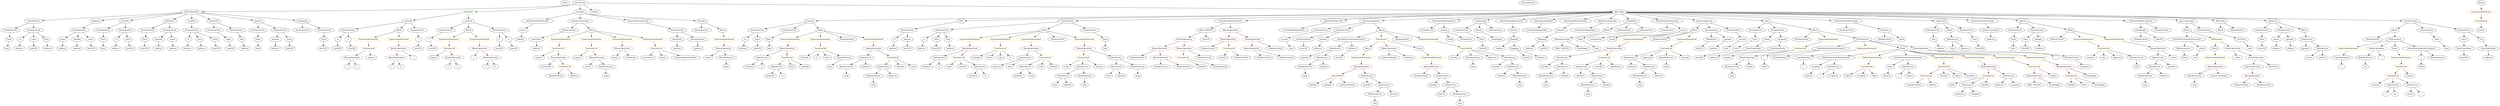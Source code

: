 strict digraph {
	graph [bb="0,0,16531,828"];
	node [label="\N"];
	Enter	[height=0.5,
		pos="3745.5,810",
		width=0.83628];
	FunctionCall_Unnamed_28	[color=orange,
		height=0.5,
		label=FunctionCall,
		pos="12841,306",
		width=1.6125];
	FunctionCall_Unnamed_29	[color=orange,
		height=0.5,
		label=FunctionCall,
		pos="12723,234",
		width=1.6125];
	FunctionCall_Unnamed_28 -> FunctionCall_Unnamed_29	[pos="e,12749,250.49 12814,289.46 12798,279.72 12777,267.03 12759,256.35"];
	Identifier_Transfer_2	[color=black,
		height=0.5,
		label=Transfer,
		pos="12841,234",
		width=1.1689];
	FunctionCall_Unnamed_28 -> Identifier_Transfer_2	[pos="e,12841,252.1 12841,287.7 12841,280.41 12841,271.73 12841,263.54"];
	Identifier_token_3	[color=black,
		height=0.5,
		label=token,
		pos="12932,234",
		width=0.864];
	FunctionCall_Unnamed_28 -> Identifier_token_3	[pos="e,12913,249.02 12862,288.76 12874,278.99 12891,266.43 12904,255.91"];
	Identifier_recipient_3	[color=black,
		height=0.5,
		label=recipient,
		pos="13023,234",
		width=1.1689];
	FunctionCall_Unnamed_28 -> Identifier_recipient_3	[pos="e,12992,246.77 12876,291.34 12906,279.73 12950,263.07 12981,250.88"];
	Identifier_balances_8	[color=black,
		height=0.5,
		label=balances,
		pos="6355.5,234",
		width=1.1828];
	TupleExpression_Unnamed	[color=black,
		height=0.5,
		label=TupleExpression,
		pos="14860,306",
		width=2.0422];
	BinaryOperation_Unnamed_23	[color=brown,
		height=0.5,
		label=BinaryOperation,
		pos="14860,234",
		width=1.9867];
	TupleExpression_Unnamed -> BinaryOperation_Unnamed_23	[pos="e,14860,252.1 14860,287.7 14860,280.41 14860,271.73 14860,263.54"];
	ExpressionStatement_Unnamed_20	[color=orange,
		height=0.5,
		label=ExpressionStatement,
		pos="10725,522",
		width=2.458];
	BinaryOperation_Unnamed_28	[color=brown,
		height=0.5,
		label=BinaryOperation,
		pos="10622,450",
		width=1.9867];
	ExpressionStatement_Unnamed_20 -> BinaryOperation_Unnamed_28	[pos="e,10646,467.39 10700,504.23 10686,495.08 10670,483.61 10655,473.66"];
	Identifier_msg_19	[color=black,
		height=0.5,
		label=msg,
		pos="11454,234",
		width=0.75];
	NumberLiteral_Unnamed	[color=black,
		height=0.5,
		label=NumberLiteral,
		pos="3595.5,234",
		width=1.765];
	VariableDeclaration_balances	[color=black,
		height=0.5,
		label=balances,
		pos="10250,594",
		width=1.1828];
	Mapping_Unnamed	[color=black,
		height=0.5,
		label=Mapping,
		pos="10128,522",
		width=1.2105];
	VariableDeclaration_balances -> Mapping_Unnamed	[pos="e,10152,537.21 10225,579 10207,568.63 10182,554.34 10162,542.8"];
	Identifier_balances_3	[color=black,
		height=0.5,
		label=balances,
		pos="4890.5,306",
		width=1.1828];
	VariableDeclarationStatement_Unnamed	[color=black,
		height=0.5,
		label=VariableDeclarationStatement,
		pos="14448,522",
		width=3.3174];
	MemberAccess_Unnamed_7	[color=black,
		height=0.5,
		label=MemberAccess,
		pos="14399,450",
		width=1.9174];
	VariableDeclarationStatement_Unnamed -> MemberAccess_Unnamed_7	[pos="e,14411,468.1 14435,503.7 14430,495.73 14423,486.1 14417,477.26"];
	VariableDeclaration__vtime	[color=black,
		height=0.5,
		label=_vtime,
		pos="14522,450",
		width=0.98875];
	VariableDeclarationStatement_Unnamed -> VariableDeclaration__vtime	[pos="e,14505,466.36 14465,504.05 14475,495.08 14487,483.92 14497,474.15"];
	FunctionDefinition_transfer_1	[color=black,
		height=0.5,
		label=transfer,
		pos="5309.5,666",
		width=1.0719];
	ParameterList_Unnamed_28	[color=black,
		height=0.5,
		label=ParameterList,
		pos="4952.5,594",
		width=1.7095];
	FunctionDefinition_transfer_1 -> ParameterList_Unnamed_28	[pos="e,5002.5,604.8 5274.3,658.1 5213.7,646.2 5088.8,621.71 5013.7,606.99"];
	ParameterList_Unnamed_29	[color=black,
		height=0.5,
		label=ParameterList,
		pos="5173.5,594",
		width=1.7095];
	FunctionDefinition_transfer_1 -> ParameterList_Unnamed_29	[pos="e,5202.9,610.12 5284.3,652 5264.3,641.71 5236,627.16 5213.1,615.34"];
	Block_Unnamed_8	[color=black,
		height=0.5,
		label=Block,
		pos="5365.5,594",
		width=0.90558];
	FunctionDefinition_transfer_1 -> Block_Unnamed_8	[pos="e,5353,610.67 5322.5,648.76 5329.5,640.07 5338.2,629.19 5346,619.49"];
	Identifier_transfer	[color=black,
		height=0.5,
		label=transfer,
		pos="15708,162",
		width=1.0719];
	ParameterList_Unnamed_11	[color=black,
		height=0.5,
		label=ParameterList,
		pos="688.54,594",
		width=1.7095];
	Parameter_None_3	[color=black,
		height=0.5,
		label=None,
		pos="687.54,522",
		width=0.85014];
	ParameterList_Unnamed_11 -> Parameter_None_3	[pos="e,687.79,540.1 688.3,575.7 688.19,568.41 688.07,559.73 687.95,551.54"];
	EventDefinition_Mint	[color=black,
		height=0.5,
		label=Mint,
		pos="6521.5,666",
		width=0.76697];
	ParameterList_Unnamed_21	[color=black,
		height=0.5,
		label=ParameterList,
		pos="5949.5,594",
		width=1.7095];
	EventDefinition_Mint -> ParameterList_Unnamed_21	[pos="e,6005.4,601.84 6494.3,661.67 6408.6,651.18 6142.6,618.62 6016.8,603.23"];
	FunctionCall_Unnamed_16	[color=orange,
		height=0.5,
		label=FunctionCall,
		pos="6548.5,450",
		width=1.6125];
	Identifier_Transfer_1	[color=black,
		height=0.5,
		label=Transfer,
		pos="6383.5,378",
		width=1.1689];
	FunctionCall_Unnamed_16 -> Identifier_Transfer_1	[pos="e,6412.7,391.39 6515.2,434.83 6488.5,423.53 6451.1,407.68 6423,395.75"];
	Identifier_from_4	[color=black,
		height=0.5,
		label=from,
		pos="6472.5,378",
		width=0.7947];
	FunctionCall_Unnamed_16 -> Identifier_from_4	[pos="e,6488.1,393.34 6530.5,432.41 6520.3,423.03 6507.5,411.19 6496.5,401.04"];
	Identifier_value_8	[color=black,
		height=0.5,
		label=value,
		pos="6548.5,378",
		width=0.82242];
	FunctionCall_Unnamed_16 -> Identifier_value_8	[pos="e,6548.5,396.1 6548.5,431.7 6548.5,424.41 6548.5,415.73 6548.5,407.54"];
	Identifier_to_5	[color=black,
		height=0.5,
		label=to,
		pos="6623.5,378",
		width=0.75];
	FunctionCall_Unnamed_16 -> Identifier_to_5	[pos="e,6608.4,393.11 6566.3,432.41 6576.4,422.97 6589.2,411.03 6600.2,400.83"];
	ParameterList_Unnamed	[color=black,
		height=0.5,
		label=ParameterList,
		pos="2268.5,594",
		width=1.7095];
	Parameter_b	[color=black,
		height=0.5,
		label=b,
		pos="2195.5,522",
		width=0.75];
	ParameterList_Unnamed -> Parameter_b	[pos="e,2210.3,537.11 2251.2,576.41 2241.4,566.97 2228.9,555.03 2218.3,544.83"];
	Parameter_a	[color=black,
		height=0.5,
		label=a,
		pos="2268.5,522",
		width=0.75];
	ParameterList_Unnamed -> Parameter_a	[pos="e,2268.5,540.1 2268.5,575.7 2268.5,568.41 2268.5,559.73 2268.5,551.54"];
	ParameterList_Unnamed_13	[color=black,
		height=0.5,
		label=ParameterList,
		pos="1691.5,594",
		width=1.7095];
	Parameter_None_4	[color=black,
		height=0.5,
		label=None,
		pos="1703.5,522",
		width=0.85014];
	ParameterList_Unnamed_13 -> Parameter_None_4	[pos="e,1700.6,540.1 1694.5,575.7 1695.8,568.32 1697.3,559.52 1698.7,551.25"];
	IfStatement_Unnamed	[color=orange,
		height=0.5,
		label=IfStatement,
		pos="14638,522",
		width=1.4739];
	Block_Unnamed_11	[color=black,
		height=0.5,
		label=Block,
		pos="14620,450",
		width=0.90558];
	IfStatement_Unnamed -> Block_Unnamed_11	[pos="e,14624,468.1 14633,503.7 14631,496.32 14629,487.52 14627,479.25"];
	BinaryOperation_Unnamed_21	[color=brown,
		height=0.5,
		label=BinaryOperation,
		pos="14742,450",
		width=1.9867];
	IfStatement_Unnamed -> BinaryOperation_Unnamed_21	[pos="e,14717,467.22 14661,505.46 14675,496.06 14693,483.9 14708,473.46"];
	Identifier_spender_3	[color=black,
		height=0.5,
		label=spender,
		pos="10180,306",
		width=1.1135];
	Identifier_balances_10	[color=black,
		height=0.5,
		label=balances,
		pos="12942,90",
		width=1.1828];
	ParameterList_Unnamed_36	[color=black,
		height=0.5,
		label=ParameterList,
		pos="14942,594",
		width=1.7095];
	Parameter_None_11	[color=black,
		height=0.5,
		label=None,
		pos="14942,522",
		width=0.85014];
	ParameterList_Unnamed_36 -> Parameter_None_11	[pos="e,14942,540.1 14942,575.7 14942,568.41 14942,559.73 14942,551.54"];
	VariableDeclaration_to	[color=black,
		height=0.5,
		label=to,
		pos="1267.5,522",
		width=0.75];
	ElementaryTypeName_address_8	[color=black,
		height=0.5,
		label=address,
		pos="1248.5,450",
		width=1.0996];
	VariableDeclaration_to -> ElementaryTypeName_address_8	[pos="e,1253.2,468.28 1262.9,504.05 1260.9,496.6 1258.5,487.64 1256.2,479.22"];
	Block_Unnamed_17	[color=black,
		height=0.5,
		label=Block,
		pos="9002.5,450",
		width=0.90558];
	ExpressionStatement_Unnamed_23	[color=orange,
		height=0.5,
		label=ExpressionStatement,
		pos="8949.5,378",
		width=2.458];
	Block_Unnamed_17 -> ExpressionStatement_Unnamed_23	[pos="e,8962.6,396.29 8990.5,433.12 8984.3,424.89 8976.5,414.62 8969.4,405.26"];
	Parameter_to	[color=black,
		height=0.5,
		label=to,
		pos="776.54,522",
		width=0.75];
	ElementaryTypeName_address_3	[color=black,
		height=0.5,
		label=address,
		pos="771.54,450",
		width=1.0996];
	Parameter_to -> ElementaryTypeName_address_3	[pos="e,772.76,468.1 775.31,503.7 774.79,496.41 774.17,487.73 773.58,479.54"];
	Identifier_i_6	[color=black,
		height=0.5,
		label=i,
		pos="12001,234",
		width=0.75];
	NumberLiteral_Unnamed_11	[color=black,
		height=0.5,
		label=NumberLiteral,
		pos="12345,522",
		width=1.765];
	MemberAccess_Unnamed_21	[color=black,
		height=0.5,
		label=MemberAccess,
		pos="11454,306",
		width=1.9174];
	MemberAccess_Unnamed_21 -> Identifier_msg_19	[pos="e,11454,252.1 11454,287.7 11454,280.41 11454,271.73 11454,263.54"];
	FunctionDefinition_transferFrom_1	[color=black,
		height=0.5,
		label=transferFrom,
		pos="6975.5,666",
		width=1.6402];
	ParameterList_Unnamed_33	[color=black,
		height=0.5,
		label=ParameterList,
		pos="6184.5,594",
		width=1.7095];
	FunctionDefinition_transferFrom_1 -> ParameterList_Unnamed_33	[pos="e,6242.9,600.16 6919.3,660.02 6778,647.52 6408.6,614.83 6254.1,601.16"];
	Block_Unnamed_12	[color=black,
		height=0.5,
		label=Block,
		pos="6827.5,594",
		width=0.90558];
	FunctionDefinition_transferFrom_1 -> Block_Unnamed_12	[pos="e,6851.7,606.43 6944.5,650.33 6920.3,638.89 6886.8,623.02 6861.8,611.21"];
	ParameterList_Unnamed_34	[color=black,
		height=0.5,
		label=ParameterList,
		pos="7049.5,594",
		width=1.7095];
	FunctionDefinition_transferFrom_1 -> ParameterList_Unnamed_34	[pos="e,7031.9,611.71 6993.1,648.41 7002.2,639.76 7013.6,629 7023.7,619.42"];
	MemberAccess_Unnamed_11	[color=black,
		height=0.5,
		label=MemberAccess,
		pos="10181,234",
		width=1.9174];
	Identifier_msg_10	[color=black,
		height=0.5,
		label=msg,
		pos="10181,162",
		width=0.75];
	MemberAccess_Unnamed_11 -> Identifier_msg_10	[pos="e,10181,180.1 10181,215.7 10181,208.41 10181,199.73 10181,191.54"];
	Parameter_success	[color=black,
		height=0.5,
		label=success,
		pos="11439,522",
		width=1.1135];
	ElementaryTypeName_bool_6	[color=black,
		height=0.5,
		label=bool,
		pos="11331,450",
		width=0.76697];
	Parameter_success -> ElementaryTypeName_bool_6	[pos="e,11350,463.44 11416,506.67 11400,495.98 11377,481.3 11359,469.69"];
	MemberAccess_Unnamed_15	[color=black,
		height=0.5,
		label=MemberAccess,
		pos="8627.5,306",
		width=1.9174];
	Identifier_msg_14	[color=black,
		height=0.5,
		label=msg,
		pos="8627.5,234",
		width=0.75];
	MemberAccess_Unnamed_15 -> Identifier_msg_14	[pos="e,8627.5,252.1 8627.5,287.7 8627.5,280.41 8627.5,271.73 8627.5,263.54"];
	Identifier_newOwner	[color=black,
		height=0.5,
		label=newOwner,
		pos="3529.5,306",
		width=1.4046];
	ParameterList_Unnamed_3	[color=black,
		height=0.5,
		label=ParameterList,
		pos="2943.5,594",
		width=1.7095];
	Parameter_c_1	[color=black,
		height=0.5,
		label=c,
		pos="2801.5,522",
		width=0.75];
	ParameterList_Unnamed_3 -> Parameter_c_1	[pos="e,2822.7,533.45 2913.1,577.98 2889.5,566.35 2856.9,550.28 2833,538.52"];
	VariableDeclaration_totalSupply	[color=black,
		height=0.5,
		label=totalSupply,
		pos="14154,594",
		width=1.4739];
	NumberLiteral_Unnamed_13	[color=black,
		height=0.5,
		label=NumberLiteral,
		pos="14154,522",
		width=1.765];
	VariableDeclaration_totalSupply -> NumberLiteral_Unnamed_13	[pos="e,14154,540.1 14154,575.7 14154,568.41 14154,559.73 14154,551.54"];
	ElementaryTypeName_uint256_17	[color=black,
		height=0.5,
		label=uint256,
		pos="14273,522",
		width=1.0442];
	VariableDeclaration_totalSupply -> ElementaryTypeName_uint256_17	[pos="e,14250,536.5 14179,577.81 14197,567.38 14221,553.45 14240,542.25"];
	ElementaryTypeName_address_32	[color=black,
		height=0.5,
		label=address,
		pos="11916,234",
		width=1.0996];
	ElementaryTypeName_string	[color=black,
		height=0.5,
		label=string,
		pos="9512.5,522",
		width=0.864];
	Parameter_startTime	[color=black,
		height=0.5,
		label=startTime,
		pos="14801,522",
		width=1.266];
	ElementaryTypeName_uint	[color=black,
		height=0.5,
		label=uint,
		pos="14859,450",
		width=0.75];
	Parameter_startTime -> ElementaryTypeName_uint	[pos="e,14846,466.04 14814,504.41 14822,495.59 14831,484.58 14839,474.86"];
	ExpressionStatement_Unnamed_1	[color=orange,
		height=0.5,
		label=ExpressionStatement,
		pos="2401.5,522",
		width=2.458];
	FunctionCall_Unnamed	[color=orange,
		height=0.5,
		label=FunctionCall,
		pos="2402.5,450",
		width=1.6125];
	ExpressionStatement_Unnamed_1 -> FunctionCall_Unnamed	[pos="e,2402.3,468.1 2401.8,503.7 2401.9,496.41 2402,487.73 2402.1,479.54"];
	ElementaryTypeName_uint256_6	[color=black,
		height=0.5,
		label=uint256,
		pos="2102.5,450",
		width=1.0442];
	Identifier_values	[color=black,
		height=0.5,
		label=values,
		pos="15945,90",
		width=0.93331];
	Identifier_MAX_TOKENS_1	[color=black,
		height=0.5,
		label=MAX_TOKENS,
		pos="10261,450",
		width=2.0422];
	Identifier_msg_18	[color=black,
		height=0.5,
		label=msg,
		pos="9995.5,162",
		width=0.75];
	ExpressionStatement_Unnamed_11	[color=orange,
		height=0.5,
		label=ExpressionStatement,
		pos="5170.5,522",
		width=2.458];
	BinaryOperation_Unnamed_19	[color=brown,
		height=0.5,
		label=BinaryOperation,
		pos="5152.5,450",
		width=1.9867];
	ExpressionStatement_Unnamed_11 -> BinaryOperation_Unnamed_19	[pos="e,5156.9,468.1 5166.1,503.7 5164.2,496.32 5161.9,487.52 5159.8,479.25"];
	IndexAccess_Unnamed_19	[color=black,
		height=0.5,
		label=IndexAccess,
		pos="10433,306",
		width=1.6402];
	Identifier_spender_4	[color=black,
		height=0.5,
		label=spender,
		pos="10414,234",
		width=1.1135];
	IndexAccess_Unnamed_19 -> Identifier_spender_4	[pos="e,10418,252.1 10428,287.7 10426,280.24 10423,271.32 10421,262.97"];
	IndexAccess_Unnamed_20	[color=black,
		height=0.5,
		label=IndexAccess,
		pos="10531,234",
		width=1.6402];
	IndexAccess_Unnamed_19 -> IndexAccess_Unnamed_20	[pos="e,10508,251.06 10455,289.12 10468,279.78 10485,267.84 10499,257.55"];
	Identifier_safeSub_3	[color=black,
		height=0.5,
		label=safeSub,
		pos="8747.5,162",
		width=1.1274];
	NumberLiteral_Unnamed_15	[color=black,
		height=0.5,
		label=NumberLiteral,
		pos="14787,162",
		width=1.765];
	Block_Unnamed_10	[color=black,
		height=0.5,
		label=Block,
		pos="14448,594",
		width=0.90558];
	Block_Unnamed_10 -> VariableDeclarationStatement_Unnamed	[pos="e,14448,540.1 14448,575.7 14448,568.41 14448,559.73 14448,551.54"];
	Block_Unnamed_10 -> IfStatement_Unnamed	[pos="e,14601,535.44 14473,582.37 14478,580.21 14483,577.99 14489,576 14522,563.01 14561,549.36 14590,539.17"];
	ElementaryTypeName_address_13	[color=black,
		height=0.5,
		label=address,
		pos="4426.5,450",
		width=1.0996];
	BinaryOperation_Unnamed_30	[color=brown,
		height=0.5,
		label=BinaryOperation,
		pos="9408.5,306",
		width=1.9867];
	NumberLiteral_Unnamed_17	[color=black,
		height=0.5,
		label=NumberLiteral,
		pos="9337.5,234",
		width=1.765];
	BinaryOperation_Unnamed_30 -> NumberLiteral_Unnamed_17	[pos="e,9354.6,251.79 9391.4,288.05 9382.7,279.54 9372.1,269.07 9362.6,259.68"];
	IndexAccess_Unnamed_25	[color=black,
		height=0.5,
		label=IndexAccess,
		pos="9478.5,234",
		width=1.6402];
	BinaryOperation_Unnamed_30 -> IndexAccess_Unnamed_25	[pos="e,9462.2,251.31 9425.5,288.05 9434.1,279.42 9444.8,268.76 9454.3,259.27"];
	ElementaryTypeName_address	[color=black,
		height=0.5,
		label=address,
		pos="1628.5,450",
		width=1.0996];
	MemberAccess_Unnamed_17	[color=black,
		height=0.5,
		label=MemberAccess,
		pos="9164.5,90",
		width=1.9174];
	Identifier_msg_16	[color=black,
		height=0.5,
		label=msg,
		pos="9164.5,18",
		width=0.75];
	MemberAccess_Unnamed_17 -> Identifier_msg_16	[pos="e,9164.5,36.104 9164.5,71.697 9164.5,64.407 9164.5,55.726 9164.5,47.536"];
	FunctionCall_Unnamed_27	[color=orange,
		height=0.5,
		label=FunctionCall,
		pos="12351,306",
		width=1.6125];
	Identifier_token_2	[color=black,
		height=0.5,
		label=token,
		pos="12187,234",
		width=0.864];
	FunctionCall_Unnamed_27 -> Identifier_token_2	[pos="e,12211,245.5 12317,290.83 12289,278.93 12250,261.98 12221,249.88"];
	Identifier_recipient_2	[color=black,
		height=0.5,
		label=recipient,
		pos="12278,234",
		width=1.1689];
	FunctionCall_Unnamed_27 -> Identifier_recipient_2	[pos="e,12294,250.99 12333,288.41 12324,279.57 12313,268.53 12302,258.79"];
	Identifier_Mint	[color=black,
		height=0.5,
		label=Mint,
		pos="12366,234",
		width=0.76697];
	FunctionCall_Unnamed_27 -> Identifier_Mint	[pos="e,12362,252.1 12354,287.7 12356,280.32 12358,271.52 12359,263.25"];
	ParameterList_Unnamed_44	[color=black,
		height=0.5,
		label=ParameterList,
		pos="11528,594",
		width=1.7095];
	Parameter_None_13	[color=black,
		height=0.5,
		label=None,
		pos="11528,522",
		width=0.85014];
	ParameterList_Unnamed_44 -> Parameter_None_13	[pos="e,11528,540.1 11528,575.7 11528,568.41 11528,559.73 11528,551.54"];
	ElementaryTypeName_address_31	[color=black,
		height=0.5,
		label=address,
		pos="11337,378",
		width=1.0996];
	VariableDeclaration_MAX_TOKENS	[color=black,
		height=0.5,
		label=MAX_TOKENS,
		pos="7913.5,594",
		width=2.0422];
	BinaryOperation_Unnamed_10	[color=brown,
		height=0.5,
		label=BinaryOperation,
		pos="7785.5,522",
		width=1.9867];
	VariableDeclaration_MAX_TOKENS -> BinaryOperation_Unnamed_10	[pos="e,7814.5,538.82 7884.5,577.12 7866.7,567.41 7843.8,554.86 7824.5,544.3"];
	ElementaryTypeName_uint256_14	[color=black,
		height=0.5,
		label=uint256,
		pos="7913.5,522",
		width=1.0442];
	VariableDeclaration_MAX_TOKENS -> ElementaryTypeName_uint256_14	[pos="e,7913.5,540.1 7913.5,575.7 7913.5,568.41 7913.5,559.73 7913.5,551.54"];
	ElementaryTypeName_bool_5	[color=black,
		height=0.5,
		label=bool,
		pos="7232.5,450",
		width=0.76697];
	ElementaryTypeName_address_27	[color=black,
		height=0.5,
		label=address,
		pos="15134,450",
		width=1.0996];
	ParameterList_Unnamed_4	[color=black,
		height=0.5,
		label=ParameterList,
		pos="1973.5,594",
		width=1.7095];
	Identifier_allowed_8	[color=black,
		height=0.5,
		label=allowed,
		pos="9509.5,90",
		width=1.0858];
	Identifier_tos	[color=black,
		height=0.5,
		label=tos,
		pos="15633,306",
		width=0.75];
	Identifier_totalSupply	[color=black,
		height=0.5,
		label=totalSupply,
		pos="9820.5,522",
		width=1.4739];
	StateVariableDeclaration_Unnamed_1	[color=black,
		height=0.5,
		label=StateVariableDeclaration,
		pos="8130.5,666",
		width=2.8184];
	StateVariableDeclaration_Unnamed_1 -> VariableDeclaration_MAX_TOKENS	[pos="e,7956.7,608.94 8083.2,649.72 8049.1,638.71 8002.9,623.84 7967.4,612.38"];
	BinaryOperation_Unnamed_14	[color=brown,
		height=0.5,
		label=BinaryOperation,
		pos="8130.5,594",
		width=1.9867];
	StateVariableDeclaration_Unnamed_1 -> BinaryOperation_Unnamed_14	[pos="e,8130.5,612.1 8130.5,647.7 8130.5,640.41 8130.5,631.73 8130.5,623.54"];
	FunctionCall_Unnamed_4	[color=orange,
		height=0.5,
		label=FunctionCall,
		pos="3656.5,306",
		width=1.6125];
	FunctionCall_Unnamed_4 -> NumberLiteral_Unnamed	[pos="e,3610.3,251.96 3642.1,288.41 3634.8,280.08 3625.9,269.8 3617.8,260.49"];
	ElementaryTypeName_address_15	[color=black,
		height=0.5,
		label=address,
		pos="3716.5,234",
		width=1.0996];
	FunctionCall_Unnamed_4 -> ElementaryTypeName_address_15	[pos="e,3702.8,250.99 3670.8,288.41 3678.1,279.83 3687.2,269.19 3695.4,259.67"];
	ElementaryTypeName_uint_1	[color=black,
		height=0.5,
		label=uint,
		pos="14502,378",
		width=0.75];
	ParameterList_Unnamed_18	[color=black,
		height=0.5,
		label=ParameterList,
		pos="4426.5,594",
		width=1.7095];
	VariableDeclaration_newOwner	[color=black,
		height=0.5,
		label=newOwner,
		pos="4426.5,522",
		width=1.4046];
	ParameterList_Unnamed_18 -> VariableDeclaration_newOwner	[pos="e,4426.5,540.1 4426.5,575.7 4426.5,568.41 4426.5,559.73 4426.5,551.54"];
	VariableDeclaration_previousOwner	[color=black,
		height=0.5,
		label=previousOwner,
		pos="4562.5,522",
		width=1.8759];
	ParameterList_Unnamed_18 -> VariableDeclaration_previousOwner	[pos="e,4532.6,538.4 4456.1,577.81 4475.5,567.79 4501.3,554.54 4522.6,543.57"];
	VariableDeclaration_owner	[color=black,
		height=0.5,
		label=owner,
		pos="413.54,522",
		width=0.93331];
	ElementaryTypeName_address_9	[color=black,
		height=0.5,
		label=address,
		pos="411.54,450",
		width=1.0996];
	VariableDeclaration_owner -> ElementaryTypeName_address_9	[pos="e,412.03,468.1 413.05,503.7 412.84,496.41 412.59,487.73 412.36,479.54"];
	Identifier_require_2	[color=black,
		height=0.5,
		label=require,
		pos="3772.5,378",
		width=1.0026];
	BinaryOperation_Unnamed_11	[color=brown,
		height=0.5,
		label=BinaryOperation,
		pos="7624.5,450",
		width=1.9867];
	NumberLiteral_Unnamed_3	[color=black,
		height=0.5,
		label=NumberLiteral,
		pos="7482.5,378",
		width=1.765];
	BinaryOperation_Unnamed_11 -> NumberLiteral_Unnamed_3	[pos="e,7513,394.01 7593,433.46 7572.4,423.31 7545.3,409.95 7523.1,399.01"];
	BinaryOperation_Unnamed_12	[color=brown,
		height=0.5,
		label=BinaryOperation,
		pos="7635.5,378",
		width=1.9867];
	BinaryOperation_Unnamed_11 -> BinaryOperation_Unnamed_12	[pos="e,7632.9,396.1 7627.3,431.7 7628.4,424.32 7629.8,415.52 7631.1,407.25"];
	IndexAccess_Unnamed_18	[color=black,
		height=0.5,
		label=IndexAccess,
		pos="10297,306",
		width=1.6402];
	IndexAccess_Unnamed_18 -> MemberAccess_Unnamed_11	[pos="e,10207,250.98 10271,289.46 10255,279.81 10234,267.27 10216,256.65"];
	Identifier_allowed_4	[color=black,
		height=0.5,
		label=allowed,
		pos="10307,234",
		width=1.0858];
	IndexAccess_Unnamed_18 -> Identifier_allowed_4	[pos="e,10304,252.1 10299,287.7 10300,280.32 10301,271.52 10303,263.25"];
	Identifier_spender_11	[color=black,
		height=0.5,
		label=spender,
		pos="9859.5,306",
		width=1.1135];
	Parameter_None_14	[color=black,
		height=0.5,
		label=None,
		pos="10381,522",
		width=0.85014];
	ElementaryTypeName_bool_10	[color=black,
		height=0.5,
		label=bool,
		pos="10505,450",
		width=0.76697];
	Parameter_None_14 -> ElementaryTypeName_bool_10	[pos="e,10484,462.59 10402,508.81 10422,497.58 10452,480.81 10474,468.22"];
	BinaryOperation_Unnamed_9	[color=brown,
		height=0.5,
		label=BinaryOperation,
		pos="4074.5,450",
		width=1.9867];
	Identifier_owner_3	[color=black,
		height=0.5,
		label=owner,
		pos="4021.5,378",
		width=0.93331];
	BinaryOperation_Unnamed_9 -> Identifier_owner_3	[pos="e,4033.5,394.83 4061.7,432.05 4055.3,423.56 4047.4,413.11 4040.3,403.73"];
	Identifier_newOwner_2	[color=black,
		height=0.5,
		label=newOwner,
		pos="4123.5,378",
		width=1.4046];
	BinaryOperation_Unnamed_9 -> Identifier_newOwner_2	[pos="e,4111.8,395.79 4086.4,432.05 4092.1,423.97 4099,414.12 4105.3,405.11"];
	BinaryOperation_Unnamed_36	[color=brown,
		height=0.5,
		label=BinaryOperation,
		pos="13453,234",
		width=1.9867];
	Identifier_MAX_TOKENS	[color=black,
		height=0.5,
		label=MAX_TOKENS,
		pos="13453,162",
		width=2.0422];
	BinaryOperation_Unnamed_36 -> Identifier_MAX_TOKENS	[pos="e,13453,180.1 13453,215.7 13453,208.41 13453,199.73 13453,191.54"];
	Identifier_totalSupply_3	[color=black,
		height=0.5,
		label=totalSupply,
		pos="13598,162",
		width=1.4739];
	BinaryOperation_Unnamed_36 -> Identifier_totalSupply_3	[pos="e,13568,177.3 13485,217.46 13506,207.06 13535,193.28 13558,182.19"];
	StateVariableDeclaration_Unnamed	[color=black,
		height=0.5,
		label=StateVariableDeclaration,
		pos="3517.5,666",
		width=2.8184];
	VariableDeclaration_owner_1	[color=black,
		height=0.5,
		label=owner,
		pos="3452.5,594",
		width=0.93331];
	StateVariableDeclaration_Unnamed -> VariableDeclaration_owner_1	[pos="e,3466.8,610.36 3501.8,648.05 3493.6,639.26 3483.5,628.36 3474.6,618.74"];
	BinaryOperation_Unnamed_17	[color=brown,
		height=0.5,
		label=BinaryOperation,
		pos="8072.5,522",
		width=1.9867];
	BinaryOperation_Unnamed_14 -> BinaryOperation_Unnamed_17	[pos="e,8086.5,539.79 8116.5,576.05 8109.7,567.8 8101.3,557.7 8093.7,548.54"];
	BinaryOperation_Unnamed_15	[color=brown,
		height=0.5,
		label=BinaryOperation,
		pos="8233.5,522",
		width=1.9867];
	BinaryOperation_Unnamed_14 -> BinaryOperation_Unnamed_15	[pos="e,8209.5,539.31 8154.7,576.59 8168.3,567.37 8185.4,555.74 8200.2,545.66"];
	BinaryOperation_Unnamed_6	[color=brown,
		height=0.5,
		label=BinaryOperation,
		pos="4728.5,450",
		width=1.9867];
	Identifier_owner	[color=black,
		height=0.5,
		label=owner,
		pos="4652.5,378",
		width=0.93331];
	BinaryOperation_Unnamed_6 -> Identifier_owner	[pos="e,4668.9,394.04 4710.5,432.41 4700.6,423.22 4688,411.67 4677.1,401.66"];
	MemberAccess_Unnamed	[color=black,
		height=0.5,
		label=MemberAccess,
		pos="4773.5,378",
		width=1.9174];
	BinaryOperation_Unnamed_6 -> MemberAccess_Unnamed	[pos="e,4762.7,395.79 4739.4,432.05 4744.6,424.06 4750.8,414.33 4756.6,405.4"];
	Parameter_None_12	[color=black,
		height=0.5,
		label=None,
		pos="16117,522",
		width=0.85014];
	ElementaryTypeName_bool_8	[color=black,
		height=0.5,
		label=bool,
		pos="16178,450",
		width=0.76697];
	Parameter_None_12 -> ElementaryTypeName_bool_8	[pos="e,16164,466.01 16130,505.46 16138,496.37 16148,484.7 16157,474.5"];
	Identifier_who	[color=black,
		height=0.5,
		label=who,
		pos="12924,450",
		width=0.75];
	ExpressionStatement_Unnamed_12	[color=orange,
		height=0.5,
		label=ExpressionStatement,
		pos="5365.5,522",
		width=2.458];
	FunctionCall_Unnamed_11	[color=orange,
		height=0.5,
		label=FunctionCall,
		pos="5365.5,450",
		width=1.6125];
	ExpressionStatement_Unnamed_12 -> FunctionCall_Unnamed_11	[pos="e,5365.5,468.1 5365.5,503.7 5365.5,496.41 5365.5,487.73 5365.5,479.54"];
	Identifier_spender_10	[color=black,
		height=0.5,
		label=spender,
		pos="9555.5,378",
		width=1.1135];
	Identifier_from_3	[color=black,
		height=0.5,
		label=from,
		pos="6920.5,162",
		width=0.7947];
	ElementaryTypeName_address_1	[color=black,
		height=0.5,
		label=address,
		pos="1151.5,450",
		width=1.0996];
	FunctionCall_Unnamed_1	[color=orange,
		height=0.5,
		label=FunctionCall,
		pos="2934.5,450",
		width=1.6125];
	Identifier_require_1	[color=black,
		height=0.5,
		label=require,
		pos="2828.5,378",
		width=1.0026];
	FunctionCall_Unnamed_1 -> Identifier_require_1	[pos="e,2849.7,393 2910.8,433.29 2895.4,423.18 2875.4,409.95 2859,399.08"];
	BinaryOperation_Unnamed_3	[color=brown,
		height=0.5,
		label=BinaryOperation,
		pos="2954.5,378",
		width=1.9867];
	FunctionCall_Unnamed_1 -> BinaryOperation_Unnamed_3	[pos="e,2949.7,396.1 2939.5,431.7 2941.6,424.24 2944.2,415.32 2946.6,406.97"];
	Identifier_c_2	[color=black,
		height=0.5,
		label=c,
		pos="3110.5,378",
		width=0.75];
	BooleanLiteral_Unnamed_5	[color=black,
		height=0.5,
		label=BooleanLiteral,
		pos="15700,522",
		width=1.7788];
	BinaryOperation_Unnamed_2	[color=brown,
		height=0.5,
		label=BinaryOperation,
		pos="2293.5,378",
		width=1.9867];
	Identifier_c_1	[color=black,
		height=0.5,
		label=c,
		pos="2257.5,306",
		width=0.75];
	BinaryOperation_Unnamed_2 -> Identifier_c_1	[pos="e,2265.8,323.14 2284.6,359.7 2280.6,351.75 2275.6,342.16 2271.1,333.34"];
	Identifier_a_1	[color=black,
		height=0.5,
		label=a,
		pos="2329.5,306",
		width=0.75];
	BinaryOperation_Unnamed_2 -> Identifier_a_1	[pos="e,2321.2,323.14 2302.4,359.7 2306.5,351.75 2311.5,342.16 2316,333.34"];
	Identifier_newOwner_1	[color=black,
		height=0.5,
		label=newOwner,
		pos="4242.5,378",
		width=1.4046];
	ElementaryTypeName_uint8_2	[color=black,
		height=0.5,
		label=uint8,
		pos="11674,306",
		width=0.7947];
	ElementaryTypeName_bool_1	[color=black,
		height=0.5,
		label=bool,
		pos="1713.5,450",
		width=0.76697];
	Parameter_owner_1	[color=black,
		height=0.5,
		label=owner,
		pos="15037,522",
		width=0.93331];
	ElementaryTypeName_address_26	[color=black,
		height=0.5,
		label=address,
		pos="15037,450",
		width=1.0996];
	Parameter_owner_1 -> ElementaryTypeName_address_26	[pos="e,15037,468.1 15037,503.7 15037,496.41 15037,487.73 15037,479.54"];
	Identifier_safeAdd_3	[color=black,
		height=0.5,
		label=safeAdd,
		pos="13711,162",
		width=1.1689];
	ElementaryTypeName_address_12	[color=black,
		height=0.5,
		label=address,
		pos="4562.5,450",
		width=1.0996];
	NumberLiteral_Unnamed_20	[color=black,
		height=0.5,
		label=NumberLiteral,
		pos="12639,162",
		width=1.765];
	FunctionCall_Unnamed_29 -> NumberLiteral_Unnamed_20	[pos="e,12658,179.39 12703,216.76 12692,207.82 12679,196.55 12667,186.64"];
	ElementaryTypeName_address_33	[color=black,
		height=0.5,
		label=address,
		pos="12760,162",
		width=1.0996];
	FunctionCall_Unnamed_29 -> ElementaryTypeName_address_33	[pos="e,12751,179.79 12731,216.05 12736,208.14 12741,198.54 12745,189.69"];
	ContractDefinition_ERC20Interface	[color=black,
		height=0.5,
		label=ERC20Interface,
		pos="1268.5,738",
		width=1.959];
	FunctionDefinition_transferFrom	[color=black,
		height=0.5,
		label=transferFrom,
		pos="219.54,666",
		width=1.6402];
	ContractDefinition_ERC20Interface -> FunctionDefinition_transferFrom	[pos="e,276.97,670.83 1200.9,732.49 1011.8,719.87 478.62,684.29 288.2,671.58"];
	EventDefinition_Approval	[color=black,
		height=0.5,
		label=Approval,
		pos="643.54,666",
		width=1.266];
	ContractDefinition_ERC20Interface -> EventDefinition_Approval	[pos="e,686.9,671.98 1204.6,729.94 1113.3,719.83 940.03,700.62 792.54,684 761.28,680.48 726.33,676.49 698.14,673.26"];
	FunctionDefinition_transfer	[color=black,
		height=0.5,
		label=transfer,
		pos="840.54,666",
		width=1.0719];
	ContractDefinition_ERC20Interface -> FunctionDefinition_transfer	[pos="e,876.63,672.9 1210.4,727.49 1124.8,713.48 966.47,687.6 887.67,674.71"];
	FunctionDefinition_allowance	[color=black,
		height=0.5,
		label=allowance,
		pos="1127.5,666",
		width=1.3076];
	ContractDefinition_ERC20Interface -> FunctionDefinition_allowance	[pos="e,1155.4,680.83 1237.3,721.46 1216.1,710.96 1188,697.04 1165.6,685.89"];
	EventDefinition_Transfer	[color=black,
		height=0.5,
		label=Transfer,
		pos="1268.5,666",
		width=1.1689];
	ContractDefinition_ERC20Interface -> EventDefinition_Transfer	[pos="e,1268.5,684.1 1268.5,719.7 1268.5,712.41 1268.5,703.73 1268.5,695.54"];
	FunctionDefinition_balanceOf	[color=black,
		height=0.5,
		label=balanceOf,
		pos="1409.5,666",
		width=1.3491];
	ContractDefinition_ERC20Interface -> FunctionDefinition_balanceOf	[pos="e,1381.2,681.07 1299.8,721.46 1320.8,711.03 1348.7,697.22 1371,686.11"];
	FunctionDefinition_approve	[color=black,
		height=0.5,
		label=approve,
		pos="1691.5,666",
		width=1.1412];
	ContractDefinition_ERC20Interface -> FunctionDefinition_approve	[pos="e,1653.4,673.31 1326.5,727.41 1410.3,713.55 1563.8,688.14 1642.4,675.14"];
	FunctionDefinition_totalSupply	[color=black,
		height=0.5,
		label=totalSupply,
		pos="1973.5,666",
		width=1.4739];
	ContractDefinition_ERC20Interface -> FunctionDefinition_totalSupply	[pos="e,1923.1,672 1333.3,730.57 1468.6,717.14 1779.6,686.26 1912,673.11"];
	Parameter_to_1	[color=black,
		height=0.5,
		label=to,
		pos="134.54,522",
		width=0.75];
	ElementaryTypeName_address_6	[color=black,
		height=0.5,
		label=address,
		pos="124.54,450",
		width=1.0996];
	Parameter_to_1 -> ElementaryTypeName_address_6	[pos="e,126.99,468.1 132.07,503.7 131.02,496.32 129.76,487.52 128.58,479.25"];
	IndexAccess_Unnamed_6	[color=black,
		height=0.5,
		label=IndexAccess,
		pos="14231,306",
		width=1.6402];
	MemberAccess_Unnamed_5	[color=black,
		height=0.5,
		label=MemberAccess,
		pos="14223,234",
		width=1.9174];
	IndexAccess_Unnamed_6 -> MemberAccess_Unnamed_5	[pos="e,14224,252.1 14229,287.7 14228,280.41 14227,271.73 14226,263.54"];
	Identifier_allowed	[color=black,
		height=0.5,
		label=allowed,
		pos="14349,234",
		width=1.0858];
	IndexAccess_Unnamed_6 -> Identifier_allowed	[pos="e,14325,248.83 14257,289.46 14274,279.2 14297,265.66 14315,254.65"];
	ParameterList_Unnamed_7	[color=black,
		height=0.5,
		label=ParameterList,
		pos="1409.5,594",
		width=1.7095];
	Parameter_None_1	[color=black,
		height=0.5,
		label=None,
		pos="1526.5,522",
		width=0.85014];
	ParameterList_Unnamed_7 -> Parameter_None_1	[pos="e,1505.8,535.4 1435.8,577.29 1453.6,566.61 1477.3,552.45 1496,541.26"];
	InheritanceSpecifier_Unnamed_1	[color=black,
		height=0.5,
		label=InheritanceSpecifier,
		pos="8572.5,666",
		width=2.3333];
	UserDefinedTypeName_Unnamed_1	[color=black,
		height=0.5,
		label=UserDefinedTypeName,
		pos="8508.5,594",
		width=2.7214];
	InheritanceSpecifier_Unnamed_1 -> UserDefinedTypeName_Unnamed_1	[pos="e,8523.9,611.79 8557.1,648.05 8549.4,639.71 8540.1,629.49 8531.6,620.25"];
	NumberLiteral_Unnamed_1	[color=black,
		height=0.5,
		label=NumberLiteral,
		pos="7637.5,306",
		width=1.765];
	VariableDeclarationStatement_Unnamed_3	[color=black,
		height=0.5,
		label=VariableDeclarationStatement,
		pos="12029,450",
		width=3.3174];
	VariableDeclaration_i_1	[color=black,
		height=0.5,
		label=i,
		pos="11674,378",
		width=0.75];
	VariableDeclarationStatement_Unnamed_3 -> VariableDeclaration_i_1	[pos="e,11694,389.89 11942,437.3 11862,426.16 11752,409.17 11710,396 11708,395.5 11706,394.94 11705,394.33"];
	NumberLiteral_Unnamed_19	[color=black,
		height=0.5,
		label=NumberLiteral,
		pos="11783,378",
		width=1.765];
	VariableDeclarationStatement_Unnamed_3 -> NumberLiteral_Unnamed_19	[pos="e,11826,391.38 11974,433.55 11933,421.93 11878,406.09 11837,394.46"];
	ParameterList_Unnamed_19	[color=black,
		height=0.5,
		label=ParameterList,
		pos="4595.5,594",
		width=1.7095];
	Identifier_a	[color=black,
		height=0.5,
		label=a,
		pos="2543.5,306",
		width=0.75];
	Parameter_None_5	[color=black,
		height=0.5,
		label=None,
		pos="43.543,522",
		width=0.85014];
	ElementaryTypeName_bool_2	[color=black,
		height=0.5,
		label=bool,
		pos="39.543,450",
		width=0.76697];
	Parameter_None_5 -> ElementaryTypeName_bool_2	[pos="e,40.52,468.1 42.554,503.7 42.137,496.41 41.641,487.73 41.173,479.54"];
	FunctionCall_Unnamed_22	[color=orange,
		height=0.5,
		label=FunctionCall,
		pos="15824,234",
		width=1.6125];
	FunctionCall_Unnamed_22 -> Identifier_transfer	[pos="e,15730,176.83 15798,217.46 15781,207.2 15758,193.66 15740,182.65"];
	IndexAccess_Unnamed_31	[color=black,
		height=0.5,
		label=IndexAccess,
		pos="15824,162",
		width=1.6402];
	FunctionCall_Unnamed_22 -> IndexAccess_Unnamed_31	[pos="e,15824,180.1 15824,215.7 15824,208.41 15824,199.73 15824,191.54"];
	IndexAccess_Unnamed_32	[color=black,
		height=0.5,
		label=IndexAccess,
		pos="15960,162",
		width=1.6402];
	FunctionCall_Unnamed_22 -> IndexAccess_Unnamed_32	[pos="e,15930,177.99 15853,217.98 15872,207.83 15899,194.31 15920,183.22"];
	BinaryOperation_Unnamed_10 -> BinaryOperation_Unnamed_11	[pos="e,7659.3,466.11 7751,505.98 7727.2,495.64 7695.4,481.79 7669.6,470.58"];
	BinaryOperation_Unnamed_13	[color=brown,
		height=0.5,
		label=BinaryOperation,
		pos="7785.5,450",
		width=1.9867];
	BinaryOperation_Unnamed_10 -> BinaryOperation_Unnamed_13	[pos="e,7785.5,468.1 7785.5,503.7 7785.5,496.41 7785.5,487.73 7785.5,479.54"];
	Parameter_values	[color=black,
		height=0.5,
		label=values,
		pos="16296,522",
		width=0.93331];
	ArrayTypeName_Unnamed_1	[color=black,
		height=0.5,
		label=ArrayTypeName,
		pos="16296,450",
		width=2.0145];
	Parameter_values -> ArrayTypeName_Unnamed_1	[pos="e,16296,468.1 16296,503.7 16296,496.41 16296,487.73 16296,479.54"];
	ElementaryTypeName_uint256_7	[color=black,
		height=0.5,
		label=uint256,
		pos="1533.5,450",
		width=1.0442];
	BinaryOperation_Unnamed	[color=brown,
		height=0.5,
		label=BinaryOperation,
		pos="2596.5,450",
		width=1.9867];
	BinaryOperation_Unnamed_1	[color=brown,
		height=0.5,
		label=BinaryOperation,
		pos="2579.5,378",
		width=1.9867];
	BinaryOperation_Unnamed -> BinaryOperation_Unnamed_1	[pos="e,2583.7,396.1 2592.3,431.7 2590.5,424.32 2588.4,415.52 2586.4,407.25"];
	Identifier_c	[color=black,
		height=0.5,
		label=c,
		pos="2696.5,378",
		width=0.75];
	BinaryOperation_Unnamed -> Identifier_c	[pos="e,2678.6,391.59 2620,432.59 2634.8,422.21 2654,408.77 2669.5,397.94"];
	FunctionCall_Unnamed_5	[color=orange,
		height=0.5,
		label=FunctionCall,
		pos="4290.5,450",
		width=1.6125];
	FunctionCall_Unnamed_5 -> Identifier_newOwner_1	[pos="e,4254.1,395.79 4278.9,432.05 4273.4,423.97 4266.6,414.12 4260.4,405.11"];
	Identifier_owner_2	[color=black,
		height=0.5,
		label=owner,
		pos="4344.5,378",
		width=0.93331];
	FunctionCall_Unnamed_5 -> Identifier_owner_2	[pos="e,4332.3,394.83 4303.6,432.05 4310.2,423.56 4318.2,413.11 4325.5,403.73"];
	Identifier_OwnershipTransferred	[color=black,
		height=0.5,
		label=OwnershipTransferred,
		pos="4490.5,378",
		width=2.6243];
	FunctionCall_Unnamed_5 -> Identifier_OwnershipTransferred	[pos="e,4446.8,394.3 4328.2,435.83 4358.6,425.18 4401.8,410.04 4436.1,398.07"];
	ElementaryTypeName_uint256_16	[color=black,
		height=0.5,
		label=uint256,
		pos="8042.5,378",
		width=1.0442];
	MemberAccess_Unnamed_8	[color=black,
		height=0.5,
		label=MemberAccess,
		pos="14486,234",
		width=1.9174];
	Identifier_msg_7	[color=black,
		height=0.5,
		label=msg,
		pos="14486,162",
		width=0.75];
	MemberAccess_Unnamed_8 -> Identifier_msg_7	[pos="e,14486,180.1 14486,215.7 14486,208.41 14486,199.73 14486,191.54"];
	Identifier_i_2	[color=black,
		height=0.5,
		label=i,
		pos="15766,90",
		width=0.75];
	IndexAccess_Unnamed_31 -> Identifier_i_2	[pos="e,15778,106.36 15810,144.05 15802,135.35 15793,124.59 15785,115.03"];
	Identifier_tos_1	[color=black,
		height=0.5,
		label=tos,
		pos="15838,90",
		width=0.75];
	IndexAccess_Unnamed_31 -> Identifier_tos_1	[pos="e,15834,108.1 15827,143.7 15828,136.32 15830,127.52 15832,119.25"];
	VariableDeclaration_newOwner -> ElementaryTypeName_address_13	[pos="e,4426.5,468.1 4426.5,503.7 4426.5,496.41 4426.5,487.73 4426.5,479.54"];
	FunctionCall_Unnamed_20	[color=orange,
		height=0.5,
		label=FunctionCall,
		pos="9615.5,450",
		width=1.6125];
	FunctionCall_Unnamed_20 -> Identifier_spender_10	[pos="e,9569.2,394.99 9601.3,432.41 9594,423.83 9584.8,413.19 9576.7,403.67"];
	MemberAccess_Unnamed_18	[color=black,
		height=0.5,
		label=MemberAccess,
		pos="9682.5,378",
		width=1.9174];
	FunctionCall_Unnamed_20 -> MemberAccess_Unnamed_18	[pos="e,9666.3,395.96 9631.4,432.41 9639.5,423.99 9649.4,413.58 9658.4,404.2"];
	Identifier_Approval_2	[color=black,
		height=0.5,
		label=Approval,
		pos="9815.5,378",
		width=1.266];
	FunctionCall_Unnamed_20 -> Identifier_Approval_2	[pos="e,9782.1,390.71 9653.2,435.83 9686.8,424.06 9736.1,406.8 9771.6,394.39"];
	IndexAccess_Unnamed_29	[color=black,
		height=0.5,
		label=IndexAccess,
		pos="9938.5,378",
		width=1.6402];
	FunctionCall_Unnamed_20 -> IndexAccess_Unnamed_29	[pos="e,9894.7,390.33 9658.7,437.65 9666.6,435.68 9674.8,433.72 9682.5,432 9765.6,413.53 9787.5,414.32 9870.5,396 9874.8,395.05 9879.3,\
394.04 9883.7,392.99"];
	ContractDefinition_SafeMath	[color=green,
		height=0.5,
		label=SafeMath,
		pos="3092.5,738",
		width=1.2798];
	FunctionDefinition_safeAdd	[color=black,
		height=0.5,
		label=safeAdd,
		pos="2657.5,666",
		width=1.1689];
	ContractDefinition_SafeMath -> FunctionDefinition_safeAdd	[pos="e,2696.5,673.27 3050.4,730.22 2969.9,717.27 2794.4,689.03 2707.9,675.1"];
	FunctionDefinition_safeSub	[color=black,
		height=0.5,
		label=safeSub,
		pos="3092.5,666",
		width=1.1274];
	ContractDefinition_SafeMath -> FunctionDefinition_safeSub	[pos="e,3092.5,684.1 3092.5,719.7 3092.5,712.41 3092.5,703.73 3092.5,695.54"];
	UnaryOperation_Unnamed_1	[color=black,
		height=0.5,
		label=UnaryOperation,
		pos="11935,378",
		width=1.9452];
	Identifier_i_5	[color=black,
		height=0.5,
		label=i,
		pos="11911,306",
		width=0.75];
	UnaryOperation_Unnamed_1 -> Identifier_i_5	[pos="e,11916,323.62 11929,359.7 11926,352.04 11923,342.85 11920,334.3"];
	VariableDeclarationStatement_Unnamed_1	[color=black,
		height=0.5,
		label=VariableDeclarationStatement,
		pos="8878.5,522",
		width=3.3174];
	IndexAccess_Unnamed_23	[color=black,
		height=0.5,
		label=IndexAccess,
		pos="8783.5,450",
		width=1.6402];
	VariableDeclarationStatement_Unnamed_1 -> IndexAccess_Unnamed_23	[pos="e,8805.3,467.07 8855.5,504.05 8843.1,494.92 8827.7,483.51 8814.2,473.63"];
	VariableDeclaration_oldValue	[color=black,
		height=0.5,
		label=oldValue,
		pos="8904.5,450",
		width=1.2105];
	VariableDeclarationStatement_Unnamed_1 -> VariableDeclaration_oldValue	[pos="e,8898.2,468.1 8885,503.7 8887.8,496.15 8891.1,487.12 8894.3,478.68"];
	BinaryOperation_Unnamed_31	[color=brown,
		height=0.5,
		label=BinaryOperation,
		pos="8949.5,306",
		width=1.9867];
	FunctionCall_Unnamed_19	[color=orange,
		height=0.5,
		label=FunctionCall,
		pos="8912.5,234",
		width=1.6125];
	BinaryOperation_Unnamed_31 -> FunctionCall_Unnamed_19	[pos="e,8921.6,252.1 8940.4,287.7 8936.3,279.98 8931.4,270.71 8926.9,262.11"];
	IndexAccess_Unnamed_27	[color=black,
		height=0.5,
		label=IndexAccess,
		pos="9110.5,234",
		width=1.6402];
	BinaryOperation_Unnamed_31 -> IndexAccess_Unnamed_27	[pos="e,9077.7,249.27 8984.1,289.98 9008.4,279.39 9041.3,265.13 9067.3,253.78"];
	Identifier_msg_1	[color=black,
		height=0.5,
		label=msg,
		pos="3958.5,234",
		width=0.75];
	IndexAccess_Unnamed_1	[color=black,
		height=0.5,
		label=IndexAccess,
		pos="5671.5,378",
		width=1.6402];
	MemberAccess_Unnamed_2	[color=black,
		height=0.5,
		label=MemberAccess,
		pos="5481.5,306",
		width=1.9174];
	IndexAccess_Unnamed_1 -> MemberAccess_Unnamed_2	[pos="e,5520.4,321.3 5634.9,363.5 5605.4,352.62 5563.5,337.2 5531,325.22"];
	Identifier_balances_1	[color=black,
		height=0.5,
		label=balances,
		pos="5611.5,306",
		width=1.1828];
	IndexAccess_Unnamed_1 -> Identifier_balances_1	[pos="e,5625.7,323.47 5657.3,360.41 5650.1,351.95 5641.1,341.49 5633,332.08"];
	FunctionDefinition_decreaseApproval	[color=black,
		height=0.5,
		label=decreaseApproval,
		pos="9005.5,666",
		width=2.1669];
	ParameterList_Unnamed_40	[color=black,
		height=0.5,
		label=ParameterList,
		pos="8686.5,594",
		width=1.7095];
	FunctionDefinition_decreaseApproval -> ParameterList_Unnamed_40	[pos="e,8732.4,606.34 8948.6,653.36 8898,642.91 8822.3,626.97 8756.5,612 8752.3,611.03 8747.9,610 8743.4,608.96"];
	ParameterList_Unnamed_39	[color=black,
		height=0.5,
		label=ParameterList,
		pos="8827.5,594",
		width=1.7095];
	FunctionDefinition_decreaseApproval -> ParameterList_Unnamed_39	[pos="e,8863.2,609.04 8967.4,649.98 8940,639.23 8903,624.68 8874,613.25"];
	Block_Unnamed_15	[color=black,
		height=0.5,
		label=Block,
		pos="9068.5,594",
		width=0.90558];
	FunctionDefinition_decreaseApproval -> Block_Unnamed_15	[pos="e,9054.7,610.36 9020.8,648.05 9028.7,639.26 9038.5,628.36 9047.2,618.74"];
	VariableDeclaration_token	[color=black,
		height=0.5,
		label=token,
		pos="12481,306",
		width=0.864];
	ElementaryTypeName_uint256_32	[color=black,
		height=0.5,
		label=uint256,
		pos="12449,234",
		width=1.0442];
	VariableDeclaration_token -> ElementaryTypeName_uint256_32	[pos="e,12456,251.96 12473,288.41 12469,280.59 12465,271.06 12461,262.23"];
	IndexAccess_Unnamed_10	[color=black,
		height=0.5,
		label=IndexAccess,
		pos="7340.5,306",
		width=1.6402];
	Identifier_from_2	[color=black,
		height=0.5,
		label=from,
		pos="7285.5,234",
		width=0.7947];
	IndexAccess_Unnamed_10 -> Identifier_from_2	[pos="e,7297.6,250.36 7327.2,288.05 7320.5,279.44 7312.1,268.81 7304.7,259.33"];
	Identifier_allowed_1	[color=black,
		height=0.5,
		label=allowed,
		pos="7371.5,234",
		width=1.0858];
	IndexAccess_Unnamed_10 -> Identifier_allowed_1	[pos="e,7364,252.1 7348.2,287.7 7351.6,280.07 7355.6,270.92 7359.4,262.4"];
	StateVariableDeclaration_Unnamed_2	[color=black,
		height=0.5,
		label=StateVariableDeclaration,
		pos="9474.5,666",
		width=2.8184];
	stringLiteral_Unnamed_1	[color=black,
		height=0.5,
		label=stringLiteral,
		pos="9364.5,594",
		width=1.5016];
	StateVariableDeclaration_Unnamed_2 -> stringLiteral_Unnamed_1	[pos="e,9388.8,610.43 9448.2,648.23 9433.2,638.72 9414.4,626.71 9398.3,616.51"];
	VariableDeclaration_symbol	[color=black,
		height=0.5,
		label=symbol,
		pos="9474.5,594",
		width=1.0581];
	StateVariableDeclaration_Unnamed_2 -> VariableDeclaration_symbol	[pos="e,9474.5,612.1 9474.5,647.7 9474.5,640.41 9474.5,631.73 9474.5,623.54"];
	Identifier_spender_1	[color=black,
		height=0.5,
		label=spender,
		pos="13779,378",
		width=1.1135];
	IndexAccess_Unnamed_3	[color=black,
		height=0.5,
		label=IndexAccess,
		pos="4978.5,378",
		width=1.6402];
	IndexAccess_Unnamed_3 -> Identifier_balances_3	[pos="e,4909.9,322.43 4958.1,360.76 4946.4,351.47 4931.6,339.67 4918.8,329.49"];
	Identifier_to	[color=black,
		height=0.5,
		label=to,
		pos="4978.5,306",
		width=0.75];
	IndexAccess_Unnamed_3 -> Identifier_to	[pos="e,4978.5,324.1 4978.5,359.7 4978.5,352.41 4978.5,343.73 4978.5,335.54"];
	VariableDeclarationStatement_Unnamed_4	[color=black,
		height=0.5,
		label=VariableDeclarationStatement,
		pos="12142,378",
		width=3.3174];
	VariableDeclaration_recipient	[color=black,
		height=0.5,
		label=recipient,
		pos="11998,306",
		width=1.1689];
	VariableDeclarationStatement_Unnamed_4 -> VariableDeclaration_recipient	[pos="e,12025,320.2 12107,360.41 12086,349.8 12057,336.03 12035,325.14"];
	IndexAccess_Unnamed_33	[color=black,
		height=0.5,
		label=IndexAccess,
		pos="12117,306",
		width=1.6402];
	VariableDeclarationStatement_Unnamed_4 -> IndexAccess_Unnamed_33	[pos="e,12123,324.1 12135,359.7 12133,352.15 12129,343.12 12126,334.68"];
	Block_Unnamed_14	[color=black,
		height=0.5,
		label=Block,
		pos="11128,594",
		width=0.90558];
	Block_Unnamed_14 -> ExpressionStatement_Unnamed_20	[pos="e,10790,534.62 11103,581.89 11097,579.66 11091,577.54 11086,576 10972,545.63 10939,558.09 10823,540 10815,538.9 10808,537.71 10801,\
536.49"];
	BooleanLiteral_Unnamed_3	[color=black,
		height=0.5,
		label=BooleanLiteral,
		pos="10896,522",
		width=1.7788];
	Block_Unnamed_14 -> BooleanLiteral_Unnamed_3	[pos="e,10942,534.51 11102,582.29 11097,580.09 11091,577.88 11086,576 11042,561.08 10991,547.14 10953,537.3"];
	ExpressionStatement_Unnamed_21	[color=orange,
		height=0.5,
		label=ExpressionStatement,
		pos="11067,522",
		width=2.458];
	Block_Unnamed_14 -> ExpressionStatement_Unnamed_21	[pos="e,11081,539.96 11114,577.46 11107,568.95 11097,558.19 11089,548.48"];
	BinaryOperation_Unnamed_5	[color=brown,
		height=0.5,
		label=BinaryOperation,
		pos="3227.5,378",
		width=1.9867];
	Identifier_a_3	[color=black,
		height=0.5,
		label=a,
		pos="3191.5,306",
		width=0.75];
	BinaryOperation_Unnamed_5 -> Identifier_a_3	[pos="e,3199.8,323.14 3218.6,359.7 3214.6,351.75 3209.6,342.16 3205.1,333.34"];
	Identifier_b_2	[color=black,
		height=0.5,
		label=b,
		pos="3263.5,306",
		width=0.75];
	BinaryOperation_Unnamed_5 -> Identifier_b_2	[pos="e,3255.2,323.14 3236.4,359.7 3240.5,351.75 3245.5,342.16 3250,333.34"];
	FunctionCall_Unnamed_6	[color=orange,
		height=0.5,
		label=FunctionCall,
		pos="7783.5,378",
		width=1.6125];
	ElementaryTypeName_uint256_15	[color=black,
		height=0.5,
		label=uint256,
		pos="7901.5,306",
		width=1.0442];
	FunctionCall_Unnamed_6 -> ElementaryTypeName_uint256_15	[pos="e,7878.6,320.6 7809.7,361.46 7827.1,351.13 7850.2,337.48 7868.8,326.43"];
	NumberLiteral_Unnamed_5	[color=black,
		height=0.5,
		label=NumberLiteral,
		pos="8020.5,306",
		width=1.765];
	FunctionCall_Unnamed_6 -> NumberLiteral_Unnamed_5	[pos="e,7977.6,319.67 7824.6,364.89 7863.9,353.26 7923.6,335.63 7966.8,322.88"];
	Identifier_spender_7	[color=black,
		height=0.5,
		label=spender,
		pos="8573.5,378",
		width=1.1135];
	ParameterList_Unnamed_23	[color=black,
		height=0.5,
		label=ParameterList,
		pos="10193,810",
		width=1.7095];
	ElementaryTypeName_bool	[color=black,
		height=0.5,
		label=bool,
		pos="686.54,450",
		width=0.76697];
	Identifier_owner_1	[color=black,
		height=0.5,
		label=owner,
		pos="3837.5,306",
		width=0.93331];
	ElementaryTypeName_address_21	[color=black,
		height=0.5,
		label=address,
		pos="4857.5,450",
		width=1.0996];
	ParameterList_Unnamed_17	[color=black,
		height=0.5,
		label=ParameterList,
		pos="529.54,594",
		width=1.7095];
	ParameterList_Unnamed_17 -> VariableDeclaration_owner	[pos="e,435.21,536.08 503.51,577.29 486.15,566.82 463.24,552.99 444.88,541.91"];
	VariableDeclaration_spender	[color=black,
		height=0.5,
		label=spender,
		pos="511.54,522",
		width=1.1135];
	ParameterList_Unnamed_17 -> VariableDeclaration_spender	[pos="e,515.94,540.1 525.09,575.7 523.2,568.32 520.93,559.52 518.81,551.25"];
	VariableDeclaration_value_1	[color=black,
		height=0.5,
		label=value,
		pos="601.54,522",
		width=0.82242];
	ParameterList_Unnamed_17 -> VariableDeclaration_value_1	[pos="e,586.56,537.57 546.61,576.41 556.09,567.19 568.03,555.58 578.35,545.54"];
	Identifier_block	[color=black,
		height=0.5,
		label=block,
		pos="14425,378",
		width=0.87786];
	MemberAccess_Unnamed_7 -> Identifier_block	[pos="e,14418,396.1 14405,431.7 14408,424.15 14411,415.12 14414,406.68"];
	ContractDefinition_Ownable	[color=black,
		height=0.5,
		label=Ownable,
		pos="3846.5,738",
		width=1.2105];
	ContractDefinition_Ownable -> StateVariableDeclaration_Unnamed	[pos="e,3580.8,680.47 3808.5,728.9 3755.7,717.67 3659.1,697.13 3591.8,682.8"];
	FunctionDefinition_transferOwnership	[color=black,
		height=0.5,
		label=transferOwnership,
		pos="3846.5,666",
		width=2.1947];
	ContractDefinition_Ownable -> FunctionDefinition_transferOwnership	[pos="e,3846.5,684.1 3846.5,719.7 3846.5,712.41 3846.5,703.73 3846.5,695.54"];
	EventDefinition_OwnershipTransferred	[color=black,
		height=0.5,
		label=OwnershipTransferred,
		pos="4203.5,666",
		width=2.6243];
	ContractDefinition_Ownable -> EventDefinition_OwnershipTransferred	[pos="e,4127.7,677.08 3879.1,725.57 3885.5,723.55 3892.2,721.58 3898.5,720 3971.2,701.91 4055.1,687.81 4116.5,678.72"];
	FunctionDefinition_Ownable	[color=black,
		height=0.5,
		label=Ownable,
		pos="4595.5,666",
		width=1.2105];
	ContractDefinition_Ownable -> FunctionDefinition_Ownable	[pos="e,4552.6,669.67 3878.4,725.25 3885,723.21 3891.9,721.31 3898.5,720 3960.9,707.62 4388.1,680 4541.2,670.38"];
	ElementaryTypeName_bool_3	[color=black,
		height=0.5,
		label=bool,
		pos="5035.5,450",
		width=0.76697];
	VariableDeclaration_i	[color=black,
		height=0.5,
		label=i,
		pos="16013,378",
		width=0.75];
	ElementaryTypeName_uint8_1	[color=black,
		height=0.5,
		label=uint8,
		pos="16013,306",
		width=0.7947];
	VariableDeclaration_i -> ElementaryTypeName_uint8_1	[pos="e,16013,324.1 16013,359.7 16013,352.41 16013,343.73 16013,335.54"];
	Identifier_spender_2	[color=black,
		height=0.5,
		label=spender,
		pos="15232,450",
		width=1.1135];
	NumberLiteral_Unnamed_6	[color=black,
		height=0.5,
		label=NumberLiteral,
		pos="8306.5,378",
		width=1.765];
	Identifier_msg_2	[color=black,
		height=0.5,
		label=msg,
		pos="5481.5,234",
		width=0.75];
	MemberAccess_Unnamed_2 -> Identifier_msg_2	[pos="e,5481.5,252.1 5481.5,287.7 5481.5,280.41 5481.5,271.73 5481.5,263.54"];
	Parameter_value	[color=black,
		height=0.5,
		label=value,
		pos="856.54,522",
		width=0.82242];
	ElementaryTypeName_uint256_9	[color=black,
		height=0.5,
		label=uint256,
		pos="866.54,450",
		width=1.0442];
	Parameter_value -> ElementaryTypeName_uint256_9	[pos="e,864.1,468.1 859.01,503.7 860.07,496.32 861.33,487.52 862.51,479.25"];
	FunctionDefinition_totalSupply_1	[color=black,
		height=0.5,
		label=totalSupply,
		pos="9717.5,666",
		width=1.4739];
	ParameterList_Unnamed_25	[color=black,
		height=0.5,
		label=ParameterList,
		pos="9592.5,594",
		width=1.7095];
	FunctionDefinition_totalSupply_1 -> ParameterList_Unnamed_25	[pos="e,9619.9,610.31 9691,650.15 9673.2,640.18 9649.5,626.88 9629.8,615.84"];
	Block_Unnamed_6	[color=black,
		height=0.5,
		label=Block,
		pos="9704.5,594",
		width=0.90558];
	FunctionDefinition_totalSupply_1 -> Block_Unnamed_6	[pos="e,9707.7,612.1 9714.3,647.7 9713,640.32 9711.3,631.52 9709.8,623.25"];
	ParameterList_Unnamed_24	[color=black,
		height=0.5,
		label=ParameterList,
		pos="9816.5,594",
		width=1.7095];
	FunctionDefinition_totalSupply_1 -> ParameterList_Unnamed_24	[pos="e,9793.9,610.98 9739.5,649.46 9752.8,640.08 9769.9,627.96 9784.7,617.54"];
	Identifier_revert	[color=black,
		height=0.5,
		label=revert,
		pos="16407,594",
		width=0.87786];
	Identifier_i_7	[color=black,
		height=0.5,
		label=i,
		pos="12532,234",
		width=0.75];
	ExpressionStatement_Unnamed_6	[color=orange,
		height=0.5,
		label=ExpressionStatement,
		pos="3684.5,522",
		width=2.458];
	FunctionCall_Unnamed_3	[color=orange,
		height=0.5,
		label=FunctionCall,
		pos="3646.5,450",
		width=1.6125];
	ExpressionStatement_Unnamed_6 -> FunctionCall_Unnamed_3	[pos="e,3655.8,468.1 3675.1,503.7 3671,495.98 3665.9,486.71 3661.3,478.11"];
	Identifier_owner_4	[color=black,
		height=0.5,
		label=owner,
		pos="15258,378",
		width=0.93331];
	ExpressionStatement_Unnamed_32	[color=orange,
		height=0.5,
		label=ExpressionStatement,
		pos="12368,378",
		width=2.458];
	ExpressionStatement_Unnamed_32 -> FunctionCall_Unnamed_27	[pos="e,12355,324.1 12363,359.7 12362,352.32 12359,343.52 12357,335.25"];
	BooleanLiteral_Unnamed_1	[color=black,
		height=0.5,
		label=BooleanLiteral,
		pos="13618,522",
		width=1.7788];
	MemberAccess_Unnamed_9	[color=black,
		height=0.5,
		label=MemberAccess,
		pos="7486.5,306",
		width=1.9174];
	Identifier_msg_8	[color=black,
		height=0.5,
		label=msg,
		pos="7486.5,234",
		width=0.75];
	MemberAccess_Unnamed_9 -> Identifier_msg_8	[pos="e,7486.5,252.1 7486.5,287.7 7486.5,280.41 7486.5,271.73 7486.5,263.54"];
	StateVariableDeclaration_Unnamed_7	[color=black,
		height=0.5,
		label=StateVariableDeclaration,
		pos="9919.5,666",
		width=2.8184];
	VariableDeclaration_allowed	[color=black,
		height=0.5,
		label=allowed,
		pos="9935.5,594",
		width=1.0858];
	StateVariableDeclaration_Unnamed_7 -> VariableDeclaration_allowed	[pos="e,9931.6,612.1 9923.5,647.7 9925.2,640.32 9927.2,631.52 9929.1,623.25"];
	ElementaryTypeName_address_7	[color=black,
		height=0.5,
		label=address,
		pos="1345.5,450",
		width=1.0996];
	ExpressionStatement_Unnamed_5	[color=orange,
		height=0.5,
		label=ExpressionStatement,
		pos="3879.5,522",
		width=2.458];
	FunctionCall_Unnamed_2	[color=orange,
		height=0.5,
		label=FunctionCall,
		pos="3879.5,450",
		width=1.6125];
	ExpressionStatement_Unnamed_5 -> FunctionCall_Unnamed_2	[pos="e,3879.5,468.1 3879.5,503.7 3879.5,496.41 3879.5,487.73 3879.5,479.54"];
	NumberLiteral_Unnamed_9	[color=black,
		height=0.5,
		label=NumberLiteral,
		pos="7938.5,450",
		width=1.765];
	Identifier_Transfer	[color=black,
		height=0.5,
		label=Transfer,
		pos="5246.5,378",
		width=1.1689];
	ElementaryTypeName_uint256_11	[color=black,
		height=0.5,
		label=uint256,
		pos="219.54,450",
		width=1.0442];
	IndexAccess_Unnamed_5	[color=black,
		height=0.5,
		label=IndexAccess,
		pos="14239,378",
		width=1.6402];
	IndexAccess_Unnamed_5 -> IndexAccess_Unnamed_6	[pos="e,14232,324.1 14237,359.7 14236,352.41 14235,343.73 14234,335.54"];
	Identifier_spender	[color=black,
		height=0.5,
		label=spender,
		pos="14348,306",
		width=1.1135];
	IndexAccess_Unnamed_5 -> Identifier_spender	[pos="e,14325,321.23 14263,361.29 14279,351.25 14299,338.13 14316,327.3"];
	IfStatement_Unnamed_1	[color=orange,
		height=0.5,
		label=IfStatement,
		pos="9068.5,522",
		width=1.4739];
	IfStatement_Unnamed_1 -> Block_Unnamed_17	[pos="e,9017.2,466.51 9052.9,504.41 9044.5,495.53 9034.1,484.44 9024.9,474.67"];
	BinaryOperation_Unnamed_29	[color=brown,
		height=0.5,
		label=BinaryOperation,
		pos="9126.5,450",
		width=1.9867];
	IfStatement_Unnamed_1 -> BinaryOperation_Unnamed_29	[pos="e,9112.5,467.96 9082.3,504.41 9089.1,496.16 9097.5,486.01 9105.2,476.78"];
	Block_Unnamed_16	[color=black,
		height=0.5,
		label=Block,
		pos="9328.5,450",
		width=0.90558];
	IfStatement_Unnamed_1 -> Block_Unnamed_16	[pos="e,9299.7,458.67 9108.9,509.9 9116.1,507.93 9123.5,505.9 9130.5,504 9185.4,489.15 9248.8,472.21 9288.8,461.56"];
	ExpressionStatement_Unnamed_28	[color=orange,
		height=0.5,
		label=ExpressionStatement,
		pos="12255,450",
		width=2.458];
	ExpressionStatement_Unnamed_28 -> UnaryOperation_Unnamed_1	[pos="e,11987,390.43 12196,436.16 12140,423.89 12055,405.46 11998,392.86"];
	Identifier_token_1	[color=black,
		height=0.5,
		label=token,
		pos="12886,162",
		width=0.864];
	BooleanLiteral_Unnamed	[color=black,
		height=0.5,
		label=BooleanLiteral,
		pos="5536.5,522",
		width=1.7788];
	InheritanceSpecifier_Unnamed_2	[color=black,
		height=0.5,
		label=InheritanceSpecifier,
		pos="10123,666",
		width=2.3333];
	UserDefinedTypeName_Unnamed_2	[color=black,
		height=0.5,
		label=UserDefinedTypeName,
		pos="10091,594",
		width=2.7214];
	InheritanceSpecifier_Unnamed_2 -> UserDefinedTypeName_Unnamed_2	[pos="e,10098,612.1 10115,647.7 10111,640.07 10107,630.92 10103,622.4"];
	BinaryOperation_Unnamed_7	[color=brown,
		height=0.5,
		label=BinaryOperation,
		pos="3898.5,378",
		width=1.9867];
	BinaryOperation_Unnamed_7 -> Identifier_owner_1	[pos="e,3851.3,322.83 3883.8,360.05 3876.3,351.47 3867.1,340.89 3858.8,331.44"];
	MemberAccess_Unnamed_1	[color=black,
		height=0.5,
		label=MemberAccess,
		pos="3958.5,306",
		width=1.9174];
	BinaryOperation_Unnamed_7 -> MemberAccess_Unnamed_1	[pos="e,3944.2,323.79 3913.1,360.05 3920.2,351.71 3929,341.49 3936.9,332.25"];
	Identifier_value_7	[color=black,
		height=0.5,
		label=value,
		pos="6190.5,306",
		width=0.82242];
	Identifier_to_2	[color=black,
		height=0.5,
		label=to,
		pos="5333.5,378",
		width=0.75];
	FunctionCall_Unnamed_7	[color=orange,
		height=0.5,
		label=FunctionCall,
		pos="8078.5,450",
		width=1.6125];
	FunctionCall_Unnamed_7 -> ElementaryTypeName_uint256_16	[pos="e,8051.2,395.79 8069.8,432.05 8065.8,424.23 8060.9,414.75 8056.4,405.98"];
	NumberLiteral_Unnamed_10	[color=black,
		height=0.5,
		label=NumberLiteral,
		pos="8161.5,378",
		width=1.765];
	FunctionCall_Unnamed_7 -> NumberLiteral_Unnamed_10	[pos="e,8142.1,395.39 8097.8,432.76 8108.4,423.82 8121.8,412.55 8133.5,402.64"];
	Identifier_spender_8	[color=black,
		height=0.5,
		label=spender,
		pos="9398.5,162",
		width=1.1135];
	ExpressionStatement_Unnamed_25	[color=orange,
		height=0.5,
		label=ExpressionStatement,
		pos="15529,450",
		width=2.458];
	UnaryOperation_Unnamed	[color=black,
		height=0.5,
		label=UnaryOperation,
		pos="15476,378",
		width=1.9452];
	ExpressionStatement_Unnamed_25 -> UnaryOperation_Unnamed	[pos="e,15488,395.79 15516,432.05 15510,423.89 15502,413.91 15495,404.82"];
	MemberAccess_Unnamed_3	[color=black,
		height=0.5,
		label=MemberAccess,
		pos="5666.5,234",
		width=1.9174];
	Identifier_msg_3	[color=black,
		height=0.5,
		label=msg,
		pos="5666.5,162",
		width=0.75];
	MemberAccess_Unnamed_3 -> Identifier_msg_3	[pos="e,5666.5,180.1 5666.5,215.7 5666.5,208.41 5666.5,199.73 5666.5,191.54"];
	Identifier_require_3	[color=black,
		height=0.5,
		label=require,
		pos="3520.5,378",
		width=1.0026];
	MemberAccess_Unnamed_20	[color=black,
		height=0.5,
		label=MemberAccess,
		pos="15633,378",
		width=1.9174];
	MemberAccess_Unnamed_20 -> Identifier_tos	[pos="e,15633,324.1 15633,359.7 15633,352.41 15633,343.73 15633,335.54"];
	Parameter_to_3	[color=black,
		height=0.5,
		label=to,
		pos="6060.5,522",
		width=0.75];
	ElementaryTypeName_address_25	[color=black,
		height=0.5,
		label=address,
		pos="6044.5,450",
		width=1.0996];
	Parameter_to_3 -> ElementaryTypeName_address_25	[pos="e,6048.5,468.1 6056.6,503.7 6054.9,496.32 6052.9,487.52 6051,479.25"];
	ParameterList_Unnamed_9	[color=black,
		height=0.5,
		label=ParameterList,
		pos="981.54,594",
		width=1.7095];
	Parameter_None_2	[color=black,
		height=0.5,
		label=None,
		pos="962.54,522",
		width=0.85014];
	ParameterList_Unnamed_9 -> Parameter_None_2	[pos="e,967.19,540.1 976.85,575.7 974.82,568.24 972.4,559.32 970.13,550.97"];
	Parameter_spender	[color=black,
		height=0.5,
		label=spender,
		pos="1055.5,522",
		width=1.1135];
	ElementaryTypeName_address_2	[color=black,
		height=0.5,
		label=address,
		pos="1054.5,450",
		width=1.0996];
	Parameter_spender -> ElementaryTypeName_address_2	[pos="e,1054.8,468.1 1055.3,503.7 1055.2,496.41 1055.1,487.73 1055,479.54"];
	BinaryOperation_Unnamed_18	[color=brown,
		height=0.5,
		label=BinaryOperation,
		pos="5707.5,450",
		width=1.9867];
	BinaryOperation_Unnamed_18 -> IndexAccess_Unnamed_1	[pos="e,5680.3,396.1 5698.6,431.7 5694.7,423.98 5689.9,414.71 5685.5,406.11"];
	FunctionCall_Unnamed_9	[color=orange,
		height=0.5,
		label=FunctionCall,
		pos="5820.5,378",
		width=1.6125];
	BinaryOperation_Unnamed_18 -> FunctionCall_Unnamed_9	[pos="e,5795.5,394.5 5733.5,432.94 5749,423.29 5769.1,410.89 5786,400.41"];
	ExpressionStatement_Unnamed_22	[color=orange,
		height=0.5,
		label=ExpressionStatement,
		pos="9408.5,378",
		width=2.458];
	ExpressionStatement_Unnamed_22 -> BinaryOperation_Unnamed_30	[pos="e,9408.5,324.1 9408.5,359.7 9408.5,352.41 9408.5,343.73 9408.5,335.54"];
	ExpressionStatement_Unnamed_15	[color=orange,
		height=0.5,
		label=ExpressionStatement,
		pos="14635,378",
		width=2.458];
	BinaryOperation_Unnamed_24	[color=brown,
		height=0.5,
		label=BinaryOperation,
		pos="14635,306",
		width=1.9867];
	ExpressionStatement_Unnamed_15 -> BinaryOperation_Unnamed_24	[pos="e,14635,324.1 14635,359.7 14635,352.41 14635,343.73 14635,335.54"];
	ParameterList_Unnamed_26	[color=black,
		height=0.5,
		label=ParameterList,
		pos="12792,594",
		width=1.7095];
	Parameter_who_1	[color=black,
		height=0.5,
		label=who,
		pos="12794,522",
		width=0.75];
	ParameterList_Unnamed_26 -> Parameter_who_1	[pos="e,12793,540.1 12792,575.7 12792,568.41 12792,559.73 12793,551.54"];
	ParameterList_Unnamed_10	[color=black,
		height=0.5,
		label=ParameterList,
		pos="840.54,594",
		width=1.7095];
	ParameterList_Unnamed_10 -> Parameter_to	[pos="e,789.86,537.57 825.38,576.41 817.03,567.28 806.54,555.81 797.43,545.85"];
	ParameterList_Unnamed_10 -> Parameter_value	[pos="e,852.63,540.1 844.5,575.7 846.18,568.32 848.19,559.52 850.09,551.25"];
	FunctionDefinition_safeAdd -> ParameterList_Unnamed	[pos="e,2320.1,604.27 2619.2,658.1 2552,646.01 2412.5,620.9 2331.1,606.26"];
	Block_Unnamed	[color=black,
		height=0.5,
		label=Block,
		pos="2596.5,594",
		width=0.90558];
	FunctionDefinition_safeAdd -> Block_Unnamed	[pos="e,2610.2,610.67 2643.4,648.76 2635.7,639.98 2626.1,628.96 2617.6,619.19"];
	ParameterList_Unnamed_1	[color=black,
		height=0.5,
		label=ParameterList,
		pos="2718.5,594",
		width=1.7095];
	FunctionDefinition_safeAdd -> ParameterList_Unnamed_1	[pos="e,2704,611.63 2671.7,648.76 2679.1,640.32 2688.2,629.8 2696.5,620.31"];
	Identifier_msg_11	[color=black,
		height=0.5,
		label=msg,
		pos="10468,90",
		width=0.75];
	ElementaryTypeName_uint256_30	[color=black,
		height=0.5,
		label=uint256,
		pos="16296,378",
		width=1.0442];
	ArrayTypeName_Unnamed_1 -> ElementaryTypeName_uint256_30	[pos="e,16296,396.1 16296,431.7 16296,424.41 16296,415.73 16296,407.54"];
	BinaryOperation_Unnamed_17 -> NumberLiteral_Unnamed_9	[pos="e,7968.1,466.42 8042.5,505.29 8023.5,495.36 7998.7,482.41 7978.1,471.66"];
	BinaryOperation_Unnamed_17 -> FunctionCall_Unnamed_7	[pos="e,8077.1,468.1 8074,503.7 8074.7,496.41 8075.4,487.73 8076.1,479.54"];
	Parameter_subtractedValue	[color=black,
		height=0.5,
		label=subtractedValue,
		pos="8571.5,522",
		width=1.959];
	ElementaryTypeName_uint256_28	[color=black,
		height=0.5,
		label=uint256,
		pos="8571.5,450",
		width=1.0442];
	Parameter_subtractedValue -> ElementaryTypeName_uint256_28	[pos="e,8571.5,468.1 8571.5,503.7 8571.5,496.41 8571.5,487.73 8571.5,479.54"];
	VariableDeclaration_to_1	[color=black,
		height=0.5,
		label=to,
		pos="5862.5,522",
		width=0.75];
	ParameterList_Unnamed_21 -> VariableDeclaration_to_1	[pos="e,5879.4,536.56 5929.4,576.76 5917,566.85 5901.2,554.09 5888,543.49"];
	VariableDeclaration_amount	[color=black,
		height=0.5,
		label=amount,
		pos="5949.5,522",
		width=1.0581];
	ParameterList_Unnamed_21 -> VariableDeclaration_amount	[pos="e,5949.5,540.1 5949.5,575.7 5949.5,568.41 5949.5,559.73 5949.5,551.54"];
	BinaryOperation_Unnamed_24 -> MemberAccess_Unnamed_8	[pos="e,14518,250.33 14602,289.64 14580,279.52 14552,266.16 14528,255.18"];
	Identifier_winner_tmstmp23	[color=black,
		height=0.5,
		label=winner_tmstmp23,
		pos="14650,234",
		width=2.1392];
	BinaryOperation_Unnamed_24 -> Identifier_winner_tmstmp23	[pos="e,14646,252.1 14638,287.7 14640,280.32 14642,271.52 14643,263.25"];
	Parameter_None_1 -> ElementaryTypeName_uint256_7	[pos="e,1531.8,468.1 1528.3,503.7 1529,496.41 1529.9,487.73 1530.7,479.54"];
	BinaryOperation_Unnamed_23 -> NumberLiteral_Unnamed_15	[pos="e,14804,179.71 14842,216.41 14833,207.76 14822,197 14812,187.42"];
	NumberLiteral_Unnamed_16	[color=black,
		height=0.5,
		label=NumberLiteral,
		pos="14932,162",
		width=1.765];
	BinaryOperation_Unnamed_23 -> NumberLiteral_Unnamed_16	[pos="e,14914,179.79 14877,216.05 14886,207.54 14897,197.07 14906,187.68"];
	ParameterList_Unnamed_20	[color=black,
		height=0.5,
		label=ParameterList,
		pos="3673.5,594",
		width=1.7095];
	FunctionDefinition_transferOwnership -> ParameterList_Unnamed_20	[pos="e,3708.6,609.21 3809,649.81 3782.6,639.11 3747,624.74 3719,613.39"];
	Block_Unnamed_3	[color=black,
		height=0.5,
		label=Block,
		pos="3879.5,594",
		width=0.90558];
	FunctionDefinition_transferOwnership -> Block_Unnamed_3	[pos="e,3871.7,611.62 3854.7,647.7 3858.4,639.95 3862.7,630.64 3866.8,622.02"];
	IndexAccess_Unnamed_36	[color=black,
		height=0.5,
		label=IndexAccess,
		pos="12994,162",
		width=1.6402];
	IndexAccess_Unnamed_36 -> Identifier_balances_10	[pos="e,12954,107.31 12981,144.05 12975,135.77 12967,125.62 12960,116.42"];
	Identifier_recipient_1	[color=black,
		height=0.5,
		label=recipient,
		pos="13045,90",
		width=1.1689];
	IndexAccess_Unnamed_36 -> Identifier_recipient_1	[pos="e,13033,107.31 13006,144.05 13012,135.77 13019,125.62 13026,116.42"];
	ElementaryTypeName_uint256_25	[color=black,
		height=0.5,
		label=uint256,
		pos="6139.5,450",
		width=1.0442];
	Parameter_spender_1	[color=black,
		height=0.5,
		label=spender,
		pos="1818.5,522",
		width=1.1135];
	ElementaryTypeName_address_4	[color=black,
		height=0.5,
		label=address,
		pos="1815.5,450",
		width=1.0996];
	Parameter_spender_1 -> ElementaryTypeName_address_4	[pos="e,1816.3,468.1 1817.8,503.7 1817.5,496.41 1817.1,487.73 1816.8,479.54"];
	Identifier_tokens	[color=black,
		height=0.5,
		label=tokens,
		pos="12612,234",
		width=0.97489];
	ElementaryTypeName_address_30	[color=black,
		height=0.5,
		label=address,
		pos="16459,378",
		width=1.0996];
	VariableDeclarationStatement_Unnamed_5	[color=black,
		height=0.5,
		label=VariableDeclarationStatement,
		pos="12594,378",
		width=3.3174];
	VariableDeclarationStatement_Unnamed_5 -> VariableDeclaration_token	[pos="e,12501,319.84 12566,360.05 12549,349.7 12528,336.45 12511,325.78"];
	IndexAccess_Unnamed_34	[color=black,
		height=0.5,
		label=IndexAccess,
		pos="12594,306",
		width=1.6402];
	VariableDeclarationStatement_Unnamed_5 -> IndexAccess_Unnamed_34	[pos="e,12594,324.1 12594,359.7 12594,352.41 12594,343.73 12594,335.54"];
	Identifier_value_3	[color=black,
		height=0.5,
		label=value,
		pos="14346,378",
		width=0.82242];
	ElementaryTypeName_uint256_1	[color=black,
		height=0.5,
		label=uint256,
		pos="2195.5,450",
		width=1.0442];
	Identifier_i_4	[color=black,
		height=0.5,
		label=i,
		pos="13538,378",
		width=0.75];
	StateVariableDeclaration_Unnamed_6	[color=black,
		height=0.5,
		label=StateVariableDeclaration,
		pos="10326,666",
		width=2.8184];
	StateVariableDeclaration_Unnamed_6 -> VariableDeclaration_balances	[pos="e,10267,610.83 10307,648.05 10298,639.2 10286,628.23 10275,618.57"];
	ElementaryTypeName_uint256_13	[color=black,
		height=0.5,
		label=uint256,
		pos="603.54,450",
		width=1.0442];
	IndexAccess_Unnamed_15	[color=black,
		height=0.5,
		label=IndexAccess,
		pos="15246,522",
		width=1.6402];
	IndexAccess_Unnamed_15 -> Identifier_spender_2	[pos="e,15235,468.1 15242,503.7 15241,496.32 15239,487.52 15237,479.25"];
	IndexAccess_Unnamed_16	[color=black,
		height=0.5,
		label=IndexAccess,
		pos="15349,450",
		width=1.6402];
	IndexAccess_Unnamed_15 -> IndexAccess_Unnamed_16	[pos="e,15325,466.82 15269,505.12 15283,495.63 15301,483.44 15316,473.03"];
	Block_Unnamed_4	[color=black,
		height=0.5,
		label=Block,
		pos="14672,594",
		width=0.90558];
	ParameterList_Unnamed_37	[color=black,
		height=0.5,
		label=ParameterList,
		pos="11240,594",
		width=1.7095];
	Parameter_addedValue	[color=black,
		height=0.5,
		label=addedValue,
		pos="11228,522",
		width=1.5155];
	ParameterList_Unnamed_37 -> Parameter_addedValue	[pos="e,11230,540.1 11237,575.7 11235,568.32 11234,559.52 11232,551.25"];
	Parameter_spender_4	[color=black,
		height=0.5,
		label=spender,
		pos="11341,522",
		width=1.1135];
	ParameterList_Unnamed_37 -> Parameter_spender_4	[pos="e,11320,537.56 11263,576.94 11277,567.11 11295,554.43 11310,543.84"];
	Identifier_balances_4	[color=black,
		height=0.5,
		label=balances,
		pos="5038.5,234",
		width=1.1828];
	Block_Unnamed -> ExpressionStatement_Unnamed_1	[pos="e,2444,538.24 2569.8,583.41 2540.3,572.81 2492,555.47 2454.7,542.08"];
	ExpressionStatement_Unnamed	[color=orange,
		height=0.5,
		label=ExpressionStatement,
		pos="2596.5,522",
		width=2.458];
	Block_Unnamed -> ExpressionStatement_Unnamed	[pos="e,2596.5,540.1 2596.5,575.7 2596.5,568.41 2596.5,559.73 2596.5,551.54"];
	NumberLiteral_Unnamed_12	[color=black,
		height=0.5,
		label=NumberLiteral,
		pos="12048,594",
		width=1.765];
	Identifier_a_2	[color=black,
		height=0.5,
		label=a,
		pos="2918.5,306",
		width=0.75];
	BinaryOperation_Unnamed_3 -> Identifier_a_2	[pos="e,2926.8,323.14 2945.6,359.7 2941.6,351.75 2936.6,342.16 2932.1,333.34"];
	Identifier_b_1	[color=black,
		height=0.5,
		label=b,
		pos="2990.5,306",
		width=0.75];
	BinaryOperation_Unnamed_3 -> Identifier_b_1	[pos="e,2982.2,323.14 2963.4,359.7 2967.5,351.75 2972.5,342.16 2977,333.34"];
	ParameterList_Unnamed_15	[color=black,
		height=0.5,
		label=ParameterList,
		pos="61.543,594",
		width=1.7095];
	ParameterList_Unnamed_15 -> Parameter_None_5	[pos="e,47.941,540.1 57.093,575.7 55.197,568.32 52.935,559.52 50.807,551.25"];
	ElementaryTypeName_uint8	[color=black,
		height=0.5,
		label=uint8,
		pos="12455,522",
		width=0.7947];
	ParameterList_Unnamed_38	[color=black,
		height=0.5,
		label=ParameterList,
		pos="11384,594",
		width=1.7095];
	ParameterList_Unnamed_38 -> Parameter_success	[pos="e,11426,539.31 11397,576.05 11403,567.68 11412,557.4 11419,548.13"];
	Parameter_value_5	[color=black,
		height=0.5,
		label=value,
		pos="6143.5,522",
		width=0.82242];
	Parameter_value_5 -> ElementaryTypeName_uint256_25	[pos="e,6140.5,468.1 6142.6,503.7 6142.1,496.41 6141.6,487.73 6141.2,479.54"];
	IndexAccess_Unnamed_21	[color=black,
		height=0.5,
		label=IndexAccess,
		pos="10763,378",
		width=1.6402];
	Identifier_spender_6	[color=black,
		height=0.5,
		label=spender,
		pos="10780,306",
		width=1.1135];
	IndexAccess_Unnamed_21 -> Identifier_spender_6	[pos="e,10775,324.1 10767,359.7 10769,352.32 10771,343.52 10773,335.25"];
	IndexAccess_Unnamed_22	[color=black,
		height=0.5,
		label=IndexAccess,
		pos="10897,306",
		width=1.6402];
	IndexAccess_Unnamed_21 -> IndexAccess_Unnamed_22	[pos="e,10868,321.99 10791,361.98 10811,351.83 10837,338.31 10858,327.22"];
	BinaryOperation_Unnamed_16	[color=brown,
		height=0.5,
		label=BinaryOperation,
		pos="8226.5,450",
		width=1.9867];
	BinaryOperation_Unnamed_15 -> BinaryOperation_Unnamed_16	[pos="e,8228.3,468.1 8231.8,503.7 8231.1,496.41 8230.2,487.73 8229.4,479.54"];
	NumberLiteral_Unnamed_8	[color=black,
		height=0.5,
		label=NumberLiteral,
		pos="8379.5,450",
		width=1.765];
	BinaryOperation_Unnamed_15 -> NumberLiteral_Unnamed_8	[pos="e,8348.1,466.09 8265.6,505.64 8286.8,495.45 8314.9,481.97 8337.9,470.95"];
	Identifier_i_1	[color=black,
		height=0.5,
		label=i,
		pos="15476,306",
		width=0.75];
	Identifier_Approval_1	[color=black,
		height=0.5,
		label=Approval,
		pos="10886,378",
		width=1.266];
	Identifier_allowed_9	[color=black,
		height=0.5,
		label=allowed,
		pos="9290.5,90",
		width=1.0858];
	Identifier_safeAdd_2	[color=black,
		height=0.5,
		label=safeAdd,
		pos="10552,306",
		width=1.1689];
	Identifier_value_6	[color=black,
		height=0.5,
		label=value,
		pos="6997.5,306",
		width=0.82242];
	IndexAccess_Unnamed_17	[color=black,
		height=0.5,
		label=IndexAccess,
		pos="10297,378",
		width=1.6402];
	IndexAccess_Unnamed_17 -> Identifier_spender_3	[pos="e,10203,321.07 10271,361.46 10254,351.27 10231,337.84 10213,326.87"];
	IndexAccess_Unnamed_17 -> IndexAccess_Unnamed_18	[pos="e,10297,324.1 10297,359.7 10297,352.41 10297,343.73 10297,335.54"];
	BinaryOperation_Unnamed_26	[color=brown,
		height=0.5,
		label=BinaryOperation,
		pos="7104.5,450",
		width=1.9867];
	FunctionCall_Unnamed_14	[color=orange,
		height=0.5,
		label=FunctionCall,
		pos="7104.5,378",
		width=1.6125];
	BinaryOperation_Unnamed_26 -> FunctionCall_Unnamed_14	[pos="e,7104.5,396.1 7104.5,431.7 7104.5,424.41 7104.5,415.73 7104.5,407.54"];
	IndexAccess_Unnamed_9	[color=black,
		height=0.5,
		label=IndexAccess,
		pos="7340.5,378",
		width=1.6402];
	BinaryOperation_Unnamed_26 -> IndexAccess_Unnamed_9	[pos="e,7299.3,391.23 7149.5,435.67 7189.1,423.93 7246.7,406.84 7288.3,394.49"];
	Identifier_msg_5	[color=black,
		height=0.5,
		label=msg,
		pos="14223,162",
		width=0.75];
	MemberAccess_Unnamed_5 -> Identifier_msg_5	[pos="e,14223,180.1 14223,215.7 14223,208.41 14223,199.73 14223,191.54"];
	Identifier_subtractedValue	[color=black,
		height=0.5,
		label=subtractedValue,
		pos="9126.5,378",
		width=1.959];
	BinaryOperation_Unnamed_29 -> Identifier_subtractedValue	[pos="e,9126.5,396.1 9126.5,431.7 9126.5,424.41 9126.5,415.73 9126.5,407.54"];
	Identifier_oldValue	[color=black,
		height=0.5,
		label=oldValue,
		pos="9258.5,378",
		width=1.2105];
	BinaryOperation_Unnamed_29 -> Identifier_oldValue	[pos="e,9232.6,392.76 9156.2,433.29 9175.8,422.88 9201.7,409.15 9222.5,398.1"];
	IndexAccess_Unnamed_25 -> Identifier_spender_8	[pos="e,9416.2,178.43 9460,216.76 9449.5,207.56 9436.1,195.9 9424.6,185.79"];
	IndexAccess_Unnamed_26	[color=black,
		height=0.5,
		label=IndexAccess,
		pos="9515.5,162",
		width=1.6402];
	IndexAccess_Unnamed_25 -> IndexAccess_Unnamed_26	[pos="e,9506.4,180.28 9487.5,216.05 9491.6,208.35 9496.5,199.03 9501.1,190.36"];
	ElementaryTypeName_address_22	[color=black,
		height=0.5,
		label=address,
		pos="13503,450",
		width=1.0996];
	Block_Unnamed_2	[color=black,
		height=0.5,
		label=Block,
		pos="4721.5,594",
		width=0.90558];
	ExpressionStatement_Unnamed_4	[color=orange,
		height=0.5,
		label=ExpressionStatement,
		pos="4736.5,522",
		width=2.458];
	Block_Unnamed_2 -> ExpressionStatement_Unnamed_4	[pos="e,4732.9,540.1 4725.3,575.7 4726.8,568.32 4728.7,559.52 4730.5,551.25"];
	FunctionCall_Unnamed_19 -> Identifier_safeSub_3	[pos="e,8776.2,175.16 8879.2,218.83 8852.3,207.46 8814.7,191.48 8786.5,179.53"];
	Identifier_oldValue_1	[color=black,
		height=0.5,
		label=oldValue,
		pos="8849.5,162",
		width=1.2105];
	FunctionCall_Unnamed_19 -> Identifier_oldValue_1	[pos="e,8863.9,178.99 8897.6,216.41 8889.8,207.74 8880.1,196.97 8871.5,187.38"];
	Identifier_subtractedValue_1	[color=black,
		height=0.5,
		label=subtractedValue,
		pos="8981.5,162",
		width=1.959];
	FunctionCall_Unnamed_19 -> Identifier_subtractedValue_1	[pos="e,8964.8,179.96 8928.9,216.41 8937.3,207.91 8947.7,197.37 8957,187.91"];
	ExpressionStatement_Unnamed_18	[color=orange,
		height=0.5,
		label=ExpressionStatement,
		pos="6363.5,522",
		width=2.458];
	BinaryOperation_Unnamed_27	[color=brown,
		height=0.5,
		label=BinaryOperation,
		pos="6363.5,450",
		width=1.9867];
	ExpressionStatement_Unnamed_18 -> BinaryOperation_Unnamed_27	[pos="e,6363.5,468.1 6363.5,503.7 6363.5,496.41 6363.5,487.73 6363.5,479.54"];
	IndexAccess_Unnamed_32 -> Identifier_values	[pos="e,15948,108.1 15956,143.7 15954,136.32 15952,127.52 15951,119.25"];
	Identifier_i_3	[color=black,
		height=0.5,
		label=i,
		pos="16024,90",
		width=0.75];
	IndexAccess_Unnamed_32 -> Identifier_i_3	[pos="e,16010,105.57 15975,144.41 15983,135.28 15994,123.81 16003,113.85"];
	IndexAccess_Unnamed_8	[color=black,
		height=0.5,
		label=IndexAccess,
		pos="6714.5,306",
		width=1.6402];
	Identifier_balances_6	[color=black,
		height=0.5,
		label=balances,
		pos="6669.5,234",
		width=1.1828];
	IndexAccess_Unnamed_8 -> Identifier_balances_6	[pos="e,6680.3,251.79 6703.6,288.05 6698.5,280.06 6692.3,270.33 6686.5,261.4"];
	Identifier_from_1	[color=black,
		height=0.5,
		label=from,
		pos="6758.5,234",
		width=0.7947];
	IndexAccess_Unnamed_8 -> Identifier_from_1	[pos="e,6748.3,251.31 6725.2,288.05 6730.3,279.94 6736.5,270.04 6742.2,261.01"];
	Block_Unnamed_21	[color=black,
		height=0.5,
		label=Block,
		pos="12588,450",
		width=0.90558];
	Block_Unnamed_21 -> VariableDeclarationStatement_Unnamed_4	[pos="e,12222,391.65 12557,444.13 12491,433.78 12334,409.22 12233,393.39"];
	Block_Unnamed_21 -> ExpressionStatement_Unnamed_32	[pos="e,12414,393.77 12560,440.13 12526,429.38 12468,410.99 12425,397.18"];
	Block_Unnamed_21 -> VariableDeclarationStatement_Unnamed_5	[pos="e,12592,396.1 12589,431.7 12590,424.41 12590,415.73 12591,407.54"];
	ExpressionStatement_Unnamed_33	[color=orange,
		height=0.5,
		label=ExpressionStatement,
		pos="12820,378",
		width=2.458];
	Block_Unnamed_21 -> ExpressionStatement_Unnamed_33	[pos="e,12764,392.43 12613,438.08 12618,435.94 12623,433.81 12629,432 12670,417.87 12716,404.8 12754,395.18"];
	ExpressionStatement_Unnamed_31	[color=orange,
		height=0.5,
		label=ExpressionStatement,
		pos="13015,378",
		width=2.458];
	Block_Unnamed_21 -> ExpressionStatement_Unnamed_31	[pos="e,12950,390.68 12612,437.65 12617,435.49 12623,433.46 12629,432 12753,399 12789,415.03 12917,396 12924,394.93 12931,393.76 12939,\
392.55"];
	ExpressionStatement_Unnamed_30	[color=orange,
		height=0.5,
		label=ExpressionStatement,
		pos="13210,378",
		width=2.458];
	Block_Unnamed_21 -> ExpressionStatement_Unnamed_30	[pos="e,13146,390.92 12612,437.44 12617,435.3 12623,433.32 12629,432 12838,382.14 12898,422.43 13112,396 13119,395.06 13127,393.93 13135,\
392.7"];
	ExpressionStatement_Unnamed_29	[color=orange,
		height=0.5,
		label=ExpressionStatement,
		pos="13405,378",
		width=2.458];
	Block_Unnamed_21 -> ExpressionStatement_Unnamed_29	[pos="e,13342,391.04 12611,437.53 12617,435.32 12623,433.3 12629,432 12923,365.25 13007,429.85 13307,396 13314,395.12 13322,394.03 13330,\
392.82"];
	VariableDeclaration_from	[color=black,
		height=0.5,
		label=from,
		pos="1344.5,522",
		width=0.7947];
	VariableDeclaration_from -> ElementaryTypeName_address_7	[pos="e,1345.3,468.1 1344.8,503.7 1344.9,496.41 1345,487.73 1345.1,479.54"];
	Identifier_allowed_2	[color=black,
		height=0.5,
		label=allowed,
		pos="7006.5,162",
		width=1.0858];
	BinaryOperation_Unnamed_16 -> NumberLiteral_Unnamed_6	[pos="e,8287.7,395.47 8245.5,432.41 8255.6,423.61 8268.1,412.63 8279.2,402.92"];
	NumberLiteral_Unnamed_7	[color=black,
		height=0.5,
		label=NumberLiteral,
		pos="8451.5,378",
		width=1.765];
	BinaryOperation_Unnamed_16 -> NumberLiteral_Unnamed_7	[pos="e,8409.9,391.95 8270.2,435.42 8307,423.96 8359.9,407.52 8399,395.34"];
	ElementaryTypeName_uint256_23	[color=black,
		height=0.5,
		label=uint256,
		pos="4952.5,450",
		width=1.0442];
	BinaryOperation_Unnamed_8	[color=brown,
		height=0.5,
		label=BinaryOperation,
		pos="3646.5,378",
		width=1.9867];
	BinaryOperation_Unnamed_8 -> Identifier_newOwner	[pos="e,3554.7,322.03 3619.7,360.94 3603.2,351.06 3581.9,338.31 3564.1,327.68"];
	BinaryOperation_Unnamed_8 -> FunctionCall_Unnamed_4	[pos="e,3654.1,324.1 3649,359.7 3650.1,352.32 3651.3,343.52 3652.5,335.25"];
	Identifier_msg_17	[color=black,
		height=0.5,
		label=msg,
		pos="9682.5,306",
		width=0.75];
	MemberAccess_Unnamed_18 -> Identifier_msg_17	[pos="e,9682.5,324.1 9682.5,359.7 9682.5,352.41 9682.5,343.73 9682.5,335.54"];
	IndexAccess_Unnamed_2	[color=black,
		height=0.5,
		label=IndexAccess,
		pos="5731.5,306",
		width=1.6402];
	IndexAccess_Unnamed_2 -> MemberAccess_Unnamed_3	[pos="e,5682.3,251.96 5716.1,288.41 5708.3,279.99 5698.7,269.58 5689.9,260.2"];
	Identifier_balances_2	[color=black,
		height=0.5,
		label=balances,
		pos="5796.5,234",
		width=1.1828];
	IndexAccess_Unnamed_2 -> Identifier_balances_2	[pos="e,5781.7,250.99 5746.9,288.41 5755,279.74 5765,268.97 5773.9,259.38"];
	FunctionCall_Unnamed -> BinaryOperation_Unnamed_2	[pos="e,2318.7,395.14 2378.1,433.29 2363.4,423.88 2344.5,411.76 2328.4,401.36"];
	Identifier_require	[color=black,
		height=0.5,
		label=require,
		pos="2419.5,378",
		width=1.0026];
	FunctionCall_Unnamed -> Identifier_require	[pos="e,2415.4,396.1 2406.7,431.7 2408.5,424.32 2410.7,415.52 2412.7,407.25"];
	ExpressionStatement_Unnamed_2	[color=orange,
		height=0.5,
		label=ExpressionStatement,
		pos="2934.5,522",
		width=2.458];
	ExpressionStatement_Unnamed_2 -> FunctionCall_Unnamed_1	[pos="e,2934.5,468.1 2934.5,503.7 2934.5,496.41 2934.5,487.73 2934.5,479.54"];
	ElementaryTypeName_uint256_12	[color=black,
		height=0.5,
		label=uint256,
		pos="1440.5,450",
		width=1.0442];
	BinaryOperation_Unnamed_1 -> Identifier_a	[pos="e,2551.8,323.14 2570.6,359.7 2566.6,351.75 2561.6,342.16 2557.1,333.34"];
	Identifier_b	[color=black,
		height=0.5,
		label=b,
		pos="2615.5,306",
		width=0.75];
	BinaryOperation_Unnamed_1 -> Identifier_b	[pos="e,2607.2,323.14 2588.4,359.7 2592.5,351.75 2597.5,342.16 2602,333.34"];
	Parameter_from_1	[color=black,
		height=0.5,
		label=from,
		pos="6225.5,522",
		width=0.7947];
	ElementaryTypeName_address_24	[color=black,
		height=0.5,
		label=address,
		pos="6234.5,450",
		width=1.0996];
	Parameter_from_1 -> ElementaryTypeName_address_24	[pos="e,6232.3,468.1 6227.8,503.7 6228.7,496.32 6229.8,487.52 6230.9,479.25"];
	ElementaryTypeName_uint256_26	[color=black,
		height=0.5,
		label=uint256,
		pos="14942,450",
		width=1.0442];
	Parameter_None_11 -> ElementaryTypeName_uint256_26	[pos="e,14942,468.1 14942,503.7 14942,496.41 14942,487.73 14942,479.54"];
	FunctionCall_Unnamed_10	[color=orange,
		height=0.5,
		label=FunctionCall,
		pos="5128.5,378",
		width=1.6125];
	IndexAccess_Unnamed_4	[color=black,
		height=0.5,
		label=IndexAccess,
		pos="5082.5,306",
		width=1.6402];
	FunctionCall_Unnamed_10 -> IndexAccess_Unnamed_4	[pos="e,5093.6,323.79 5117.4,360.05 5112.2,352.06 5105.8,342.33 5099.9,333.4"];
	Identifier_value_1	[color=black,
		height=0.5,
		label=value,
		pos="5189.5,306",
		width=0.82242];
	FunctionCall_Unnamed_10 -> Identifier_value_1	[pos="e,5176,322.51 5143,360.41 5150.7,351.62 5160.2,340.66 5168.7,330.96"];
	Identifier_safeAdd	[color=black,
		height=0.5,
		label=safeAdd,
		pos="5279.5,306",
		width=1.1689];
	FunctionCall_Unnamed_10 -> Identifier_safeAdd	[pos="e,5251.8,319.84 5159.8,362.5 5183.6,351.49 5216.3,336.32 5241.5,324.62"];
	IndexAccess_Unnamed_7	[color=black,
		height=0.5,
		label=IndexAccess,
		pos="6727.5,378",
		width=1.6402];
	Identifier_balances_5	[color=black,
		height=0.5,
		label=balances,
		pos="6519.5,306",
		width=1.1828];
	IndexAccess_Unnamed_7 -> Identifier_balances_5	[pos="e,6552.2,317.98 6688.9,364 6653.1,351.94 6599.9,334.03 6562.7,321.52"];
	Identifier_from	[color=black,
		height=0.5,
		label=from,
		pos="6608.5,306",
		width=0.7947];
	IndexAccess_Unnamed_7 -> Identifier_from	[pos="e,6629,319.02 6701.1,361.46 6682.7,350.61 6658,336.09 6638.7,324.77"];
	ParameterList_Unnamed_33 -> Parameter_to_3	[pos="e,6080.7,534.36 6157,577.46 6137.3,566.35 6110.9,551.4 6090.6,539.97"];
	ParameterList_Unnamed_33 -> Parameter_value_5	[pos="e,6153.1,539.31 6174.6,576.05 6169.9,567.94 6164.1,558.04 6158.8,549.01"];
	ParameterList_Unnamed_33 -> Parameter_from_1	[pos="e,6216,539.31 6194.5,576.05 6199.2,567.94 6205,558.04 6210.3,549.01"];
	FunctionCall_Unnamed_14 -> Identifier_value_6	[pos="e,7017.2,319.85 7080.5,361.29 7064.6,350.84 7043.5,337.07 7026.6,326"];
	IndexAccess_Unnamed_11	[color=black,
		height=0.5,
		label=IndexAccess,
		pos="7104.5,306",
		width=1.6402];
	FunctionCall_Unnamed_14 -> IndexAccess_Unnamed_11	[pos="e,7104.5,324.1 7104.5,359.7 7104.5,352.41 7104.5,343.73 7104.5,335.54"];
	Identifier_safeSub_2	[color=black,
		height=0.5,
		label=safeSub,
		pos="7222.5,306",
		width=1.1274];
	FunctionCall_Unnamed_14 -> Identifier_safeSub_2	[pos="e,7198.8,321.07 7130.7,361.46 7147.9,351.27 7170.6,337.84 7189,326.87"];
	ParameterList_Unnamed_22	[color=black,
		height=0.5,
		label=ParameterList,
		pos="14784,594",
		width=1.7095];
	InheritanceSpecifier_Unnamed	[color=black,
		height=0.5,
		label=InheritanceSpecifier,
		pos="10529,666",
		width=2.3333];
	UserDefinedTypeName_Unnamed	[color=black,
		height=0.5,
		label=UserDefinedTypeName,
		pos="10409,594",
		width=2.7214];
	InheritanceSpecifier_Unnamed -> UserDefinedTypeName_Unnamed	[pos="e,10437,611.55 10500,648.59 10484,639.26 10464,627.46 10447,617.31"];
	Identifier_value_4	[color=black,
		height=0.5,
		label=value,
		pos="13867,378",
		width=0.82242];
	ElementaryTypeName_uint256_27	[color=black,
		height=0.5,
		label=uint256,
		pos="11151,450",
		width=1.0442];
	MemberAccess_Unnamed_13	[color=black,
		height=0.5,
		label=MemberAccess,
		pos="11019,378",
		width=1.9174];
	Identifier_msg_12	[color=black,
		height=0.5,
		label=msg,
		pos="11019,306",
		width=0.75];
	MemberAccess_Unnamed_13 -> Identifier_msg_12	[pos="e,11019,324.1 11019,359.7 11019,352.41 11019,343.73 11019,335.54"];
	ExpressionStatement_Unnamed_23 -> BinaryOperation_Unnamed_31	[pos="e,8949.5,324.1 8949.5,359.7 8949.5,352.41 8949.5,343.73 8949.5,335.54"];
	Identifier_require_4	[color=black,
		height=0.5,
		label=require,
		pos="15936,234",
		width=1.0026];
	MemberAccess_Unnamed_12	[color=black,
		height=0.5,
		label=MemberAccess,
		pos="10468,162",
		width=1.9174];
	IndexAccess_Unnamed_20 -> MemberAccess_Unnamed_12	[pos="e,10483,179.96 10516,216.41 10508,208.08 10499,197.8 10490,188.49"];
	Identifier_allowed_5	[color=black,
		height=0.5,
		label=allowed,
		pos="10594,162",
		width=1.0858];
	IndexAccess_Unnamed_20 -> Identifier_allowed_5	[pos="e,10579,178.99 10545,216.41 10553,207.74 10563,196.97 10572,187.38"];
	VariableDeclaration_recipient -> ElementaryTypeName_address_32	[pos="e,11934,250.49 11979,289.46 11968,280.13 11954,268.09 11942,257.7"];
	BinaryOperation_Unnamed_35	[color=brown,
		height=0.5,
		label=BinaryOperation,
		pos="13656,306",
		width=1.9867];
	FunctionCall_Unnamed_24	[color=orange,
		height=0.5,
		label=FunctionCall,
		pos="13711,234",
		width=1.6125];
	BinaryOperation_Unnamed_35 -> FunctionCall_Unnamed_24	[pos="e,13697,251.79 13669,288.05 13675,279.89 13683,269.91 13690,260.82"];
	Identifier_totalSupply_1	[color=black,
		height=0.5,
		label=totalSupply,
		pos="13840,234",
		width=1.4739];
	BinaryOperation_Unnamed_35 -> Identifier_totalSupply_1	[pos="e,13805,248.07 13694,290.5 13723,279.32 13764,263.84 13795,252.07"];
	FunctionCall_Unnamed_11 -> Identifier_Transfer	[pos="e,5270.6,393.14 5339.4,433.64 5322.1,423.45 5299.2,409.98 5280.5,398.97"];
	FunctionCall_Unnamed_11 -> Identifier_to_2	[pos="e,5341.1,395.62 5357.6,431.7 5354.1,423.95 5349.8,414.64 5345.9,406.02"];
	Identifier_value_2	[color=black,
		height=0.5,
		label=value,
		pos="5408.5,378",
		width=0.82242];
	FunctionCall_Unnamed_11 -> Identifier_value_2	[pos="e,5398.5,395.31 5376,432.05 5380.9,423.94 5387,414.04 5392.6,405.01"];
	MemberAccess_Unnamed_4	[color=black,
		height=0.5,
		label=MemberAccess,
		pos="5525.5,378",
		width=1.9174];
	FunctionCall_Unnamed_11 -> MemberAccess_Unnamed_4	[pos="e,5491.3,393.99 5397.9,434.83 5421.8,424.41 5454.5,410.1 5480.8,398.58"];
	FunctionDefinition_isMintDone	[color=black,
		height=0.5,
		label=isMintDone,
		pos="10685,666",
		width=1.4877];
	Block_Unnamed_22	[color=black,
		height=0.5,
		label=Block,
		pos="10558,594",
		width=0.90558];
	FunctionDefinition_isMintDone -> Block_Unnamed_22	[pos="e,10580,607.48 10658,650.15 10638,639.31 10611,624.54 10590,613.01"];
	ParameterList_Unnamed_45	[color=black,
		height=0.5,
		label=ParameterList,
		pos="10670,594",
		width=1.7095];
	FunctionDefinition_isMintDone -> ParameterList_Unnamed_45	[pos="e,10673,612.1 10681,647.7 10679,640.32 10677,631.52 10676,623.25"];
	ParameterList_Unnamed_46	[color=black,
		height=0.5,
		label=ParameterList,
		pos="10811,594",
		width=1.7095];
	FunctionDefinition_isMintDone -> ParameterList_Unnamed_46	[pos="e,10783,610.48 10712,649.98 10729,640.06 10753,626.92 10773,615.97"];
	FunctionCall_Unnamed_3 -> Identifier_require_3	[pos="e,3544,392.04 3619.2,433.81 3600,423.15 3574.2,408.83 3553.8,397.5"];
	FunctionCall_Unnamed_3 -> BinaryOperation_Unnamed_8	[pos="e,3646.5,396.1 3646.5,431.7 3646.5,424.41 3646.5,415.73 3646.5,407.54"];
	NumberLiteral_Unnamed_4	[color=black,
		height=0.5,
		label=NumberLiteral,
		pos="7923.5,378",
		width=1.765];
	Block_Unnamed_12 -> ExpressionStatement_Unnamed_18	[pos="e,6428.6,534.55 6796.2,588.76 6732.8,580.13 6585.2,559.67 6461.5,540 6454.5,538.87 6447.1,537.67 6439.7,536.43"];
	ExpressionStatement_Unnamed_19	[color=orange,
		height=0.5,
		label=ExpressionStatement,
		pos="6558.5,522",
		width=2.458];
	Block_Unnamed_12 -> ExpressionStatement_Unnamed_19	[pos="e,6611.5,536.77 6798.5,585.44 6756.6,574.54 6678.1,554.11 6622.3,539.59"];
	ExpressionStatement_Unnamed_16	[color=orange,
		height=0.5,
		label=ExpressionStatement,
		pos="6753.5,522",
		width=2.458];
	Block_Unnamed_12 -> ExpressionStatement_Unnamed_16	[pos="e,6771.6,540.04 6811.8,578.15 6802.5,569.35 6790.5,557.97 6779.8,547.83"];
	BooleanLiteral_Unnamed_2	[color=black,
		height=0.5,
		label=BooleanLiteral,
		pos="6924.5,522",
		width=1.7788];
	Block_Unnamed_12 -> BooleanLiteral_Unnamed_2	[pos="e,6902,539.26 6846.7,579.17 6859.9,569.67 6877.7,556.83 6892.9,545.83"];
	ExpressionStatement_Unnamed_17	[color=orange,
		height=0.5,
		label=ExpressionStatement,
		pos="7095.5,522",
		width=2.458];
	Block_Unnamed_12 -> ExpressionStatement_Unnamed_17	[pos="e,7042.7,536.81 6856.7,585.38 6898.4,574.49 6976.1,554.2 7031.6,539.71"];
	Parameter_None_6	[color=black,
		height=0.5,
		label=None,
		pos="9718.5,522",
		width=0.85014];
	ParameterList_Unnamed_25 -> Parameter_None_6	[pos="e,9696.8,535.08 9620.2,577.64 9639.9,566.69 9666.4,551.95 9687,540.54"];
	Identifier_addedValue	[color=black,
		height=0.5,
		label=addedValue,
		pos="10667,306",
		width=1.5155];
	ArrayTypeName_Unnamed_2	[color=black,
		height=0.5,
		label=ArrayTypeName,
		pos="11685,450",
		width=2.0145];
	ArrayTypeName_Unnamed_2 -> ElementaryTypeName_address_31	[pos="e,11366,390.25 11631,437.43 11622,435.54 11612,433.67 11604,432 11507,413.91 11481,420.18 11386,396 11383,395.3 11380,394.52 11377,\
393.68"];
	Parameter_c	[color=black,
		height=0.5,
		label=c,
		pos="2729.5,522",
		width=0.75];
	ElementaryTypeName_uint256_2	[color=black,
		height=0.5,
		label=uint256,
		pos="2725.5,450",
		width=1.0442];
	Parameter_c -> ElementaryTypeName_uint256_2	[pos="e,2726.5,468.1 2728.6,503.7 2728.1,496.41 2727.6,487.73 2727.2,479.54"];
	ExpressionStatement_Unnamed_10	[color=orange,
		height=0.5,
		label=ExpressionStatement,
		pos="5707.5,522",
		width=2.458];
	ExpressionStatement_Unnamed_10 -> BinaryOperation_Unnamed_18	[pos="e,5707.5,468.1 5707.5,503.7 5707.5,496.41 5707.5,487.73 5707.5,479.54"];
	ElementaryTypeName_uint256_5	[color=black,
		height=0.5,
		label=uint256,
		pos="2818.5,450",
		width=1.0442];
	ExpressionStatement_Unnamed_8	[color=orange,
		height=0.5,
		label=ExpressionStatement,
		pos="4074.5,522",
		width=2.458];
	ExpressionStatement_Unnamed_8 -> BinaryOperation_Unnamed_9	[pos="e,4074.5,468.1 4074.5,503.7 4074.5,496.41 4074.5,487.73 4074.5,479.54"];
	IndexAccess_Unnamed_12	[color=black,
		height=0.5,
		label=IndexAccess,
		pos="6975.5,234",
		width=1.6402];
	IndexAccess_Unnamed_12 -> Identifier_from_3	[pos="e,6932.6,178.36 6962.2,216.05 6955.5,207.44 6947.1,196.81 6939.7,187.33"];
	IndexAccess_Unnamed_12 -> Identifier_allowed_2	[pos="e,6999,180.1 6983.2,215.7 6986.6,208.07 6990.6,198.92 6994.4,190.4"];
	MemberAccess_Unnamed_12 -> Identifier_msg_11	[pos="e,10468,108.1 10468,143.7 10468,136.41 10468,127.73 10468,119.54"];
	Identifier_msg_15	[color=black,
		height=0.5,
		label=msg,
		pos="9635.5,18",
		width=0.75];
	ExpressionStatement_Unnamed_33 -> FunctionCall_Unnamed_28	[pos="e,12835,324.1 12825,359.7 12827,352.24 12830,343.32 12832,334.97"];
	Identifier_msg	[color=black,
		height=0.5,
		label=msg,
		pos="4773.5,306",
		width=0.75];
	MemberAccess_Unnamed -> Identifier_msg	[pos="e,4773.5,324.1 4773.5,359.7 4773.5,352.41 4773.5,343.73 4773.5,335.54"];
	StateVariableDeclaration_Unnamed_3	[color=black,
		height=0.5,
		label=StateVariableDeclaration,
		pos="10945,666",
		width=2.8184];
	stringLiteral_Unnamed_3	[color=black,
		height=0.5,
		label=stringLiteral,
		pos="10945,594",
		width=1.5016];
	StateVariableDeclaration_Unnamed_3 -> stringLiteral_Unnamed_3	[pos="e,10945,612.1 10945,647.7 10945,640.41 10945,631.73 10945,623.54"];
	VariableDeclaration_name	[color=black,
		height=0.5,
		label=name,
		pos="11047,594",
		width=0.83628];
	StateVariableDeclaration_Unnamed_3 -> VariableDeclaration_name	[pos="e,11027,608.29 10969,648.05 10984,638.03 11002,625.29 11018,614.8"];
	Parameter_success_1	[color=black,
		height=0.5,
		label=success,
		pos="8442.5,522",
		width=1.1135];
	ParameterList_Unnamed_40 -> Parameter_success_1	[pos="e,8473.3,534.02 8641,581.56 8601.3,571.37 8542.3,555.69 8491.5,540 8489.1,539.25 8486.7,538.47 8484.2,537.66"];
	ExpressionStatement_Unnamed_9	[color=orange,
		height=0.5,
		label=ExpressionStatement,
		pos="16407,738",
		width=2.458];
	FunctionCall_Unnamed_8	[color=orange,
		height=0.5,
		label=FunctionCall,
		pos="16407,666",
		width=1.6125];
	ExpressionStatement_Unnamed_9 -> FunctionCall_Unnamed_8	[pos="e,16407,684.1 16407,719.7 16407,712.41 16407,703.73 16407,695.54"];
	Parameter_newOwner	[color=black,
		height=0.5,
		label=newOwner,
		pos="3527.5,522",
		width=1.4046];
	ParameterList_Unnamed_20 -> Parameter_newOwner	[pos="e,3557,537.11 3642.6,578.15 3620.6,567.6 3590.8,553.33 3567.1,541.95"];
	ParameterList_Unnamed_8	[color=black,
		height=0.5,
		label=ParameterList,
		pos="1127.5,594",
		width=1.7095];
	ParameterList_Unnamed_8 -> Parameter_spender	[pos="e,1071.5,538.51 1110.5,576.41 1101.3,567.44 1089.7,556.21 1079.6,546.37"];
	Parameter_owner	[color=black,
		height=0.5,
		label=owner,
		pos="1149.5,522",
		width=0.93331];
	ParameterList_Unnamed_8 -> Parameter_owner	[pos="e,1144.2,540.1 1133,575.7 1135.3,568.24 1138.1,559.32 1140.8,550.97"];
	ElementaryTypeName_address_20	[color=black,
		height=0.5,
		label=address,
		pos="12839,450",
		width=1.0996];
	Parameter_who_1 -> ElementaryTypeName_address_20	[pos="e,12828,467.8 12804,505.12 12809,496.94 12816,486.76 12822,477.44"];
	Identifier__vtime	[color=black,
		height=0.5,
		label=_vtime,
		pos="14777,378",
		width=0.98875];
	Parameter_to_2	[color=black,
		height=0.5,
		label=to,
		pos="4873.5,522",
		width=0.75];
	Parameter_to_2 -> ElementaryTypeName_address_21	[pos="e,4861.5,468.1 4869.6,503.7 4867.9,496.32 4865.9,487.52 4864,479.25"];
	Identifier_value_5	[color=black,
		height=0.5,
		label=value,
		pos="6821.5,306",
		width=0.82242];
	FunctionCall_Unnamed_23	[color=orange,
		height=0.5,
		label=FunctionCall,
		pos="11834,450",
		width=1.6125];
	Identifier_require_5	[color=black,
		height=0.5,
		label=require,
		pos="11431,378",
		width=1.0026];
	FunctionCall_Unnamed_23 -> Identifier_require_5	[pos="e,11457,390.31 11791,437.4 11783,435.41 11775,433.51 11767,432 11638,407.93 11602,427.25 11476,396 11473,395.4 11471,394.7 11468,\
393.94"];
	BinaryOperation_Unnamed_33	[color=brown,
		height=0.5,
		label=BinaryOperation,
		pos="11557,378",
		width=1.9867];
	FunctionCall_Unnamed_23 -> BinaryOperation_Unnamed_33	[pos="e,11606,391.4 11790,437.84 11782,435.89 11774,433.88 11767,432 11716,419.24 11659,404.8 11617,394.21"];
	Identifier_safeSub_1	[color=black,
		height=0.5,
		label=safeSub,
		pos="6909.5,306",
		width=1.1274];
	IndexAccess_Unnamed_34 -> Identifier_i_7	[pos="e,12545,250.04 12579,288.41 12571,279.5 12561,268.35 12552,258.56"];
	IndexAccess_Unnamed_34 -> Identifier_tokens	[pos="e,12607,252.1 12598,287.7 12600,280.32 12602,271.52 12604,263.25"];
	Block_Unnamed_1	[color=black,
		height=0.5,
		label=Block,
		pos="3092.5,594",
		width=0.90558];
	Block_Unnamed_1 -> ExpressionStatement_Unnamed_2	[pos="e,2970.3,538.86 3067.5,581.91 3044.3,571.62 3009.1,556.05 2980.8,543.5"];
	ExpressionStatement_Unnamed_3	[color=orange,
		height=0.5,
		label=ExpressionStatement,
		pos="3129.5,522",
		width=2.458];
	Block_Unnamed_1 -> ExpressionStatement_Unnamed_3	[pos="e,3120.6,539.96 3101.3,576.41 3105.5,568.51 3110.6,558.85 3115.3,549.94"];
	ForStatement_Unnamed	[color=black,
		height=0.5,
		label=ForStatement,
		pos="15843,522",
		width=1.6818];
	ForStatement_Unnamed -> ExpressionStatement_Unnamed_25	[pos="e,15588,463.56 15797,509.77 15789,507.81 15780,505.82 15773,504 15714,490.61 15648,476.29 15599,465.91"];
	BinaryOperation_Unnamed_32	[color=brown,
		height=0.5,
		label=BinaryOperation,
		pos="15721,450",
		width=1.9867];
	ForStatement_Unnamed -> BinaryOperation_Unnamed_32	[pos="e,15748,466.98 15815,505.46 15799,495.81 15777,483.27 15758,472.65"];
	Block_Unnamed_19	[color=black,
		height=0.5,
		label=Block,
		pos="15843,450",
		width=0.90558];
	ForStatement_Unnamed -> Block_Unnamed_19	[pos="e,15843,468.1 15843,503.7 15843,496.41 15843,487.73 15843,479.54"];
	VariableDeclarationStatement_Unnamed_2	[color=black,
		height=0.5,
		label=VariableDeclarationStatement,
		pos="16013,450",
		width=3.3174];
	ForStatement_Unnamed -> VariableDeclarationStatement_Unnamed_2	[pos="e,15973,467.35 15877,506.83 15901,496.75 15935,483.03 15962,471.72"];
	FunctionCall_Unnamed_24 -> Identifier_safeAdd_3	[pos="e,13711,180.1 13711,215.7 13711,208.41 13711,199.73 13711,191.54"];
	Identifier_token	[color=black,
		height=0.5,
		label=token,
		pos="13802,162",
		width=0.864];
	FunctionCall_Unnamed_24 -> Identifier_token	[pos="e,13783,177.02 13732,216.76 13744,206.99 13761,194.43 13774,183.91"];
	Identifier_totalSupply_2	[color=black,
		height=0.5,
		label=totalSupply,
		pos="13904,162",
		width=1.4739];
	FunctionCall_Unnamed_24 -> Identifier_totalSupply_2	[pos="e,13868,175.81 13747,219.67 13779,208.29 13824,191.86 13858,179.62"];
	ElementaryTypeName_uint256_20	[color=black,
		height=0.5,
		label=uint256,
		pos="5949.5,450",
		width=1.0442];
	ElementaryTypeName_uint256_21	[color=black,
		height=0.5,
		label=uint256,
		pos="9729.5,450",
		width=1.0442];
	Parameter_None_6 -> ElementaryTypeName_uint256_21	[pos="e,9726.9,468.1 9721.3,503.7 9722.4,496.32 9723.8,487.52 9725.1,479.25"];
	ExpressionStatement_Unnamed_19 -> FunctionCall_Unnamed_16	[pos="e,6551,468.1 6556.1,503.7 6555,496.32 6553.8,487.52 6552.6,479.25"];
	FunctionDefinition_safeSub -> ParameterList_Unnamed_3	[pos="e,2975.2,609.89 3065.6,652.32 3043.2,641.83 3011.1,626.75 2985.4,614.68"];
	FunctionDefinition_safeSub -> Block_Unnamed_1	[pos="e,3092.5,612.1 3092.5,647.7 3092.5,640.41 3092.5,631.73 3092.5,623.54"];
	ParameterList_Unnamed_2	[color=black,
		height=0.5,
		label=ParameterList,
		pos="3262.5,594",
		width=1.7095];
	FunctionDefinition_safeSub -> ParameterList_Unnamed_2	[pos="e,3228,609.23 3121.4,653.13 3147.7,642.27 3187.1,626.05 3217.6,613.5"];
	IndexAccess_Unnamed_4 -> Identifier_balances_4	[pos="e,5049.1,251.79 5071.9,288.05 5066.9,280.06 5060.8,270.33 5055.1,261.4"];
	Identifier_to_1	[color=black,
		height=0.5,
		label=to,
		pos="5126.5,234",
		width=0.75];
	IndexAccess_Unnamed_4 -> Identifier_to_1	[pos="e,5116.6,250.83 5093.2,288.05 5098.4,279.73 5104.8,269.54 5110.6,260.32"];
	ElementaryTypeName_uint256_8	[color=black,
		height=0.5,
		label=uint256,
		pos="959.54,450",
		width=1.0442];
	Parameter_None_2 -> ElementaryTypeName_uint256_8	[pos="e,960.28,468.1 961.8,503.7 961.49,496.41 961.12,487.73 960.77,479.54"];
	stringLiteral_Unnamed_2	[color=black,
		height=0.5,
		label=stringLiteral,
		pos="10484,522",
		width=1.5016];
	Identifier_balances_9	[color=black,
		height=0.5,
		label=balances,
		pos="13216,162",
		width=1.1828];
	BooleanLiteral_Unnamed_6	[color=black,
		height=0.5,
		label=BooleanLiteral,
		pos="11839,522",
		width=1.7788];
	ElementaryTypeName_uint256_3	[color=black,
		height=0.5,
		label=uint256,
		pos="3352.5,450",
		width=1.0442];
	Block_Unnamed_11 -> ExpressionStatement_Unnamed_15	[pos="e,14631,396.1 14623,431.7 14625,424.32 14627,415.52 14628,407.25"];
	ElementaryTypeName_address_19	[color=black,
		height=0.5,
		label=address,
		pos="5854.5,450",
		width=1.0996];
	VariableDeclaration_to_1 -> ElementaryTypeName_address_19	[pos="e,5856.5,468.1 5860.6,503.7 5859.7,496.41 5858.7,487.73 5857.8,479.54"];
	Parameter_addedValue -> ElementaryTypeName_uint256_27	[pos="e,11168,466.43 11210,504.76 11200,495.65 11187,484.13 11176,474.09"];
	FunctionCall_Unnamed_17	[color=orange,
		height=0.5,
		label=FunctionCall,
		pos="10609,378",
		width=1.6125];
	FunctionCall_Unnamed_17 -> IndexAccess_Unnamed_19	[pos="e,10468,320.92 10574,363.17 10546,352.28 10508,337 10478,325.13"];
	FunctionCall_Unnamed_17 -> Identifier_safeAdd_2	[pos="e,10565,323.31 10595,360.05 10588,351.68 10580,341.4 10572,332.13"];
	FunctionCall_Unnamed_17 -> Identifier_addedValue	[pos="e,10653,323.79 10623,360.05 10629,351.8 10638,341.7 10645,332.54"];
	BinaryOperation_Unnamed_25	[color=brown,
		height=0.5,
		label=BinaryOperation,
		pos="6753.5,450",
		width=1.9867];
	ExpressionStatement_Unnamed_16 -> BinaryOperation_Unnamed_25	[pos="e,6753.5,468.1 6753.5,503.7 6753.5,496.41 6753.5,487.73 6753.5,479.54"];
	FunctionDefinition_increaseApproval	[color=black,
		height=0.5,
		label=increaseApproval,
		pos="11190,666",
		width=2.0976];
	FunctionDefinition_increaseApproval -> Block_Unnamed_14	[pos="e,11141,610.36 11175,648.05 11167,639.26 11157,628.36 11149,618.74"];
	FunctionDefinition_increaseApproval -> ParameterList_Unnamed_37	[pos="e,11228,611.79 11202,648.05 11207,639.97 11214,630.12 11221,621.11"];
	FunctionDefinition_increaseApproval -> ParameterList_Unnamed_38	[pos="e,11346,608.65 11230,650.5 11260,639.45 11303,624.2 11335,612.48"];
	VariableDeclaration_amount -> ElementaryTypeName_uint256_20	[pos="e,5949.5,468.1 5949.5,503.7 5949.5,496.41 5949.5,487.73 5949.5,479.54"];
	BooleanLiteral_Unnamed_4	[color=black,
		height=0.5,
		label=BooleanLiteral,
		pos="9203.5,522",
		width=1.7788];
	Identifier_i	[color=black,
		height=0.5,
		label=i,
		pos="15747,378",
		width=0.75];
	ExpressionStatement_Unnamed_24	[color=orange,
		height=0.5,
		label=ExpressionStatement,
		pos="9374.5,522",
		width=2.458];
	ExpressionStatement_Unnamed_24 -> FunctionCall_Unnamed_20	[pos="e,9574.3,462.99 9423.9,506.67 9464.5,494.87 9521.9,478.19 9563.3,466.17"];
	Parameter_b -> ElementaryTypeName_uint256_1	[pos="e,2195.5,468.1 2195.5,503.7 2195.5,496.41 2195.5,487.73 2195.5,479.54"];
	Identifier_spender_5	[color=black,
		height=0.5,
		label=spender,
		pos="11146,378",
		width=1.1135];
	BinaryOperation_Unnamed_13 -> FunctionCall_Unnamed_6	[pos="e,7784,396.1 7785,431.7 7784.8,424.41 7784.6,415.73 7784.4,407.54"];
	BinaryOperation_Unnamed_13 -> NumberLiteral_Unnamed_4	[pos="e,7893.5,394.25 7816.2,433.46 7836,423.43 7861.9,410.26 7883.4,399.38"];
	Parameter_tokens	[color=black,
		height=0.5,
		label=tokens,
		pos="11612,522",
		width=0.97489];
	ArrayTypeName_Unnamed_3	[color=black,
		height=0.5,
		label=ArrayTypeName,
		pos="11522,450",
		width=2.0145];
	Parameter_tokens -> ArrayTypeName_Unnamed_3	[pos="e,11543,467.45 11593,506.5 11581,497.26 11565,485.07 11552,474.47"];
	Parameter_c_1 -> ElementaryTypeName_uint256_5	[pos="e,2814.3,468.28 2805.7,504.05 2807.5,496.6 2809.6,487.64 2811.7,479.22"];
	FunctionCall_Unnamed_26	[color=orange,
		height=0.5,
		label=FunctionCall,
		pos="13141,234",
		width=1.6125];
	FunctionCall_Unnamed_26 -> Identifier_token_1	[pos="e,12909,173.89 13097,221.78 13089,219.84 13081,217.85 13074,216 13008,199.68 12990,201.31 12926,180 12924,179.4 12922,178.74 12920,\
178.06"];
	FunctionCall_Unnamed_26 -> IndexAccess_Unnamed_36	[pos="e,13025,177.78 13110,218.33 13088,207.95 13059,193.94 13035,182.61"];
	Identifier_safeAdd_4	[color=black,
		height=0.5,
		label=safeAdd,
		pos="13113,162",
		width=1.1689];
	FunctionCall_Unnamed_26 -> Identifier_safeAdd_4	[pos="e,13119,180.1 13134,215.7 13131,208.15 13127,199.12 13124,190.68"];
	BinaryOperation_Unnamed_32 -> MemberAccess_Unnamed_20	[pos="e,15653,395.47 15700,432.41 15689,423.52 15675,412.41 15662,402.63"];
	BinaryOperation_Unnamed_32 -> Identifier_i	[pos="e,15740,395.62 15727,431.7 15730,424.04 15733,414.85 15736,406.3"];
	Identifier_msg_4	[color=black,
		height=0.5,
		label=msg,
		pos="5367.5,306",
		width=0.75];
	ElementaryTypeName_address_28	[color=black,
		height=0.5,
		label=address,
		pos="11246,450",
		width=1.0996];
	Parameter_spender_4 -> ElementaryTypeName_address_28	[pos="e,11266,465.82 11320,506.15 11307,496.41 11290,483.5 11275,472.63"];
	IndexAccess_Unnamed_35	[color=black,
		height=0.5,
		label=IndexAccess,
		pos="13276,234",
		width=1.6402];
	IndexAccess_Unnamed_35 -> Identifier_balances_9	[pos="e,13230,179.47 13261,216.41 13254,207.95 13245,197.49 13237,188.08"];
	Identifier_recipient	[color=black,
		height=0.5,
		label=recipient,
		pos="13319,162",
		width=1.1689];
	IndexAccess_Unnamed_35 -> Identifier_recipient	[pos="e,13308,179.79 13286,216.05 13291,208.06 13297,198.33 13302,189.4"];
	Block_Unnamed_3 -> ExpressionStatement_Unnamed_6	[pos="e,3727,538.24 3852.8,583.41 3823.3,572.81 3775,555.47 3737.7,542.08"];
	Block_Unnamed_3 -> ExpressionStatement_Unnamed_5	[pos="e,3879.5,540.1 3879.5,575.7 3879.5,568.41 3879.5,559.73 3879.5,551.54"];
	Block_Unnamed_3 -> ExpressionStatement_Unnamed_8	[pos="e,4032.1,538.24 3906.2,583.41 3935.8,572.81 3984.1,555.47 4021.4,542.08"];
	ExpressionStatement_Unnamed_7	[color=orange,
		height=0.5,
		label=ExpressionStatement,
		pos="4269.5,522",
		width=2.458];
	Block_Unnamed_3 -> ExpressionStatement_Unnamed_7	[pos="e,4204.8,534.61 3910.5,587.45 3971.2,576.56 4107.4,552.1 4193.6,536.64"];
	Parameter_b_1	[color=black,
		height=0.5,
		label=b,
		pos="3262.5,522",
		width=0.75];
	ParameterList_Unnamed_2 -> Parameter_b_1	[pos="e,3262.5,540.1 3262.5,575.7 3262.5,568.41 3262.5,559.73 3262.5,551.54"];
	Parameter_a_1	[color=black,
		height=0.5,
		label=a,
		pos="3334.5,522",
		width=0.75];
	ParameterList_Unnamed_2 -> Parameter_a_1	[pos="e,3320,537.11 3279.6,576.41 3289.2,567.06 3301.4,555.26 3311.8,545.13"];
	ElementaryTypeName_uint256_19	[color=black,
		height=0.5,
		label=uint256,
		pos="10054,378",
		width=1.0442];
	ElementaryTypeName_address_10	[color=black,
		height=0.5,
		label=address,
		pos="508.54,450",
		width=1.0996];
	VariableDeclaration_spender -> ElementaryTypeName_address_10	[pos="e,509.28,468.1 510.8,503.7 510.49,496.41 510.12,487.73 509.77,479.54"];
	Parameter_None_9	[color=black,
		height=0.5,
		label=None,
		pos="13327,522",
		width=0.85014];
	ElementaryTypeName_bool_4	[color=black,
		height=0.5,
		label=bool,
		pos="13325,450",
		width=0.76697];
	Parameter_None_9 -> ElementaryTypeName_bool_4	[pos="e,13325,468.1 13326,503.7 13326,496.41 13326,487.73 13325,479.54"];
	ExpressionStatement_Unnamed_26	[color=orange,
		height=0.5,
		label=ExpressionStatement,
		pos="15880,378",
		width=2.458];
	FunctionCall_Unnamed_21	[color=orange,
		height=0.5,
		label=FunctionCall,
		pos="15880,306",
		width=1.6125];
	ExpressionStatement_Unnamed_26 -> FunctionCall_Unnamed_21	[pos="e,15880,324.1 15880,359.7 15880,352.41 15880,343.73 15880,335.54"];
	ParameterList_Unnamed_35	[color=black,
		height=0.5,
		label=ParameterList,
		pos="15083,594",
		width=1.7095];
	ParameterList_Unnamed_35 -> Parameter_owner_1	[pos="e,15047,539.31 15071,576.05 15066,567.85 15059,557.83 15053,548.71"];
	Parameter_spender_3	[color=black,
		height=0.5,
		label=spender,
		pos="15129,522",
		width=1.1135];
	ParameterList_Unnamed_35 -> Parameter_spender_3	[pos="e,15118,539.79 15094,576.05 15099,568.06 15105,558.33 15111,549.4"];
	VariableDeclaration__vtime -> ElementaryTypeName_uint_1	[pos="e,14506,396.1 14517,431.7 14514,424.24 14512,415.32 14510,406.97"];
	ParameterList_Unnamed_32	[color=black,
		height=0.5,
		label=ParameterList,
		pos="14560,594",
		width=1.7095];
	ParameterList_Unnamed_32 -> Parameter_startTime	[pos="e,14765,533.41 14602,580.65 14645,568.3 14710,549.36 14754,536.59"];
	Identifier_totalSupply_4	[color=black,
		height=0.5,
		label=totalSupply,
		pos="10406,450",
		width=1.4739];
	FunctionDefinition_transferFrom -> ParameterList_Unnamed_15	[pos="e,94.397,609.56 187.19,650.67 163.38,640.12 130.77,625.67 104.74,614.14"];
	ParameterList_Unnamed_14	[color=black,
		height=0.5,
		label=ParameterList,
		pos="219.54,594",
		width=1.7095];
	FunctionDefinition_transferFrom -> ParameterList_Unnamed_14	[pos="e,219.54,612.1 219.54,647.7 219.54,640.41 219.54,631.73 219.54,623.54"];
	ParameterList_Unnamed_28 -> Parameter_to_2	[pos="e,4889.2,536.88 4933.8,576.41 4923,566.81 4909.2,554.63 4897.6,544.32"];
	Parameter_value_3	[color=black,
		height=0.5,
		label=value,
		pos="4952.5,522",
		width=0.82242];
	ParameterList_Unnamed_28 -> Parameter_value_3	[pos="e,4952.5,540.1 4952.5,575.7 4952.5,568.41 4952.5,559.73 4952.5,551.54"];
	IndexAccess_Unnamed_16 -> Identifier_owner_4	[pos="e,15276,393.25 15327,432.76 15315,423.05 15299,410.6 15285,400.13"];
	Identifier_allowed_3	[color=black,
		height=0.5,
		label=allowed,
		pos="15349,378",
		width=1.0858];
	IndexAccess_Unnamed_16 -> Identifier_allowed_3	[pos="e,15349,396.1 15349,431.7 15349,424.41 15349,415.73 15349,407.54"];
	ElementaryTypeName_uint256_10	[color=black,
		height=0.5,
		label=uint256,
		pos="1910.5,450",
		width=1.0442];
	IndexAccess_Unnamed	[color=black,
		height=0.5,
		label=IndexAccess,
		pos="12924,522",
		width=1.6402];
	IndexAccess_Unnamed -> Identifier_who	[pos="e,12924,468.1 12924,503.7 12924,496.41 12924,487.73 12924,479.54"];
	Identifier_balances	[color=black,
		height=0.5,
		label=balances,
		pos="13012,450",
		width=1.1828];
	IndexAccess_Unnamed -> Identifier_balances	[pos="e,12992,466.43 12944,504.76 12956,495.47 12970,483.67 12983,473.49"];
	Parameter_recipients	[color=black,
		height=0.5,
		label=recipients,
		pos="11711,522",
		width=1.2798];
	Parameter_recipients -> ArrayTypeName_Unnamed_2	[pos="e,11691,468.1 11704,503.7 11701,496.15 11698,487.12 11695,478.68"];
	ExpressionStatement_Unnamed_14	[color=orange,
		height=0.5,
		label=ExpressionStatement,
		pos="13789,522",
		width=2.458];
	FunctionCall_Unnamed_12	[color=orange,
		height=0.5,
		label=FunctionCall,
		pos="13867,450",
		width=1.6125];
	ExpressionStatement_Unnamed_14 -> FunctionCall_Unnamed_12	[pos="e,13848,467.55 13807,504.05 13817,495.39 13829,484.7 13840,475.19"];
	VariableDeclaration_i_1 -> ElementaryTypeName_uint8_2	[pos="e,11674,324.1 11674,359.7 11674,352.41 11674,343.73 11674,335.54"];
	IndexAccess_Unnamed_13	[color=black,
		height=0.5,
		label=IndexAccess,
		pos="6115.5,378",
		width=1.6402];
	Identifier_balances_7	[color=black,
		height=0.5,
		label=balances,
		pos="6027.5,306",
		width=1.1828];
	IndexAccess_Unnamed_13 -> Identifier_balances_7	[pos="e,6046.9,322.43 6095.1,360.76 6083.4,351.47 6068.6,339.67 6055.8,329.49"];
	Identifier_to_3	[color=black,
		height=0.5,
		label=to,
		pos="6115.5,306",
		width=0.75];
	IndexAccess_Unnamed_13 -> Identifier_to_3	[pos="e,6115.5,324.1 6115.5,359.7 6115.5,352.41 6115.5,343.73 6115.5,335.54"];
	ParameterList_Unnamed_12	[color=black,
		height=0.5,
		label=ParameterList,
		pos="1832.5,594",
		width=1.7095];
	ParameterList_Unnamed_12 -> Parameter_spender_1	[pos="e,1822,540.1 1829.1,575.7 1827.6,568.32 1825.8,559.52 1824.2,551.25"];
	Parameter_value_1	[color=black,
		height=0.5,
		label=value,
		pos="1908.5,522",
		width=0.82242];
	ParameterList_Unnamed_12 -> Parameter_value_1	[pos="e,1892.7,537.57 1850.6,576.41 1860.7,567.1 1873.4,555.35 1884.4,545.24"];
	Block_Unnamed_19 -> ExpressionStatement_Unnamed_26	[pos="e,15871,395.96 15851,432.41 15855,424.51 15861,414.85 15865,405.94"];
	FunctionCall_Unnamed_13	[color=orange,
		height=0.5,
		label=FunctionCall,
		pos="6862.5,378",
		width=1.6125];
	FunctionCall_Unnamed_13 -> IndexAccess_Unnamed_8	[pos="e,6745.5,321.65 6831.5,362.33 6809.5,351.92 6779.8,337.84 6755.8,326.49"];
	FunctionCall_Unnamed_13 -> Identifier_value_5	[pos="e,6831.1,323.31 6852.6,360.05 6847.9,351.94 6842.1,342.04 6836.8,333.01"];
	FunctionCall_Unnamed_13 -> Identifier_safeSub_1	[pos="e,6898.3,323.79 6873.9,360.05 6879.3,351.97 6886,342.12 6892,333.11"];
	FunctionCall_Unnamed_18	[color=orange,
		height=0.5,
		label=FunctionCall,
		pos="11019,450",
		width=1.6125];
	ExpressionStatement_Unnamed_21 -> FunctionCall_Unnamed_18	[pos="e,11030,468.1 11055,503.7 11049,495.81 11043,486.3 11037,477.55"];
	SourceUnit_Unnamed	[color=black,
		height=0.5,
		label=SourceUnit,
		pos="3846.5,810",
		width=1.46];
	SourceUnit_Unnamed -> ContractDefinition_ERC20Interface	[pos="e,1339.3,739.45 3808.8,797.07 3800.9,795.01 3792.5,793.16 3784.5,792 3539.6,756.39 1756.5,742.29 1350.6,739.53"];
	SourceUnit_Unnamed -> ContractDefinition_SafeMath	[pos="e,3138.7,739.5 3808.4,797.32 3800.6,795.27 3792.4,793.36 3784.5,792 3551.6,751.53 3269.2,741.96 3150,739.7"];
	SourceUnit_Unnamed -> ContractDefinition_Ownable	[pos="e,3846.5,756.1 3846.5,791.7 3846.5,784.41 3846.5,775.73 3846.5,767.54"];
	PragmaDirective_solidity	[color=black,
		height=0.5,
		label=solidity,
		pos="3945.5,738",
		width=1.0442];
	SourceUnit_Unnamed -> PragmaDirective_solidity	[pos="e,3925,753.54 3868.5,793.46 3882.5,783.59 3900.7,770.69 3916,759.92"];
	ContractDefinition_MilcToken	[color=black,
		height=0.5,
		label=MilcToken,
		pos="10607,738",
		width=1.4184];
	SourceUnit_Unnamed -> ContractDefinition_MilcToken	[pos="e,10555,739.53 3899,808.46 4490.6,802.33 9899.9,746.32 10544,739.65"];
	FunctionCall_Unnamed_18 -> IndexAccess_Unnamed_21	[pos="e,10805,390.67 10976,437.36 10932,425.38 10864,406.67 10816,393.67"];
	FunctionCall_Unnamed_18 -> Identifier_Approval_1	[pos="e,10912,393.04 10990,433.98 10970,423.56 10944,409.57 10922,398.32"];
	FunctionCall_Unnamed_18 -> MemberAccess_Unnamed_13	[pos="e,11019,396.1 11019,431.7 11019,424.41 11019,415.73 11019,407.54"];
	FunctionCall_Unnamed_18 -> Identifier_spender_5	[pos="e,11121,392.5 11046,433.81 11065,423.29 11091,409.19 11111,397.94"];
	BinaryOperation_Unnamed_37	[color=brown,
		height=0.5,
		label=BinaryOperation,
		pos="13141,306",
		width=1.9867];
	ExpressionStatement_Unnamed_31 -> BinaryOperation_Unnamed_37	[pos="e,13112,322.83 13044,360.59 13061,350.97 13083,338.72 13102,328.36"];
	BinaryOperation_Unnamed_20	[color=brown,
		height=0.5,
		label=BinaryOperation,
		pos="14239,450",
		width=1.9867];
	BinaryOperation_Unnamed_20 -> IndexAccess_Unnamed_5	[pos="e,14239,396.1 14239,431.7 14239,424.41 14239,415.73 14239,407.54"];
	BinaryOperation_Unnamed_20 -> Identifier_value_3	[pos="e,14326,391.88 14263,432.76 14279,422.37 14300,408.83 14317,397.94"];
	BinaryOperation_Unnamed_22	[color=brown,
		height=0.5,
		label=BinaryOperation,
		pos="14902,378",
		width=1.9867];
	BinaryOperation_Unnamed_22 -> TupleExpression_Unnamed	[pos="e,14870,324.1 14891,359.7 14886,351.9 14881,342.51 14876,333.83"];
	Identifier_startTime	[color=black,
		height=0.5,
		label=startTime,
		pos="14997,306",
		width=1.266];
	BinaryOperation_Unnamed_22 -> Identifier_startTime	[pos="e,14976,322.43 14924,360.76 14936,351.38 14953,339.44 14966,329.2"];
	IndexAccess_Unnamed_33 -> Identifier_i_6	[pos="e,12020,246.8 12091,289.46 12073,278.59 12049,264.04 12030,252.71"];
	Identifier_recipients_1	[color=black,
		height=0.5,
		label=recipients,
		pos="12092,234",
		width=1.2798];
	IndexAccess_Unnamed_33 -> Identifier_recipients_1	[pos="e,12098,252.1 12110,287.7 12108,280.15 12104,271.12 12101,262.68"];
	Identifier_Approval	[color=black,
		height=0.5,
		label=Approval,
		pos="13960,378",
		width=1.266];
	Block_Unnamed_7	[color=black,
		height=0.5,
		label=Block,
		pos="12904,594",
		width=0.90558];
	Block_Unnamed_7 -> IndexAccess_Unnamed	[pos="e,12919,540.28 12908,576.05 12911,568.6 12913,559.64 12915,551.22"];
	ElementaryTypeName_uint256_31	[color=black,
		height=0.5,
		label=uint256,
		pos="11242,378",
		width=1.0442];
	Parameter_who	[color=black,
		height=0.5,
		label=who,
		pos="1616.5,522",
		width=0.75];
	Parameter_who -> ElementaryTypeName_address	[pos="e,1625.6,468.1 1619.5,503.7 1620.8,496.32 1622.3,487.52 1623.7,479.25"];
	Mapping_Unnamed_1	[color=black,
		height=0.5,
		label=Mapping,
		pos="9935.5,522",
		width=1.2105];
	ElementaryTypeName_address_17	[color=black,
		height=0.5,
		label=address,
		pos="9834.5,450",
		width=1.0996];
	Mapping_Unnamed_1 -> ElementaryTypeName_address_17	[pos="e,9855.6,465.58 9914.1,506.15 9899.8,496.25 9880.8,483.08 9865,472.09"];
	Mapping_Unnamed_2	[color=black,
		height=0.5,
		label=Mapping,
		pos="9935.5,450",
		width=1.2105];
	Mapping_Unnamed_1 -> Mapping_Unnamed_2	[pos="e,9935.5,468.1 9935.5,503.7 9935.5,496.41 9935.5,487.73 9935.5,479.54"];
	IndexAccess_Unnamed_23 -> Identifier_spender_7	[pos="e,8604.6,389.87 8744.1,436.21 8711.5,425.59 8663.9,409.99 8622.5,396 8620.2,395.2 8617.8,394.38 8615.3,393.55"];
	IndexAccess_Unnamed_24	[color=black,
		height=0.5,
		label=IndexAccess,
		pos="8690.5,378",
		width=1.6402];
	IndexAccess_Unnamed_23 -> IndexAccess_Unnamed_24	[pos="e,8712,395.15 8762,432.76 8749.8,423.58 8734.3,411.94 8720.9,401.84"];
	Block_Unnamed_6 -> Identifier_totalSupply	[pos="e,9795.5,538.12 9726.1,580 9742.8,569.9 9766.4,555.69 9785.8,543.98"];
	VariableDeclaration_allowed -> Mapping_Unnamed_1	[pos="e,9935.5,540.1 9935.5,575.7 9935.5,568.41 9935.5,559.73 9935.5,551.54"];
	VariableDeclaration_value	[color=black,
		height=0.5,
		label=value,
		pos="1428.5,522",
		width=0.82242];
	VariableDeclaration_value -> ElementaryTypeName_uint256_12	[pos="e,1437.6,468.1 1431.5,503.7 1432.8,496.32 1434.3,487.52 1435.7,479.25"];
	BinaryOperation_Unnamed_37 -> FunctionCall_Unnamed_26	[pos="e,13141,252.1 13141,287.7 13141,280.41 13141,271.73 13141,263.54"];
	BinaryOperation_Unnamed_37 -> IndexAccess_Unnamed_35	[pos="e,13247,249.94 13171,289.29 13190,279.22 13216,266.05 13237,255.21"];
	ExpressionStatement_Unnamed -> BinaryOperation_Unnamed	[pos="e,2596.5,468.1 2596.5,503.7 2596.5,496.41 2596.5,487.73 2596.5,479.54"];
	Identifier_spender_9	[color=black,
		height=0.5,
		label=spender,
		pos="9110.5,162",
		width=1.1135];
	FunctionCall_Unnamed_12 -> Identifier_spender_1	[pos="e,13798,394.19 13846,432.76 13834,423.4 13819,411.5 13807,401.28"];
	FunctionCall_Unnamed_12 -> Identifier_value_4	[pos="e,13867,396.1 13867,431.7 13867,424.41 13867,415.73 13867,407.54"];
	FunctionCall_Unnamed_12 -> Identifier_Approval	[pos="e,13939,394.34 13888,433.12 13900,423.68 13916,411.56 13930,401.19"];
	MemberAccess_Unnamed_6	[color=black,
		height=0.5,
		label=MemberAccess,
		pos="14093,378",
		width=1.9174];
	FunctionCall_Unnamed_12 -> MemberAccess_Unnamed_6	[pos="e,14049,392.39 13907,436.57 13943,425.19 13998,408.28 14039,395.73"];
	IndexAccess_Unnamed_29 -> Identifier_spender_11	[pos="e,9877,322.43 9920.2,360.76 9909.8,351.56 9896.7,339.9 9885.3,329.79"];
	IndexAccess_Unnamed_30	[color=black,
		height=0.5,
		label=IndexAccess,
		pos="9976.5,306",
		width=1.6402];
	IndexAccess_Unnamed_29 -> IndexAccess_Unnamed_30	[pos="e,9967.4,323.79 9947.7,360.05 9952,352.14 9957.2,342.54 9962.1,333.69"];
	ArrayTypeName_Unnamed	[color=black,
		height=0.5,
		label=ArrayTypeName,
		pos="16459,450",
		width=2.0145];
	ArrayTypeName_Unnamed -> ElementaryTypeName_address_30	[pos="e,16459,396.1 16459,431.7 16459,424.41 16459,415.73 16459,407.54"];
	NumberLiteral_Unnamed_18	[color=black,
		height=0.5,
		label=NumberLiteral,
		pos="16122,378",
		width=1.765];
	ElementaryTypeName_uint256_24	[color=black,
		height=0.5,
		label=uint256,
		pos="13408,450",
		width=1.0442];
	MemberAccess_Unnamed_14	[color=black,
		height=0.5,
		label=MemberAccess,
		pos="10834,234",
		width=1.9174];
	Identifier_msg_13	[color=black,
		height=0.5,
		label=msg,
		pos="10834,162",
		width=0.75];
	MemberAccess_Unnamed_14 -> Identifier_msg_13	[pos="e,10834,180.1 10834,215.7 10834,208.41 10834,199.73 10834,191.54"];
	Identifier_allowed_7	[color=black,
		height=0.5,
		label=allowed,
		pos="8753.5,306",
		width=1.0858];
	ElementaryTypeName_address_29	[color=black,
		height=0.5,
		label=address,
		pos="8666.5,450",
		width=1.0996];
	FunctionCall_Unnamed_25	[color=orange,
		height=0.5,
		label=FunctionCall,
		pos="13453,306",
		width=1.6125];
	ExpressionStatement_Unnamed_30 -> FunctionCall_Unnamed_25	[pos="e,13411,318.99 13259,362.67 13300,350.87 13358,334.19 13400,322.17"];
	BinaryOperation_Unnamed_38	[color=brown,
		height=0.5,
		label=BinaryOperation,
		pos="10261,522",
		width=1.9867];
	Block_Unnamed_22 -> BinaryOperation_Unnamed_38	[pos="e,10314,534.39 10532,582 10527,579.82 10521,577.69 10516,576 10440,553.01 10418,556.25 10341,540 10335,538.93 10330,537.82 10325,\
536.69"];
	FunctionDefinition_mint	[color=black,
		height=0.5,
		label=mint,
		pos="11598,666",
		width=0.75];
	FunctionDefinition_mint -> ParameterList_Unnamed_44	[pos="e,11544,611.7 11583,650.5 11574,641.59 11562,629.94 11552,619.62"];
	ParameterList_Unnamed_43	[color=black,
		height=0.5,
		label=ParameterList,
		pos="11669,594",
		width=1.7095];
	FunctionDefinition_mint -> ParameterList_Unnamed_43	[pos="e,11652,611.7 11612,650.5 11621,641.59 11633,629.94 11644,619.62"];
	Block_Unnamed_20	[color=black,
		height=0.5,
		label=Block,
		pos="11899,594",
		width=0.90558];
	FunctionDefinition_mint -> Block_Unnamed_20	[pos="e,11869,601.89 11623,659.09 11675,646.96 11795,619.15 11858,604.47"];
	stringLiteral_Unnamed	[color=black,
		height=0.5,
		label=stringLiteral,
		pos="9615.5,522",
		width=1.5016];
	VariableDeclaration_symbol -> ElementaryTypeName_string	[pos="e,9503.7,539.31 9483.7,576.05 9488.1,568.03 9493.4,558.26 9498.3,549.3"];
	VariableDeclaration_symbol -> stringLiteral_Unnamed	[pos="e,9586.3,537.52 9500.1,580.32 9521.3,569.77 9551.9,554.58 9576.3,542.49"];
	MemberAccess_Unnamed_22	[color=black,
		height=0.5,
		label=MemberAccess,
		pos="13652,378",
		width=1.9174];
	Identifier_recipients	[color=black,
		height=0.5,
		label=recipients,
		pos="13792,306",
		width=1.2798];
	MemberAccess_Unnamed_22 -> Identifier_recipients	[pos="e,13764,320.83 13683,361.46 13704,350.96 13731,337.04 13754,325.89"];
	Identifier_safeAdd_1	[color=black,
		height=0.5,
		label=safeAdd,
		pos="6280.5,306",
		width=1.1689];
	ParameterList_Unnamed_14 -> Parameter_to_1	[pos="e,151.01,536.56 199.83,576.76 187.91,566.95 172.6,554.34 159.8,543.8"];
	Parameter_value_2	[color=black,
		height=0.5,
		label=value,
		pos="219.54,522",
		width=0.82242];
	ParameterList_Unnamed_14 -> Parameter_value_2	[pos="e,219.54,540.1 219.54,575.7 219.54,568.41 219.54,559.73 219.54,551.54"];
	Parameter_from	[color=black,
		height=0.5,
		label=from,
		pos="305.54,522",
		width=0.7947];
	ParameterList_Unnamed_14 -> Parameter_from	[pos="e,288.6,536.79 239.49,576.76 251.47,567.01 266.83,554.51 279.73,544.01"];
	EventDefinition_Approval -> ParameterList_Unnamed_17	[pos="e,554.99,610.63 619.64,650.33 603.67,640.52 582.38,627.45 564.51,616.47"];
	ElementaryTypeName_address_23	[color=black,
		height=0.5,
		label=address,
		pos="13173,522",
		width=1.0996];
	Identifier_msg_6	[color=black,
		height=0.5,
		label=msg,
		pos="14093,306",
		width=0.75];
	StateVariableDeclaration_Unnamed_4	[color=black,
		height=0.5,
		label=StateVariableDeclaration,
		pos="12048,666",
		width=2.8184];
	StateVariableDeclaration_Unnamed_4 -> NumberLiteral_Unnamed_12	[pos="e,12048,612.1 12048,647.7 12048,640.41 12048,631.73 12048,623.54"];
	VariableDeclaration_decimals	[color=black,
		height=0.5,
		label=decimals,
		pos="12345,594",
		width=1.1967];
	StateVariableDeclaration_Unnamed_4 -> VariableDeclaration_decimals	[pos="e,12308,603.67 12107,651 12163,637.87 12245,618.48 12297,606.31"];
	Parameter_spender_3 -> ElementaryTypeName_address_27	[pos="e,15132,468.1 15130,503.7 15130,496.41 15131,487.73 15132,479.54"];
	Identifier_msg_9	[color=black,
		height=0.5,
		label=msg,
		pos="7121.5,162",
		width=0.75];
	BinaryOperation_Unnamed_34	[color=brown,
		height=0.5,
		label=BinaryOperation,
		pos="12710,450",
		width=1.9867];
	BinaryOperation_Unnamed_34 -> Identifier_i_4	[pos="e,13517,390.32 12760,436.99 12770,435.04 12780,433.25 12790,432 13104,390.94 13194,473.11 13502,396 13503,395.59 13505,395.1 13506,\
394.56"];
	BinaryOperation_Unnamed_34 -> MemberAccess_Unnamed_22	[pos="e,13603,390.97 12760,436.95 12770,435 12780,433.23 12790,432 13136,387.6 13228,441.3 13574,396 13579,395.22 13586,394.23 13592,393.11"];
	Parameter_value_3 -> ElementaryTypeName_uint256_23	[pos="e,4952.5,468.1 4952.5,503.7 4952.5,496.41 4952.5,487.73 4952.5,479.54"];
	ExpressionStatement_Unnamed_27	[color=orange,
		height=0.5,
		label=ExpressionStatement,
		pos="12010,522",
		width=2.458];
	ExpressionStatement_Unnamed_27 -> FunctionCall_Unnamed_23	[pos="e,11868,464.83 11970,505.46 11943,494.68 11907,480.28 11879,468.99"];
	ForStatement_Unnamed_1	[color=black,
		height=0.5,
		label=ForStatement,
		pos="12203,522",
		width=1.6818];
	ForStatement_Unnamed_1 -> VariableDeclarationStatement_Unnamed_3	[pos="e,12069,467.31 12168,507 12143,496.85 12108,482.95 12080,471.54"];
	ForStatement_Unnamed_1 -> ExpressionStatement_Unnamed_28	[pos="e,12242,468.28 12215,504.05 12221,496.09 12228,486.41 12235,477.51"];
	ForStatement_Unnamed_1 -> Block_Unnamed_21	[pos="e,12556,455.48 12247,509.44 12255,507.52 12264,505.62 12272,504 12369,483.9 12484,466.06 12545,457.1"];
	ForStatement_Unnamed_1 -> BinaryOperation_Unnamed_34	[pos="e,12658,462.81 12247,509.18 12255,507.24 12263,505.41 12272,504 12429,476.8 12472,492.66 12630,468 12635,467.12 12641,466.1 12647,\
465"];
	ElementaryTypeName_address_5	[color=black,
		height=0.5,
		label=address,
		pos="314.54,450",
		width=1.0996];
	Identifier_require_6	[color=black,
		height=0.5,
		label=require,
		pos="13579,234",
		width=1.0026];
	ElementaryTypeName_address_18	[color=black,
		height=0.5,
		label=address,
		pos="10149,378",
		width=1.0996];
	IndexAccess_Unnamed_11 -> IndexAccess_Unnamed_12	[pos="e,7003.5,250.16 7076.6,289.81 7058.1,279.81 7033.8,266.6 7013.6,255.65"];
	MemberAccess_Unnamed_10	[color=black,
		height=0.5,
		label=MemberAccess,
		pos="7121.5,234",
		width=1.9174];
	IndexAccess_Unnamed_11 -> MemberAccess_Unnamed_10	[pos="e,7117.4,252.1 7108.7,287.7 7110.5,280.32 7112.7,271.52 7114.7,263.25"];
	Identifier_to_4	[color=black,
		height=0.5,
		label=to,
		pos="6443.5,234",
		width=0.75];
	EventDefinition_OwnershipTransferred -> ParameterList_Unnamed_18	[pos="e,4385.8,607.79 4251.1,650.07 4287.5,638.63 4337.7,622.87 4375.1,611.14"];
	BinaryOperation_Unnamed_4	[color=brown,
		height=0.5,
		label=BinaryOperation,
		pos="3129.5,450",
		width=1.9867];
	ExpressionStatement_Unnamed_3 -> BinaryOperation_Unnamed_4	[pos="e,3129.5,468.1 3129.5,503.7 3129.5,496.41 3129.5,487.73 3129.5,479.54"];
	FunctionDefinition_Ownable -> ParameterList_Unnamed_19	[pos="e,4595.5,612.1 4595.5,647.7 4595.5,640.41 4595.5,631.73 4595.5,623.54"];
	FunctionDefinition_Ownable -> Block_Unnamed_2	[pos="e,4699.3,607.33 4620.7,651 4640.5,640.03 4668.1,624.69 4689.4,612.84"];
	Parameter_value_4	[color=black,
		height=0.5,
		label=value,
		pos="13408,522",
		width=0.82242];
	Parameter_value_4 -> ElementaryTypeName_uint256_24	[pos="e,13408,468.1 13408,503.7 13408,496.41 13408,487.73 13408,479.54"];
	ElementaryTypeName_address_16	[color=black,
		height=0.5,
		label=address,
		pos="10037,450",
		width=1.0996];
	Identifier_allowed_6	[color=black,
		height=0.5,
		label=allowed,
		pos="10960,234",
		width=1.0858];
	BinaryOperation_Unnamed_12 -> NumberLiteral_Unnamed_1	[pos="e,7637.1,324.1 7636,359.7 7636.2,352.41 7636.5,343.73 7636.7,335.54"];
	NumberLiteral_Unnamed_2	[color=black,
		height=0.5,
		label=NumberLiteral,
		pos="7782.5,306",
		width=1.765];
	BinaryOperation_Unnamed_12 -> NumberLiteral_Unnamed_2	[pos="e,7751.1,321.97 7667.8,361.64 7689.3,351.41 7717.7,337.88 7740.9,326.84"];
	FunctionDefinition_balanceOf_1	[color=black,
		height=0.5,
		label=balanceOf,
		pos="12844,666",
		width=1.3491];
	FunctionDefinition_balanceOf_1 -> ParameterList_Unnamed_26	[pos="e,12804,611.96 12831,648.41 12825,640.25 12818,630.22 12811,621.07"];
	FunctionDefinition_balanceOf_1 -> Block_Unnamed_7	[pos="e,12890,610.51 12858,648.41 12865,639.62 12875,628.66 12883,618.96"];
	ParameterList_Unnamed_27	[color=black,
		height=0.5,
		label=ParameterList,
		pos="13016,594",
		width=1.7095];
	FunctionDefinition_balanceOf_1 -> ParameterList_Unnamed_27	[pos="e,12981,609.26 12875,652 12902,641.19 12940,625.67 12970,613.55"];
	Parameter_spender_5	[color=black,
		height=0.5,
		label=spender,
		pos="8700.5,522",
		width=1.1135];
	Parameter_spender_5 -> ElementaryTypeName_address_29	[pos="e,8674.7,467.79 8692.3,504.05 8688.5,496.23 8683.9,486.75 8679.6,477.98"];
	Identifier_safeSub	[color=black,
		height=0.5,
		label=safeSub,
		pos="5849.5,306",
		width=1.1274];
	StateVariableDeclaration_Unnamed_8	[color=black,
		height=0.5,
		label=StateVariableDeclaration,
		pos="13119,666",
		width=2.8184];
	VariableDeclaration_winner_tmstmp23	[color=black,
		height=0.5,
		label=winner_tmstmp23,
		pos="13173,594",
		width=2.1392];
	StateVariableDeclaration_Unnamed_8 -> VariableDeclaration_winner_tmstmp23	[pos="e,13159,612.1 13132,647.7 13138,639.64 13146,629.89 13152,620.98"];
	ParameterList_Unnamed_43 -> Parameter_tokens	[pos="e,11624,538.83 11655,576.05 11648,567.56 11639,557.11 11632,547.73"];
	ParameterList_Unnamed_43 -> Parameter_recipients	[pos="e,11700,539.79 11679,576.05 11684,568.06 11689,558.33 11695,549.4"];
	FunctionDefinition_transfer -> ParameterList_Unnamed_11	[pos="e,720.63,609.78 813.72,652.65 790.77,642.08 757.34,626.68 730.8,614.46"];
	FunctionDefinition_transfer -> ParameterList_Unnamed_10	[pos="e,840.54,612.1 840.54,647.7 840.54,640.41 840.54,631.73 840.54,623.54"];
	BinaryOperation_Unnamed_33 -> MemberAccess_Unnamed_21	[pos="e,11478,323.31 11532,360.59 11519,351.37 11502,339.74 11487,329.66"];
	Identifier_owner_5	[color=black,
		height=0.5,
		label=owner,
		pos="11575,306",
		width=0.93331];
	BinaryOperation_Unnamed_33 -> Identifier_owner_5	[pos="e,11570,324.1 11561,359.7 11563,352.32 11565,343.52 11567,335.25"];
	FunctionDefinition_allowance -> ParameterList_Unnamed_9	[pos="e,1012.7,609.96 1099,651.34 1077.4,640.97 1047.4,626.58 1023.1,614.93"];
	FunctionDefinition_allowance -> ParameterList_Unnamed_8	[pos="e,1127.5,612.1 1127.5,647.7 1127.5,640.41 1127.5,631.73 1127.5,623.54"];
	FunctionCall_Unnamed_9 -> IndexAccess_Unnamed_2	[pos="e,5752.1,323.15 5799.9,360.76 5788.3,351.66 5773.7,340.16 5761,330.13"];
	FunctionCall_Unnamed_9 -> Identifier_safeSub	[pos="e,5842.5,324.1 5827.7,359.7 5830.8,352.15 5834.6,343.12 5838.1,334.68"];
	Identifier_value	[color=black,
		height=0.5,
		label=value,
		pos="5937.5,306",
		width=0.82242];
	FunctionCall_Unnamed_9 -> Identifier_value	[pos="e,5917.1,319.24 5846.5,361.46 5864.5,350.73 5888.4,336.4 5907.2,325.14"];
	ElementaryTypeName_uint256_4	[color=black,
		height=0.5,
		label=uint256,
		pos="3259.5,450",
		width=1.0442];
	Parameter_None_7	[color=black,
		height=0.5,
		label=None,
		pos="13058,522",
		width=0.85014];
	ParameterList_Unnamed_27 -> Parameter_None_7	[pos="e,13048,539.31 13026,576.05 13031,567.94 13037,558.04 13042,549.01"];
	IndexAccess_Unnamed_24 -> MemberAccess_Unnamed_15	[pos="e,8642.8,323.96 8675.6,360.41 8668.1,352.08 8658.9,341.8 8650.5,332.49"];
	IndexAccess_Unnamed_24 -> Identifier_allowed_7	[pos="e,8739.2,322.99 8705.5,360.41 8713.3,351.74 8723,340.97 8731.6,331.38"];
	Parameter_spender_2	[color=black,
		height=0.5,
		label=spender,
		pos="13496,522",
		width=1.1135];
	Parameter_spender_2 -> ElementaryTypeName_address_22	[pos="e,13501,468.1 13497,503.7 13498,496.41 13499,487.73 13500,479.54"];
	ElementaryTypeName_bool_9	[color=black,
		height=0.5,
		label=bool,
		pos="11404,450",
		width=0.76697];
	Parameter_None_13 -> ElementaryTypeName_bool_9	[pos="e,11424,462.59 11506,508.81 11486,497.58 11456,480.81 11434,468.22"];
	NumberLiteral_Unnamed_14	[color=black,
		height=0.5,
		label=NumberLiteral,
		pos="14289,594",
		width=1.765];
	ElementaryTypeName_string_1	[color=black,
		height=0.5,
		label=string,
		pos="10587,522",
		width=0.864];
	ExpressionStatement_Unnamed_29 -> BinaryOperation_Unnamed_35	[pos="e,13609,319.96 13455,362.83 13497,351.29 13555,335 13598,323"];
	FunctionCall_Unnamed_21 -> FunctionCall_Unnamed_22	[pos="e,15837,251.79 15866,288.05 15859,279.8 15851,269.7 15844,260.54"];
	FunctionCall_Unnamed_21 -> Identifier_require_4	[pos="e,15923,250.83 15893,288.05 15900,279.56 15908,269.11 15916,259.73"];
	ExpressionStatement_Unnamed_4 -> BinaryOperation_Unnamed_6	[pos="e,4730.5,468.1 4734.6,503.7 4733.7,496.41 4732.7,487.73 4731.8,479.54"];
	ParameterList_Unnamed_16	[color=black,
		height=0.5,
		label=ParameterList,
		pos="1268.5,594",
		width=1.7095];
	EventDefinition_Transfer -> ParameterList_Unnamed_16	[pos="e,1268.5,612.1 1268.5,647.7 1268.5,640.41 1268.5,631.73 1268.5,623.54"];
	FunctionDefinition_approve_1	[color=black,
		height=0.5,
		label=approve,
		pos="13384,666",
		width=1.1412];
	ParameterList_Unnamed_31	[color=black,
		height=0.5,
		label=ParameterList,
		pos="13330,594",
		width=1.7095];
	FunctionDefinition_approve_1 -> ParameterList_Unnamed_31	[pos="e,13343,611.96 13371,648.41 13364,640.25 13357,630.22 13350,621.07"];
	ParameterList_Unnamed_30	[color=black,
		height=0.5,
		label=ParameterList,
		pos="13471,594",
		width=1.7095];
	FunctionDefinition_approve_1 -> ParameterList_Unnamed_30	[pos="e,13450,611.38 13402,649.81 13414,640.69 13428,628.88 13441,618.57"];
	Block_Unnamed_9	[color=black,
		height=0.5,
		label=Block,
		pos="13703,594",
		width=0.90558];
	FunctionDefinition_approve_1 -> Block_Unnamed_9	[pos="e,13672,601.61 13420,657.04 13480,643.92 13599,617.83 13661,604.03"];
	VariableDeclarationStatement_Unnamed_2 -> VariableDeclaration_i	[pos="e,16013,396.1 16013,431.7 16013,424.41 16013,415.73 16013,407.54"];
	VariableDeclarationStatement_Unnamed_2 -> NumberLiteral_Unnamed_18	[pos="e,16097,394.83 16039,432.05 16054,422.67 16072,410.91 16088,400.84"];
	Parameter_None	[color=black,
		height=0.5,
		label=None,
		pos="2108.5,522",
		width=0.85014];
	Parameter_None -> ElementaryTypeName_uint256_6	[pos="e,2104,468.1 2107.1,503.7 2106.4,496.41 2105.7,487.73 2105,479.54"];
	VariableDeclaration_value_1 -> ElementaryTypeName_uint256_13	[pos="e,603.05,468.1 602.04,503.7 602.25,496.41 602.49,487.73 602.73,479.54"];
	ElementaryTypeName_address_14	[color=black,
		height=0.5,
		label=address,
		pos="3527.5,450",
		width=1.0996];
	UnaryOperation_Unnamed -> Identifier_i_1	[pos="e,15476,324.1 15476,359.7 15476,352.41 15476,343.73 15476,335.54"];
	Identifier_allowed_10	[color=black,
		height=0.5,
		label=allowed,
		pos="9869.5,234",
		width=1.0858];
	FunctionCall_Unnamed_25 -> BinaryOperation_Unnamed_36	[pos="e,13453,252.1 13453,287.7 13453,280.41 13453,271.73 13453,263.54"];
	FunctionCall_Unnamed_25 -> Identifier_require_6	[pos="e,13555,248.04 13480,289.81 13499,279.15 13525,264.83 13545,253.5"];
	MemberAccess_Unnamed_4 -> Identifier_msg_4	[pos="e,5389.2,317.36 5490.4,362.1 5466,351.63 5432.7,337.2 5403.5,324 5402.2,323.41 5400.9,322.8 5399.6,322.18"];
	ParameterList_Unnamed_31 -> Parameter_None_9	[pos="e,13327,540.1 13329,575.7 13328,568.41 13328,559.73 13328,551.54"];
	BinaryOperation_Unnamed_19 -> IndexAccess_Unnamed_3	[pos="e,5013.3,392.99 5115.6,434.15 5088.8,423.37 5052.4,408.72 5023.8,397.22"];
	BinaryOperation_Unnamed_19 -> FunctionCall_Unnamed_10	[pos="e,5134.4,396.1 5146.6,431.7 5144.1,424.24 5141,415.32 5138.1,406.97"];
	Parameter_tos	[color=black,
		height=0.5,
		label=tos,
		pos="16417,522",
		width=0.75];
	Parameter_tos -> ArrayTypeName_Unnamed	[pos="e,16448,468.12 16426,504.76 16431,496.78 16437,486.95 16442,477.89"];
	BinaryOperation_Unnamed_38 -> Identifier_MAX_TOKENS_1	[pos="e,10261,468.1 10261,503.7 10261,496.41 10261,487.73 10261,479.54"];
	BinaryOperation_Unnamed_38 -> Identifier_totalSupply_4	[pos="e,10376,465.3 10293,505.46 10314,495.06 10343,481.28 10366,470.19"];
	BinaryOperation_Unnamed_4 -> Identifier_c_2	[pos="e,3115.2,396.1 3124.8,431.7 3122.8,424.24 3120.4,415.32 3118.1,406.97"];
	BinaryOperation_Unnamed_4 -> BinaryOperation_Unnamed_5	[pos="e,3204.6,395.39 3152.3,432.76 3165,423.64 3181.2,412.1 3195.3,402.06"];
	ExpressionStatement_Unnamed_17 -> BinaryOperation_Unnamed_26	[pos="e,7102.3,468.1 7097.8,503.7 7098.7,496.32 7099.8,487.52 7100.9,479.25"];
	ParameterList_Unnamed_46 -> Parameter_None_14	[pos="e,10404,534.23 10766,581.27 10758,579.32 10749,577.46 10741,576 10600,551.06 10559,576.37 10421,540 10419,539.48 10417,538.87 10415,\
538.21"];
	ElementaryTypeName_address_11	[color=black,
		height=0.5,
		label=address,
		pos="3419.5,522",
		width=1.0996];
	VariableDeclaration_owner_1 -> ElementaryTypeName_address_11	[pos="e,3427.5,539.79 3444.6,576.05 3440.9,568.23 3436.4,558.75 3432.3,549.98"];
	Parameter_None_10	[color=black,
		height=0.5,
		label=None,
		pos="7232.5,522",
		width=0.85014];
	ParameterList_Unnamed_34 -> Parameter_None_10	[pos="e,7208.5,533.43 7087.7,579.42 7116.6,568.99 7157.2,554.04 7192.5,540 7194.3,539.29 7196.2,538.55 7198,537.8"];
	IndexAccess_Unnamed_28	[color=black,
		height=0.5,
		label=IndexAccess,
		pos="9227.5,162",
		width=1.6402];
	IndexAccess_Unnamed_28 -> MemberAccess_Unnamed_17	[pos="e,9179.8,107.96 9212.6,144.41 9205.1,136.08 9195.9,125.8 9187.5,116.49"];
	IndexAccess_Unnamed_28 -> Identifier_allowed_9	[pos="e,9276.2,106.99 9242.5,144.41 9250.3,135.74 9260,124.97 9268.6,115.38"];
	ElementaryTypeName_uint256	[color=black,
		height=0.5,
		label=uint256,
		pos="2288.5,450",
		width=1.0442];
	Parameter_a -> ElementaryTypeName_uint256	[pos="e,2283.6,468.28 2273.4,504.05 2275.5,496.6 2278.1,487.64 2280.5,479.22"];
	StateVariableDeclaration_Unnamed_5	[color=black,
		height=0.5,
		label=StateVariableDeclaration,
		pos="14154,666",
		width=2.8184];
	StateVariableDeclaration_Unnamed_5 -> VariableDeclaration_totalSupply	[pos="e,14154,612.1 14154,647.7 14154,640.41 14154,631.73 14154,623.54"];
	StateVariableDeclaration_Unnamed_5 -> NumberLiteral_Unnamed_14	[pos="e,14259,610.35 14185,648.59 14204,638.75 14228,626.14 14249,615.63"];
	MemberAccess_Unnamed_10 -> Identifier_msg_9	[pos="e,7121.5,180.1 7121.5,215.7 7121.5,208.41 7121.5,199.73 7121.5,191.54"];
	Block_Unnamed_18	[color=black,
		height=0.5,
		label=Block,
		pos="15843,594",
		width=0.90558];
	Block_Unnamed_18 -> BooleanLiteral_Unnamed_5	[pos="e,15731,538.18 15819,581.28 15797,570.88 15766,555.47 15741,543.1"];
	Block_Unnamed_18 -> ForStatement_Unnamed	[pos="e,15843,540.1 15843,575.7 15843,568.41 15843,559.73 15843,551.54"];
	Parameter_value_2 -> ElementaryTypeName_uint256_11	[pos="e,219.54,468.1 219.54,503.7 219.54,496.41 219.54,487.73 219.54,479.54"];
	ElementaryTypeName_bool_7	[color=black,
		height=0.5,
		label=bool,
		pos="8488.5,450",
		width=0.76697];
	BinaryOperation_Unnamed_25 -> IndexAccess_Unnamed_7	[pos="e,6733.9,396.1 6747.1,431.7 6744.3,424.15 6741,415.12 6737.8,406.68"];
	BinaryOperation_Unnamed_25 -> FunctionCall_Unnamed_13	[pos="e,6838.1,394.67 6778.8,432.76 6793.6,423.27 6812.5,411.15 6828.6,400.82"];
	FunctionDefinition_play_tmstmp23	[color=black,
		height=0.5,
		label=play_tmstmp23,
		pos="14448,666",
		width=1.8897];
	FunctionDefinition_play_tmstmp23 -> Block_Unnamed_10	[pos="e,14448,612.1 14448,647.7 14448,640.41 14448,631.73 14448,623.54"];
	FunctionDefinition_play_tmstmp23 -> ParameterList_Unnamed_32	[pos="e,14534,610.74 14473,648.94 14489,639.36 14508,627.06 14525,616.63"];
	ArrayTypeName_Unnamed_3 -> ElementaryTypeName_uint256_31	[pos="e,11270,390.2 11467,437.6 11409,425.2 11321,405.83 11288,396 11285,395.34 11283,394.62 11281,393.88"];
	BinaryOperation_Unnamed_21 -> Identifier__vtime	[pos="e,14768,395.62 14750,431.7 14754,423.87 14759,414.44 14763,405.73"];
	BinaryOperation_Unnamed_21 -> BinaryOperation_Unnamed_22	[pos="e,14867,394.16 14776,433.81 14800,423.54 14831,409.87 14856,398.75"];
	FunctionDefinition_balanceOf -> ParameterList_Unnamed_7	[pos="e,1409.5,612.1 1409.5,647.7 1409.5,640.41 1409.5,631.73 1409.5,623.54"];
	ParameterList_Unnamed_6	[color=black,
		height=0.5,
		label=ParameterList,
		pos="1550.5,594",
		width=1.7095];
	FunctionDefinition_balanceOf -> ParameterList_Unnamed_6	[pos="e,1520.4,609.94 1437.7,651 1458.5,640.69 1487,626.52 1510.2,615.02"];
	IndexAccess_Unnamed_14	[color=black,
		height=0.5,
		label=IndexAccess,
		pos="6399.5,306",
		width=1.6402];
	IndexAccess_Unnamed_14 -> Identifier_balances_8	[pos="e,6366.1,251.79 6388.9,288.05 6383.9,280.06 6377.8,270.33 6372.1,261.4"];
	IndexAccess_Unnamed_14 -> Identifier_to_4	[pos="e,6433.6,250.83 6410.2,288.05 6415.4,279.73 6421.8,269.54 6427.6,260.32"];
	ElementaryTypeName_uint256_22	[color=black,
		height=0.5,
		label=uint256,
		pos="13110,450",
		width=1.0442];
	Parameter_owner -> ElementaryTypeName_address_1	[pos="e,1151.1,468.1 1150,503.7 1150.2,496.41 1150.5,487.73 1150.7,479.54"];
	IndexAccess_Unnamed_30 -> Identifier_allowed_10	[pos="e,9891.2,249.16 9952.3,289.12 9936.9,279.07 9916.9,265.99 9900.4,255.2"];
	MemberAccess_Unnamed_19	[color=black,
		height=0.5,
		label=MemberAccess,
		pos="9995.5,234",
		width=1.9174];
	IndexAccess_Unnamed_30 -> MemberAccess_Unnamed_19	[pos="e,9990.9,252.1 9981.2,287.7 9983.3,280.24 9985.7,271.32 9988,262.97"];
	FunctionDefinition_MilcToken	[color=black,
		height=0.5,
		label=MilcToken,
		pos="14672,666",
		width=1.4184];
	FunctionDefinition_MilcToken -> Block_Unnamed_4	[pos="e,14672,612.1 14672,647.7 14672,640.41 14672,631.73 14672,623.54"];
	FunctionDefinition_MilcToken -> ParameterList_Unnamed_22	[pos="e,14759,610.64 14696,649.81 14711,640.13 14732,627.43 14749,616.7"];
	ElementaryTypeName_uint256_29	[color=black,
		height=0.5,
		label=uint256,
		pos="8805.5,378",
		width=1.0442];
	VariableDeclaration_oldValue -> ElementaryTypeName_uint256_29	[pos="e,8825.8,393.35 8883.5,434.15 8869.4,424.18 8850.7,410.9 8835.1,399.87"];
	Block_Unnamed_5	[color=black,
		height=0.5,
		label=Block,
		pos="16407,810",
		width=0.90558];
	Block_Unnamed_5 -> ExpressionStatement_Unnamed_9	[pos="e,16407,756.1 16407,791.7 16407,784.41 16407,775.73 16407,767.54"];
	Mapping_Unnamed_2 -> ElementaryTypeName_uint256_19	[pos="e,10031,392.6 9959.7,434.67 9977.4,424.17 10002,409.82 10021,398.32"];
	Mapping_Unnamed_2 -> ElementaryTypeName_address_18	[pos="e,10118,389.94 9968.8,438.08 9975,436.05 9981.5,433.95 9987.5,432 10038,415.81 10051,412.8 10101,396 10103,395.25 10105,394.48 10107,\
393.69"];
	FunctionDefinition_allowance_1	[color=black,
		height=0.5,
		label=allowance,
		pos="15012,666",
		width=1.3076];
	FunctionDefinition_allowance_1 -> ParameterList_Unnamed_36	[pos="e,14958,611.63 14995,648.76 14987,640.14 14976,629.36 14966,619.73"];
	FunctionDefinition_allowance_1 -> ParameterList_Unnamed_35	[pos="e,15066,611.63 15028,648.76 15037,640.06 15048,629.15 15058,619.43"];
	Block_Unnamed_13	[color=black,
		height=0.5,
		label=Block,
		pos="15221,594",
		width=0.90558];
	FunctionDefinition_allowance_1 -> Block_Unnamed_13	[pos="e,15193,604.23 15046,653.44 15084,640.89 15143,620.91 15182,607.87"];
	Parameter_value_1 -> ElementaryTypeName_uint256_10	[pos="e,1910.1,468.1 1909,503.7 1909.2,496.41 1909.5,487.73 1909.7,479.54"];
	FunctionCall_Unnamed_8 -> Identifier_revert	[pos="e,16407,612.1 16407,647.7 16407,640.41 16407,631.73 16407,623.54"];
	ParameterList_Unnamed_42	[color=black,
		height=0.5,
		label=ParameterList,
		pos="16055,594",
		width=1.7095];
	ParameterList_Unnamed_42 -> Parameter_None_12	[pos="e,16103,538.36 16070,576.05 16077,567.26 16087,556.36 16096,546.74"];
	Mapping_Unnamed -> ElementaryTypeName_address_16	[pos="e,10056,465.92 10108,505.81 10095,496.11 10079,483.39 10065,472.64"];
	ElementaryTypeName_uint256_18	[color=black,
		height=0.5,
		label=uint256,
		pos="10132,450",
		width=1.0442];
	Mapping_Unnamed -> ElementaryTypeName_uint256_18	[pos="e,10131,468.1 10129,503.7 10129,496.41 10129,487.73 10130,479.54"];
	Parameter_b_1 -> ElementaryTypeName_uint256_4	[pos="e,3260.3,468.1 3261.8,503.7 3261.5,496.41 3261.1,487.73 3260.8,479.54"];
	ParameterList_Unnamed_1 -> Parameter_c	[pos="e,2726.9,540.1 2721.3,575.7 2722.4,568.32 2723.8,559.52 2725.1,551.25"];
	Parameter_None_8	[color=black,
		height=0.5,
		label=None,
		pos="5033.5,522",
		width=0.85014];
	Parameter_None_8 -> ElementaryTypeName_bool_3	[pos="e,5035.1,468.1 5034,503.7 5034.2,496.41 5034.5,487.73 5034.7,479.54"];
	MemberAccess_Unnamed_6 -> Identifier_msg_6	[pos="e,14093,324.1 14093,359.7 14093,352.41 14093,343.73 14093,335.54"];
	FunctionCall_Unnamed_15	[color=orange,
		height=0.5,
		label=FunctionCall,
		pos="6265.5,378",
		width=1.6125];
	FunctionCall_Unnamed_15 -> Identifier_value_7	[pos="e,6206.2,321.57 6247.8,360.41 6237.8,351.1 6225.2,339.35 6214.4,329.24"];
	FunctionCall_Unnamed_15 -> Identifier_safeAdd_1	[pos="e,6276.9,324.1 6269.3,359.7 6270.8,352.32 6272.7,343.52 6274.5,335.25"];
	FunctionCall_Unnamed_15 -> IndexAccess_Unnamed_14	[pos="e,6370.8,321.99 6294.3,361.98 6313.7,351.83 6339.6,338.31 6360.8,327.22"];
	ParameterList_Unnamed_39 -> Parameter_subtractedValue	[pos="e,8618.4,535.82 8783.5,580.97 8740.9,569.31 8676.1,551.58 8629.3,538.8"];
	ParameterList_Unnamed_39 -> Parameter_spender_5	[pos="e,8724.9,536.44 8799.7,577.64 8780.6,567.1 8755.1,553.06 8734.7,541.85"];
	ParameterList_Unnamed_16 -> VariableDeclaration_to	[pos="e,1267.8,540.1 1268.3,575.7 1268.2,568.41 1268.1,559.73 1268,551.54"];
	ParameterList_Unnamed_16 -> VariableDeclaration_from	[pos="e,1329,537.34 1286.6,576.41 1296.7,567.03 1309.6,555.19 1320.6,545.04"];
	ParameterList_Unnamed_16 -> VariableDeclaration_value	[pos="e,1405.3,533.18 1301.7,578.5 1329,566.55 1367.6,549.68 1395,537.68"];
	ParameterList_Unnamed_29 -> Parameter_None_8	[pos="e,5056.2,534.31 5143.5,577.98 5120.8,566.63 5089.6,551.05 5066.3,539.37"];
	Block_Unnamed_15 -> VariableDeclarationStatement_Unnamed_1	[pos="e,8922.3,539.1 9042.1,583.27 9014,572.92 8968.8,556.26 8933,543.07"];
	Block_Unnamed_15 -> IfStatement_Unnamed_1	[pos="e,9068.5,540.1 9068.5,575.7 9068.5,568.41 9068.5,559.73 9068.5,551.54"];
	Block_Unnamed_15 -> BooleanLiteral_Unnamed_4	[pos="e,9174,538.3 9091.8,580.97 9111.6,570.68 9140.5,555.66 9164,543.49"];
	Block_Unnamed_15 -> ExpressionStatement_Unnamed_24	[pos="e,9317.3,536.1 9098.4,586.16 9146.3,575.22 9241.2,553.49 9306.3,538.61"];
	FunctionDefinition_transferArray	[color=black,
		height=0.5,
		label=transferArray,
		pos="15949,666",
		width=1.6541];
	FunctionDefinition_transferArray -> Block_Unnamed_18	[pos="e,15863,608.47 15924,649.12 15909,638.87 15889,625.46 15872,614.55"];
	FunctionDefinition_transferArray -> ParameterList_Unnamed_42	[pos="e,16031,610.82 15973,649.12 15987,639.63 16005,627.44 16021,617.03"];
	ParameterList_Unnamed_41	[color=black,
		height=0.5,
		label=ParameterList,
		pos="16296,594",
		width=1.7095];
	FunctionDefinition_transferArray -> ParameterList_Unnamed_41	[pos="e,16246,605.02 15997,655.19 16059,642.63 16167,620.85 16235,607.22"];
	Parameter_None_3 -> ElementaryTypeName_bool	[pos="e,686.79,468.1 687.3,503.7 687.19,496.41 687.07,487.73 686.95,479.54"];
	ParameterList_Unnamed_5	[color=black,
		height=0.5,
		label=ParameterList,
		pos="2114.5,594",
		width=1.7095];
	ParameterList_Unnamed_5 -> Parameter_None	[pos="e,2110,540.1 2113.1,575.7 2112.4,568.41 2111.7,559.73 2111,551.54"];
	BinaryOperation_Unnamed_27 -> IndexAccess_Unnamed_13	[pos="e,6157.9,390.97 6317.2,435.92 6275.1,424.02 6212.9,406.48 6168.8,394.02"];
	BinaryOperation_Unnamed_27 -> FunctionCall_Unnamed_15	[pos="e,6287.8,394.91 6340.8,432.76 6327.7,423.42 6311.1,411.55 6296.8,401.33"];
	ParameterList_Unnamed_30 -> Parameter_value_4	[pos="e,13421,538.04 13456,576.41 13448,567.5 13438,556.35 13429,546.56"];
	ParameterList_Unnamed_30 -> Parameter_spender_2	[pos="e,13489,540.1 13477,575.7 13479,568.15 13483,559.12 13486,550.68"];
	Parameter_None_4 -> ElementaryTypeName_bool_1	[pos="e,1711.1,468.1 1706,503.7 1707.1,496.32 1708.3,487.52 1709.5,479.25"];
	ExpressionStatement_Unnamed_7 -> FunctionCall_Unnamed_5	[pos="e,4285.4,468.1 4274.7,503.7 4277,496.24 4279.6,487.32 4282.2,478.97"];
	IndexAccess_Unnamed_22 -> MemberAccess_Unnamed_14	[pos="e,10849,251.96 10882,288.41 10874,280.08 10865,269.8 10856,260.49"];
	IndexAccess_Unnamed_22 -> Identifier_allowed_6	[pos="e,10945,250.99 10911,288.41 10919,279.74 10929,268.97 10938,259.38"];
	VariableDeclaration_decimals -> NumberLiteral_Unnamed_11	[pos="e,12345,540.1 12345,575.7 12345,568.41 12345,559.73 12345,551.54"];
	VariableDeclaration_decimals -> ElementaryTypeName_uint8	[pos="e,12435,535.55 12368,578.33 12384,567.64 12407,553.08 12425,541.58"];
	MemberAccess_Unnamed_19 -> Identifier_msg_18	[pos="e,9995.5,180.1 9995.5,215.7 9995.5,208.41 9995.5,199.73 9995.5,191.54"];
	Parameter_newOwner -> ElementaryTypeName_address_14	[pos="e,3527.5,468.1 3527.5,503.7 3527.5,496.41 3527.5,487.73 3527.5,479.54"];
	BinaryOperation_Unnamed_28 -> IndexAccess_Unnamed_17	[pos="e,10344,389.2 10569,437.6 10510,424.96 10416,404.64 10355,391.56"];
	BinaryOperation_Unnamed_28 -> FunctionCall_Unnamed_17	[pos="e,10612,396.1 10618,431.7 10617,424.32 10615,415.52 10614,407.25"];
	Block_Unnamed_20 -> BooleanLiteral_Unnamed_6	[pos="e,11853,539.96 11885,577.46 11878,568.95 11869,558.19 11860,548.48"];
	Block_Unnamed_20 -> ExpressionStatement_Unnamed_27	[pos="e,11983,539.57 11919,579.83 11935,570.21 11956,556.92 11974,545.61"];
	Block_Unnamed_20 -> ForStatement_Unnamed_1	[pos="e,12156,533.79 11928,586.16 11978,574.66 12080,551.23 12144,536.37"];
	ParameterList_Unnamed_6 -> Parameter_who	[pos="e,1602.8,537.57 1566.2,576.41 1574.8,567.28 1585.6,555.81 1595,545.85"];
	Block_Unnamed_9 -> BooleanLiteral_Unnamed_1	[pos="e,13638,539.45 13685,578.5 13674,569.26 13659,557.07 13646,546.47"];
	Block_Unnamed_9 -> ExpressionStatement_Unnamed_14	[pos="e,13768,539.95 13720,578.5 13732,569.39 13746,557.41 13759,546.92"];
	ExpressionStatement_Unnamed_13	[color=orange,
		height=0.5,
		label=ExpressionStatement,
		pos="13984,522",
		width=2.458];
	Block_Unnamed_9 -> ExpressionStatement_Unnamed_13	[pos="e,13929,536.56 13732,585.71 13776,574.8 13859,553.96 13918,539.31"];
	ExpressionStatement_Unnamed_13 -> BinaryOperation_Unnamed_20	[pos="e,14192,463.88 14035,506.92 14077,495.35 14137,478.96 14181,466.92"];
	ParameterList_Unnamed_41 -> Parameter_values	[pos="e,16296,540.1 16296,575.7 16296,568.41 16296,559.73 16296,551.54"];
	ParameterList_Unnamed_41 -> Parameter_tos	[pos="e,16397,534.58 16322,577.46 16341,566.42 16367,551.58 16387,540.19"];
	IndexAccess_Unnamed_27 -> Identifier_spender_9	[pos="e,9110.5,180.1 9110.5,215.7 9110.5,208.41 9110.5,199.73 9110.5,191.54"];
	IndexAccess_Unnamed_27 -> IndexAccess_Unnamed_28	[pos="e,9201.6,178.49 9136.5,217.46 9152.9,207.68 9174.2,194.91 9192.1,184.2"];
	MemberAccess_Unnamed_1 -> Identifier_msg_1	[pos="e,3958.5,252.1 3958.5,287.7 3958.5,280.41 3958.5,271.73 3958.5,263.54"];
	MemberAccess_Unnamed_16	[color=black,
		height=0.5,
		label=MemberAccess,
		pos="9635.5,90",
		width=1.9174];
	MemberAccess_Unnamed_16 -> Identifier_msg_15	[pos="e,9635.5,36.104 9635.5,71.697 9635.5,64.407 9635.5,55.726 9635.5,47.536"];
	Parameter_None_7 -> ElementaryTypeName_uint256_22	[pos="e,13097,467.31 13069,505.12 13076,496.64 13084,486.02 13091,476.43"];
	FunctionDefinition_approve -> ParameterList_Unnamed_13	[pos="e,1691.5,612.1 1691.5,647.7 1691.5,640.41 1691.5,631.73 1691.5,623.54"];
	FunctionDefinition_approve -> ParameterList_Unnamed_12	[pos="e,1802.2,610.05 1718.1,651.83 1738.9,641.48 1768.3,626.89 1792.1,615.09"];
	Parameter_None_10 -> ElementaryTypeName_bool_5	[pos="e,7232.5,468.1 7232.5,503.7 7232.5,496.41 7232.5,487.73 7232.5,479.54"];
	Block_Unnamed_16 -> ExpressionStatement_Unnamed_22	[pos="e,9389.1,396.04 9345.5,434.15 9355.7,425.26 9368.8,413.74 9380.5,403.53"];
	Parameter_a_1 -> ElementaryTypeName_uint256_3	[pos="e,3348.1,468.28 3338.9,504.05 3340.8,496.6 3343.1,487.64 3345.3,479.22"];
	VariableDeclaration_previousOwner -> ElementaryTypeName_address_12	[pos="e,4562.5,468.1 4562.5,503.7 4562.5,496.41 4562.5,487.73 4562.5,479.54"];
	IndexAccess_Unnamed_9 -> IndexAccess_Unnamed_10	[pos="e,7340.5,324.1 7340.5,359.7 7340.5,352.41 7340.5,343.73 7340.5,335.54"];
	IndexAccess_Unnamed_9 -> MemberAccess_Unnamed_9	[pos="e,7454.5,322.38 7371.1,362.33 7392.3,352.17 7420.8,338.53 7444.1,327.33"];
	ContractDefinition_MilcToken -> FunctionDefinition_transfer_1	[pos="e,5348.3,667.58 10555,736.37 10208,732.11 8155.5,706.83 6484.5,684 6048.5,678.04 5521.5,670.18 5359.4,667.75"];
	ContractDefinition_MilcToken -> EventDefinition_Mint	[pos="e,6549.1,668.5 10555,736.84 10228,735.69 8398.1,727.49 6907.5,684 6780.5,680.29 6630,672.76 6560.4,669.09"];
	ContractDefinition_MilcToken -> FunctionDefinition_transferFrom_1	[pos="e,7034.7,668.14 10556,736.02 10155,728.29 7512.6,677.35 7045.9,668.36"];
	ContractDefinition_MilcToken -> StateVariableDeclaration_Unnamed_1	[pos="e,8226.4,672.29 10555,736.18 10319,732.27 9308.3,714.5 8479.5,684 8398.4,681.01 8306.8,676.51 8237.7,672.88"];
	ContractDefinition_MilcToken -> InheritanceSpecifier_Unnamed_1	[pos="e,8653.3,671.37 10555,735.73 10350,730.53 9564.5,710.01 8918.5,684 8832.4,680.53 8734.3,675.62 8664.6,671.97"];
	ContractDefinition_MilcToken -> FunctionDefinition_decreaseApproval	[pos="e,9081.2,670.68 10556,734.93 10387,727.99 9827.3,704.83 9364.5,684 9271.6,679.82 9165.2,674.74 9092.5,671.23"];
	ContractDefinition_MilcToken -> StateVariableDeclaration_Unnamed_2	[pos="e,9561,675.8 10556,734.86 10414,728.7 9999.4,709.72 9655.5,684 9628.6,681.98 9599.3,679.41 9572.4,676.88"];
	ContractDefinition_MilcToken -> FunctionDefinition_totalSupply_1	[pos="e,9761.8,676.26 10556,735.66 10429,731.9 10090,719.1 9809.5,684 9797.7,682.52 9785.1,680.48 9773.1,678.34"];
	ContractDefinition_MilcToken -> StateVariableDeclaration_Unnamed_7	[pos="e,9992.2,678.88 10557,733.46 10457,726.12 10224,707.93 10030,684 10021,682.95 10012,681.76 10003,680.5"];
	ContractDefinition_MilcToken -> InheritanceSpecifier_Unnamed_2	[pos="e,10184,678.65 10559,731.22 10485,722.16 10339,703.61 10216,684 10209,682.93 10202,681.77 10195,680.56"];
	ContractDefinition_MilcToken -> StateVariableDeclaration_Unnamed_6	[pos="e,10383,681.26 10566,726.82 10521,715.62 10448,697.42 10394,684.03"];
	ContractDefinition_MilcToken -> InheritanceSpecifier_Unnamed	[pos="e,10547,683.88 10588,720.76 10579,712.03 10567,701.09 10556,691.36"];
	ContractDefinition_MilcToken -> FunctionDefinition_isMintDone	[pos="e,10666,683.39 10625,720.76 10635,711.91 10647,700.77 10658,690.93"];
	ContractDefinition_MilcToken -> StateVariableDeclaration_Unnamed_3	[pos="e,10880,680.31 10650,728.06 10705,716.61 10802,696.57 10869,682.58"];
	ContractDefinition_MilcToken -> FunctionDefinition_increaseApproval	[pos="e,11124,675.36 10655,731.43 10737,721.9 10909,701.78 11055,684 11073,681.7 11094,679.17 11113,676.78"];
	ContractDefinition_MilcToken -> FunctionDefinition_mint	[pos="e,11570,668.91 10656,733.48 10830,721.23 11405,680.59 11559,669.7"];
	ContractDefinition_MilcToken -> StateVariableDeclaration_Unnamed_4	[pos="e,11951,671.7 10657,734.55 10864,724.5 11650,686.33 11939,672.25"];
	ContractDefinition_MilcToken -> FunctionDefinition_balanceOf_1	[pos="e,12795,668.52 10657,735.41 10955,726.1 12464,678.89 12784,668.87"];
	ContractDefinition_MilcToken -> StateVariableDeclaration_Unnamed_8	[pos="e,13030,675.05 10658,736.86 10906,735.97 12003,729.51 12902,684 12940,682.06 12982,678.98 13019,675.98"];
	ContractDefinition_MilcToken -> FunctionDefinition_approve_1	[pos="e,13344,672.26 10658,736.59 10977,733.93 12702,718.15 13229,684 13264,681.73 13303,677.38 13333,673.65"];
	ContractDefinition_MilcToken -> StateVariableDeclaration_Unnamed_5	[pos="e,14054,669.51 10658,736.13 10937,731.38 12311,707.78 13434,684 13649,679.43 13901,673.31 14042,669.79"];
	ContractDefinition_MilcToken -> FunctionDefinition_play_tmstmp23	[pos="e,14386,673.9 10658,736.8 11045,735.25 13516,723.87 14264,684 14300,682.04 14341,678.43 14375,675.04"];
	ContractDefinition_MilcToken -> FunctionDefinition_MilcToken	[pos="e,14625,673.65 10658,737.02 11061,737.11 13722,735.69 14525,684 14554,682.11 14586,678.5 14613,675.1"];
	ContractDefinition_MilcToken -> FunctionDefinition_allowance_1	[pos="e,14965,670.47 10658,736.68 11072,734.04 13884,715.17 14732,684 14809,681.16 14898,675.32 14954,671.28"];
	ContractDefinition_MilcToken -> FunctionDefinition_transferArray	[pos="e,15889,668.3 10658,736.54 11022,733.2 13252,712.29 15068,684 15369,679.3 15728,671.77 15878,668.54"];
	Block_Unnamed_13 -> IndexAccess_Unnamed_15	[pos="e,15239,540.28 15227,576.05 15229,568.52 15233,559.44 15236,550.94"];
	Block_Unnamed_8 -> ExpressionStatement_Unnamed_11	[pos="e,5213,538.24 5338.8,583.41 5309.3,572.81 5261,555.47 5223.7,542.08"];
	Block_Unnamed_8 -> ExpressionStatement_Unnamed_12	[pos="e,5365.5,540.1 5365.5,575.7 5365.5,568.41 5365.5,559.73 5365.5,551.54"];
	Block_Unnamed_8 -> BooleanLiteral_Unnamed	[pos="e,5501.3,537.45 5391.1,582.52 5417.4,571.76 5458.9,554.79 5490.8,541.72"];
	Block_Unnamed_8 -> ExpressionStatement_Unnamed_10	[pos="e,5646.7,535.44 5395.9,586.79 5449.3,575.86 5561.5,552.9 5635.6,537.72"];
	FunctionDefinition_totalSupply -> ParameterList_Unnamed_4	[pos="e,1973.5,612.1 1973.5,647.7 1973.5,640.41 1973.5,631.73 1973.5,623.54"];
	FunctionDefinition_totalSupply -> ParameterList_Unnamed_5	[pos="e,2084.4,609.97 2002.8,650.5 2023.5,640.22 2051.5,626.3 2074.3,614.97"];
	VariableDeclaration_winner_tmstmp23 -> ElementaryTypeName_address_23	[pos="e,13173,540.1 13173,575.7 13173,568.41 13173,559.73 13173,551.54"];
	VariableDeclaration_name -> stringLiteral_Unnamed_2	[pos="e,10523,534.75 11024,581.62 11019,579.41 11013,577.36 11008,576 10808,526.25 10749,574.92 10547,540 10542,539.26 10538,538.37 10533,\
537.37"];
	VariableDeclaration_name -> ElementaryTypeName_string_1	[pos="e,10610,534.12 11024,581.69 11019,579.47 11013,577.4 11008,576 10843,533.58 10792,580.94 10628,540 10625,539.43 10623,538.76 10621,\
538.02"];
	FunctionCall_Unnamed_2 -> Identifier_require_2	[pos="e,3793.9,393 3855.5,433.29 3840.1,423.18 3819.9,409.95 3803.2,399.08"];
	FunctionCall_Unnamed_2 -> BinaryOperation_Unnamed_7	[pos="e,3893.9,396.1 3884.2,431.7 3886.3,424.24 3888.7,415.32 3891,406.97"];
	IndexAccess_Unnamed_26 -> Identifier_allowed_8	[pos="e,9511,108.1 9514.1,143.7 9513.4,136.41 9512.7,127.73 9512,119.54"];
	IndexAccess_Unnamed_26 -> MemberAccess_Unnamed_16	[pos="e,9608.2,106.98 9542.2,145.46 9558.7,135.81 9580.2,123.27 9598.4,112.65"];
	Parameter_success_1 -> ElementaryTypeName_bool_7	[pos="e,8478,466.99 8453.4,504.41 8458.9,496.1 8465.6,485.85 8471.7,476.56"];
	Parameter_from -> ElementaryTypeName_address_5	[pos="e,312.34,468.1 307.77,503.7 308.72,496.32 309.85,487.52 310.91,479.25"];
}
